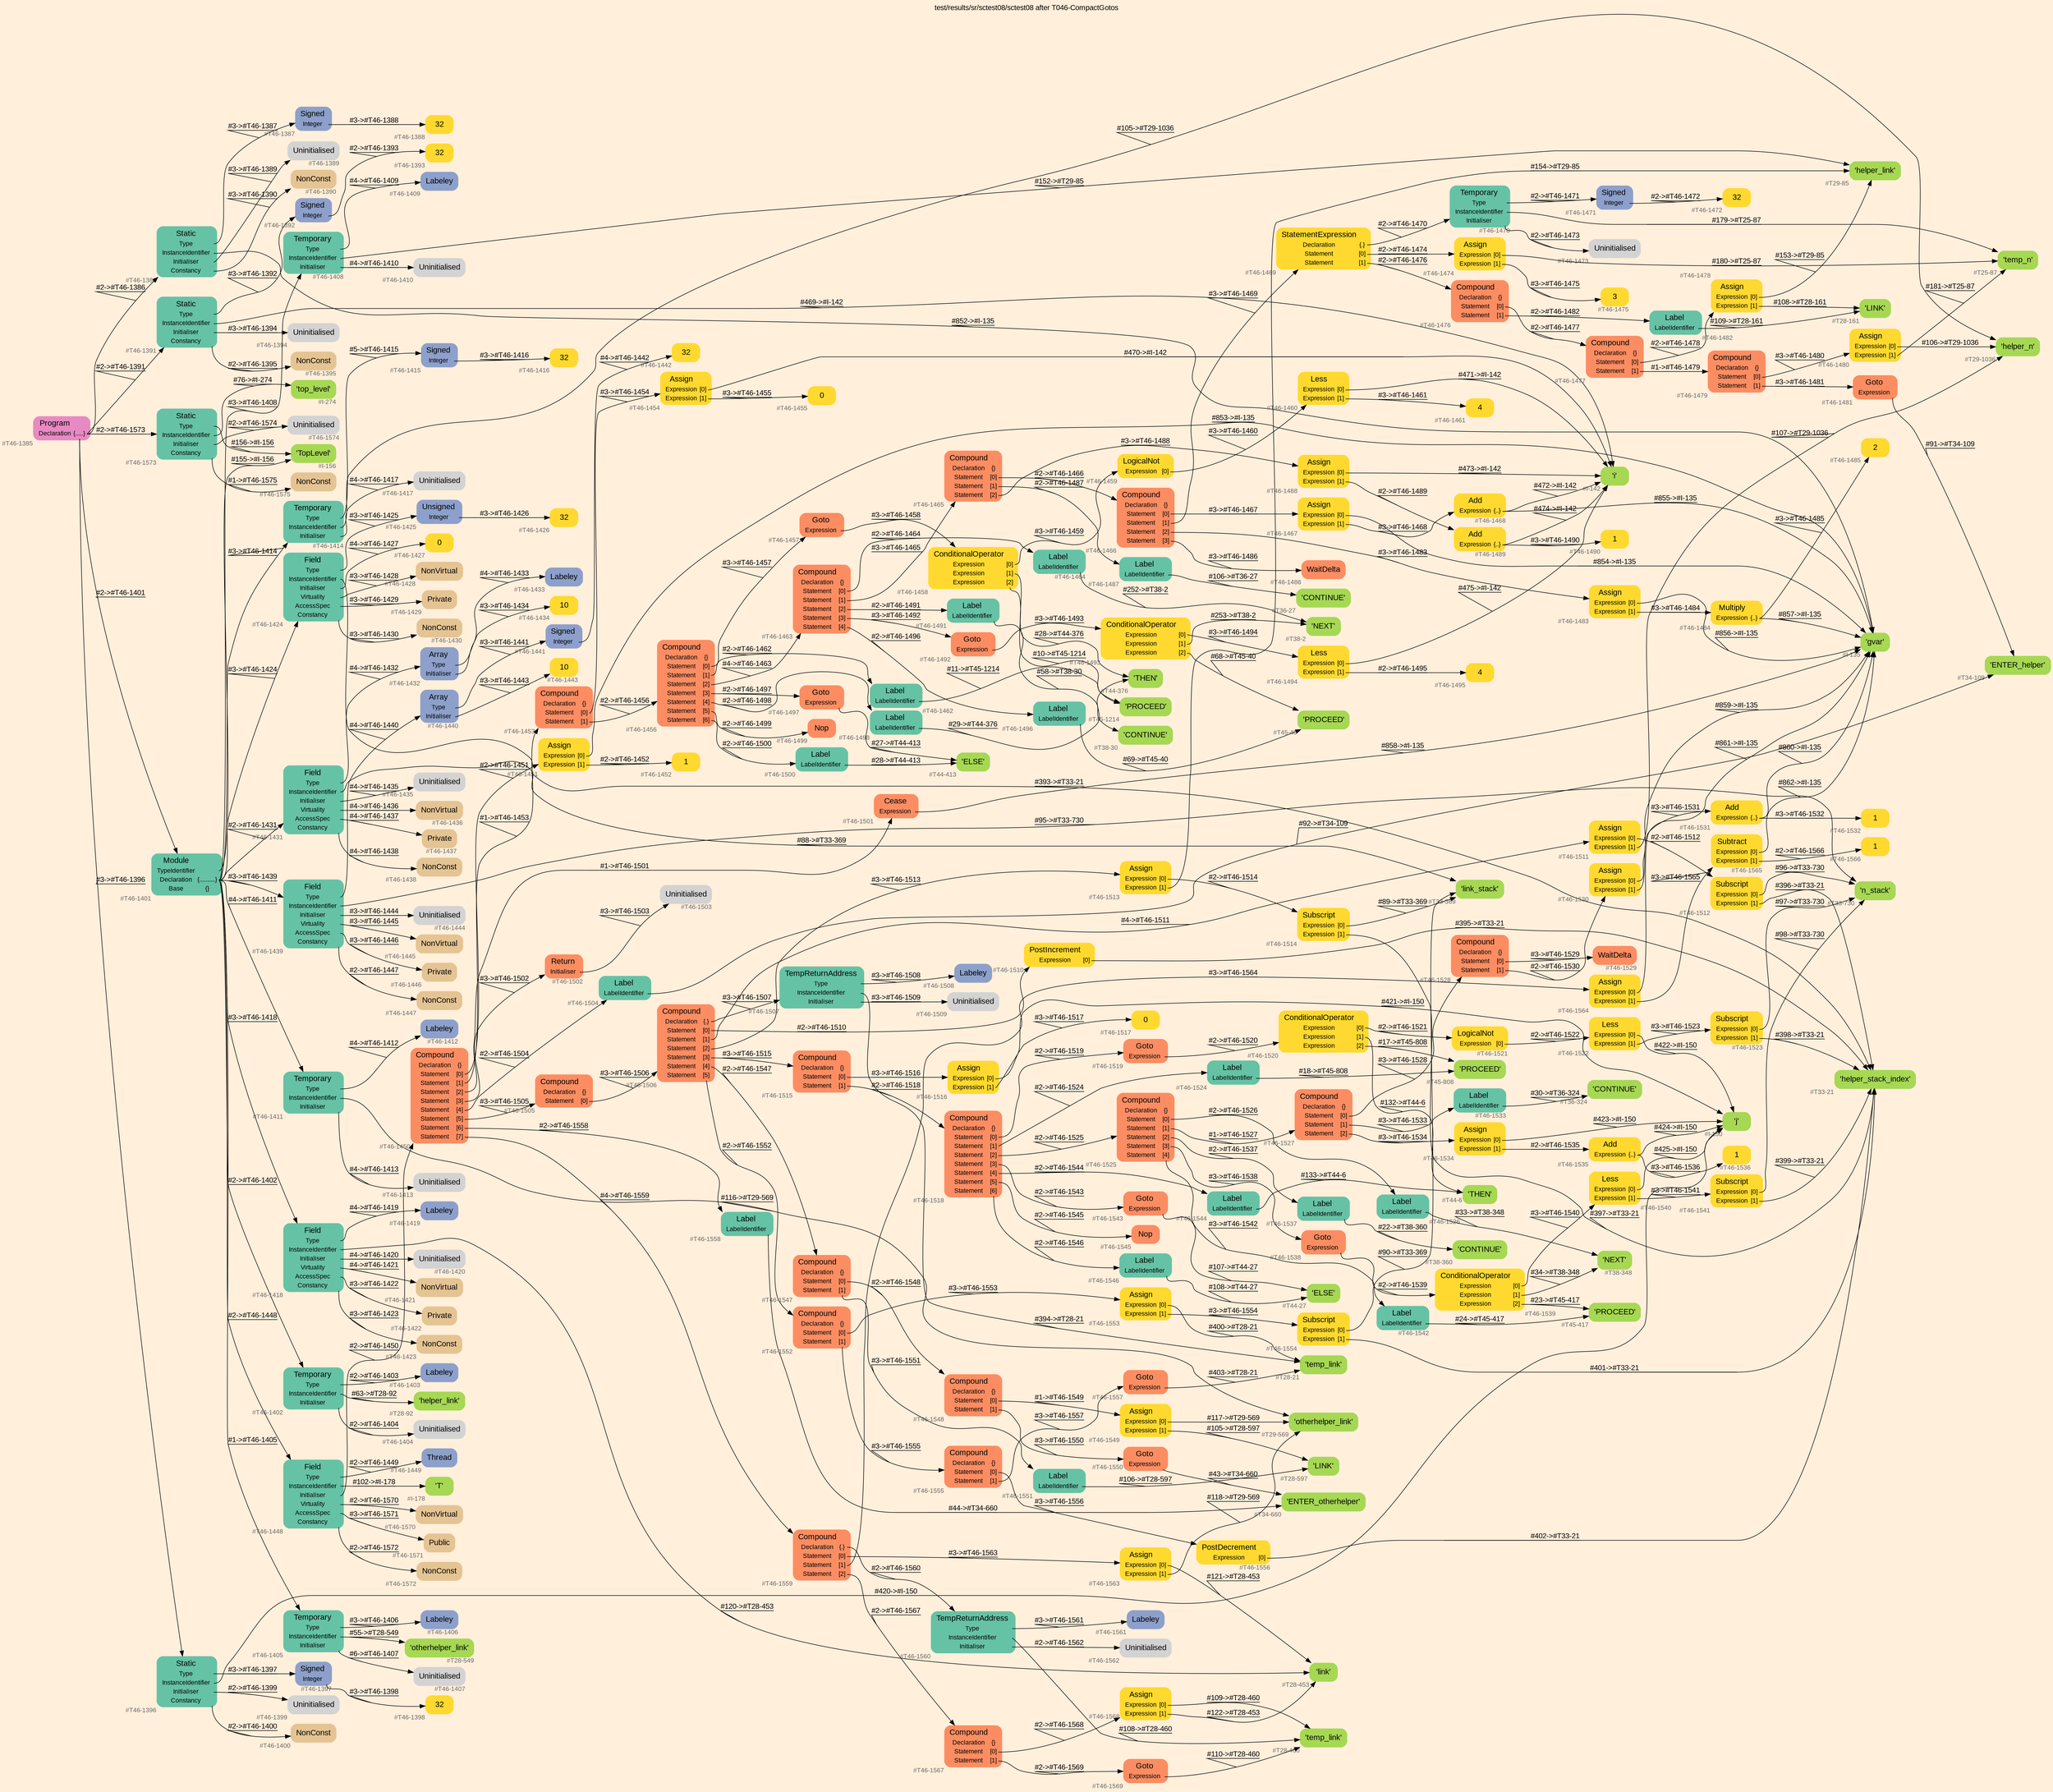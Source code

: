 digraph "test/results/sr/sctest08/sctest08 after T046-CompactGotos" {
label = "test/results/sr/sctest08/sctest08 after T046-CompactGotos"
labelloc = t
graph [
    rankdir = "LR"
    ranksep = 0.3
    bgcolor = antiquewhite1
    color = black
    fontcolor = black
    fontname = "Arial"
];
node [
    fontname = "Arial"
];
edge [
    fontname = "Arial"
];

// -------------------- node figure --------------------
// -------- block #T46-1385 ----------
"#T46-1385" [
    fillcolor = "/set28/4"
    xlabel = "#T46-1385"
    fontsize = "12"
    fontcolor = grey40
    shape = "plaintext"
    label = <<TABLE BORDER="0" CELLBORDER="0" CELLSPACING="0">
     <TR><TD><FONT COLOR="black" POINT-SIZE="15">Program</FONT></TD></TR>
     <TR><TD><FONT COLOR="black" POINT-SIZE="12">Declaration</FONT></TD><TD PORT="port0"><FONT COLOR="black" POINT-SIZE="12">{.....}</FONT></TD></TR>
    </TABLE>>
    style = "rounded,filled"
];

// -------- block #T46-1386 ----------
"#T46-1386" [
    fillcolor = "/set28/1"
    xlabel = "#T46-1386"
    fontsize = "12"
    fontcolor = grey40
    shape = "plaintext"
    label = <<TABLE BORDER="0" CELLBORDER="0" CELLSPACING="0">
     <TR><TD><FONT COLOR="black" POINT-SIZE="15">Static</FONT></TD></TR>
     <TR><TD><FONT COLOR="black" POINT-SIZE="12">Type</FONT></TD><TD PORT="port0"></TD></TR>
     <TR><TD><FONT COLOR="black" POINT-SIZE="12">InstanceIdentifier</FONT></TD><TD PORT="port1"></TD></TR>
     <TR><TD><FONT COLOR="black" POINT-SIZE="12">Initialiser</FONT></TD><TD PORT="port2"></TD></TR>
     <TR><TD><FONT COLOR="black" POINT-SIZE="12">Constancy</FONT></TD><TD PORT="port3"></TD></TR>
    </TABLE>>
    style = "rounded,filled"
];

// -------- block #T46-1387 ----------
"#T46-1387" [
    fillcolor = "/set28/3"
    xlabel = "#T46-1387"
    fontsize = "12"
    fontcolor = grey40
    shape = "plaintext"
    label = <<TABLE BORDER="0" CELLBORDER="0" CELLSPACING="0">
     <TR><TD><FONT COLOR="black" POINT-SIZE="15">Signed</FONT></TD></TR>
     <TR><TD><FONT COLOR="black" POINT-SIZE="12">Integer</FONT></TD><TD PORT="port0"></TD></TR>
    </TABLE>>
    style = "rounded,filled"
];

// -------- block #T46-1388 ----------
"#T46-1388" [
    fillcolor = "/set28/6"
    xlabel = "#T46-1388"
    fontsize = "12"
    fontcolor = grey40
    shape = "plaintext"
    label = <<TABLE BORDER="0" CELLBORDER="0" CELLSPACING="0">
     <TR><TD><FONT COLOR="black" POINT-SIZE="15">32</FONT></TD></TR>
    </TABLE>>
    style = "rounded,filled"
];

// -------- block #I-135 ----------
"#I-135" [
    fillcolor = "/set28/5"
    xlabel = "#I-135"
    fontsize = "12"
    fontcolor = grey40
    shape = "plaintext"
    label = <<TABLE BORDER="0" CELLBORDER="0" CELLSPACING="0">
     <TR><TD><FONT COLOR="black" POINT-SIZE="15">'gvar'</FONT></TD></TR>
    </TABLE>>
    style = "rounded,filled"
];

// -------- block #T46-1389 ----------
"#T46-1389" [
    xlabel = "#T46-1389"
    fontsize = "12"
    fontcolor = grey40
    shape = "plaintext"
    label = <<TABLE BORDER="0" CELLBORDER="0" CELLSPACING="0">
     <TR><TD><FONT COLOR="black" POINT-SIZE="15">Uninitialised</FONT></TD></TR>
    </TABLE>>
    style = "rounded,filled"
];

// -------- block #T46-1390 ----------
"#T46-1390" [
    fillcolor = "/set28/7"
    xlabel = "#T46-1390"
    fontsize = "12"
    fontcolor = grey40
    shape = "plaintext"
    label = <<TABLE BORDER="0" CELLBORDER="0" CELLSPACING="0">
     <TR><TD><FONT COLOR="black" POINT-SIZE="15">NonConst</FONT></TD></TR>
    </TABLE>>
    style = "rounded,filled"
];

// -------- block #T46-1391 ----------
"#T46-1391" [
    fillcolor = "/set28/1"
    xlabel = "#T46-1391"
    fontsize = "12"
    fontcolor = grey40
    shape = "plaintext"
    label = <<TABLE BORDER="0" CELLBORDER="0" CELLSPACING="0">
     <TR><TD><FONT COLOR="black" POINT-SIZE="15">Static</FONT></TD></TR>
     <TR><TD><FONT COLOR="black" POINT-SIZE="12">Type</FONT></TD><TD PORT="port0"></TD></TR>
     <TR><TD><FONT COLOR="black" POINT-SIZE="12">InstanceIdentifier</FONT></TD><TD PORT="port1"></TD></TR>
     <TR><TD><FONT COLOR="black" POINT-SIZE="12">Initialiser</FONT></TD><TD PORT="port2"></TD></TR>
     <TR><TD><FONT COLOR="black" POINT-SIZE="12">Constancy</FONT></TD><TD PORT="port3"></TD></TR>
    </TABLE>>
    style = "rounded,filled"
];

// -------- block #T46-1392 ----------
"#T46-1392" [
    fillcolor = "/set28/3"
    xlabel = "#T46-1392"
    fontsize = "12"
    fontcolor = grey40
    shape = "plaintext"
    label = <<TABLE BORDER="0" CELLBORDER="0" CELLSPACING="0">
     <TR><TD><FONT COLOR="black" POINT-SIZE="15">Signed</FONT></TD></TR>
     <TR><TD><FONT COLOR="black" POINT-SIZE="12">Integer</FONT></TD><TD PORT="port0"></TD></TR>
    </TABLE>>
    style = "rounded,filled"
];

// -------- block #T46-1393 ----------
"#T46-1393" [
    fillcolor = "/set28/6"
    xlabel = "#T46-1393"
    fontsize = "12"
    fontcolor = grey40
    shape = "plaintext"
    label = <<TABLE BORDER="0" CELLBORDER="0" CELLSPACING="0">
     <TR><TD><FONT COLOR="black" POINT-SIZE="15">32</FONT></TD></TR>
    </TABLE>>
    style = "rounded,filled"
];

// -------- block #I-142 ----------
"#I-142" [
    fillcolor = "/set28/5"
    xlabel = "#I-142"
    fontsize = "12"
    fontcolor = grey40
    shape = "plaintext"
    label = <<TABLE BORDER="0" CELLBORDER="0" CELLSPACING="0">
     <TR><TD><FONT COLOR="black" POINT-SIZE="15">'i'</FONT></TD></TR>
    </TABLE>>
    style = "rounded,filled"
];

// -------- block #T46-1394 ----------
"#T46-1394" [
    xlabel = "#T46-1394"
    fontsize = "12"
    fontcolor = grey40
    shape = "plaintext"
    label = <<TABLE BORDER="0" CELLBORDER="0" CELLSPACING="0">
     <TR><TD><FONT COLOR="black" POINT-SIZE="15">Uninitialised</FONT></TD></TR>
    </TABLE>>
    style = "rounded,filled"
];

// -------- block #T46-1395 ----------
"#T46-1395" [
    fillcolor = "/set28/7"
    xlabel = "#T46-1395"
    fontsize = "12"
    fontcolor = grey40
    shape = "plaintext"
    label = <<TABLE BORDER="0" CELLBORDER="0" CELLSPACING="0">
     <TR><TD><FONT COLOR="black" POINT-SIZE="15">NonConst</FONT></TD></TR>
    </TABLE>>
    style = "rounded,filled"
];

// -------- block #T46-1396 ----------
"#T46-1396" [
    fillcolor = "/set28/1"
    xlabel = "#T46-1396"
    fontsize = "12"
    fontcolor = grey40
    shape = "plaintext"
    label = <<TABLE BORDER="0" CELLBORDER="0" CELLSPACING="0">
     <TR><TD><FONT COLOR="black" POINT-SIZE="15">Static</FONT></TD></TR>
     <TR><TD><FONT COLOR="black" POINT-SIZE="12">Type</FONT></TD><TD PORT="port0"></TD></TR>
     <TR><TD><FONT COLOR="black" POINT-SIZE="12">InstanceIdentifier</FONT></TD><TD PORT="port1"></TD></TR>
     <TR><TD><FONT COLOR="black" POINT-SIZE="12">Initialiser</FONT></TD><TD PORT="port2"></TD></TR>
     <TR><TD><FONT COLOR="black" POINT-SIZE="12">Constancy</FONT></TD><TD PORT="port3"></TD></TR>
    </TABLE>>
    style = "rounded,filled"
];

// -------- block #T46-1397 ----------
"#T46-1397" [
    fillcolor = "/set28/3"
    xlabel = "#T46-1397"
    fontsize = "12"
    fontcolor = grey40
    shape = "plaintext"
    label = <<TABLE BORDER="0" CELLBORDER="0" CELLSPACING="0">
     <TR><TD><FONT COLOR="black" POINT-SIZE="15">Signed</FONT></TD></TR>
     <TR><TD><FONT COLOR="black" POINT-SIZE="12">Integer</FONT></TD><TD PORT="port0"></TD></TR>
    </TABLE>>
    style = "rounded,filled"
];

// -------- block #T46-1398 ----------
"#T46-1398" [
    fillcolor = "/set28/6"
    xlabel = "#T46-1398"
    fontsize = "12"
    fontcolor = grey40
    shape = "plaintext"
    label = <<TABLE BORDER="0" CELLBORDER="0" CELLSPACING="0">
     <TR><TD><FONT COLOR="black" POINT-SIZE="15">32</FONT></TD></TR>
    </TABLE>>
    style = "rounded,filled"
];

// -------- block #I-150 ----------
"#I-150" [
    fillcolor = "/set28/5"
    xlabel = "#I-150"
    fontsize = "12"
    fontcolor = grey40
    shape = "plaintext"
    label = <<TABLE BORDER="0" CELLBORDER="0" CELLSPACING="0">
     <TR><TD><FONT COLOR="black" POINT-SIZE="15">'j'</FONT></TD></TR>
    </TABLE>>
    style = "rounded,filled"
];

// -------- block #T46-1399 ----------
"#T46-1399" [
    xlabel = "#T46-1399"
    fontsize = "12"
    fontcolor = grey40
    shape = "plaintext"
    label = <<TABLE BORDER="0" CELLBORDER="0" CELLSPACING="0">
     <TR><TD><FONT COLOR="black" POINT-SIZE="15">Uninitialised</FONT></TD></TR>
    </TABLE>>
    style = "rounded,filled"
];

// -------- block #T46-1400 ----------
"#T46-1400" [
    fillcolor = "/set28/7"
    xlabel = "#T46-1400"
    fontsize = "12"
    fontcolor = grey40
    shape = "plaintext"
    label = <<TABLE BORDER="0" CELLBORDER="0" CELLSPACING="0">
     <TR><TD><FONT COLOR="black" POINT-SIZE="15">NonConst</FONT></TD></TR>
    </TABLE>>
    style = "rounded,filled"
];

// -------- block #T46-1401 ----------
"#T46-1401" [
    fillcolor = "/set28/1"
    xlabel = "#T46-1401"
    fontsize = "12"
    fontcolor = grey40
    shape = "plaintext"
    label = <<TABLE BORDER="0" CELLBORDER="0" CELLSPACING="0">
     <TR><TD><FONT COLOR="black" POINT-SIZE="15">Module</FONT></TD></TR>
     <TR><TD><FONT COLOR="black" POINT-SIZE="12">TypeIdentifier</FONT></TD><TD PORT="port0"></TD></TR>
     <TR><TD><FONT COLOR="black" POINT-SIZE="12">Declaration</FONT></TD><TD PORT="port1"><FONT COLOR="black" POINT-SIZE="12">{..........}</FONT></TD></TR>
     <TR><TD><FONT COLOR="black" POINT-SIZE="12">Base</FONT></TD><TD PORT="port2"><FONT COLOR="black" POINT-SIZE="12">{}</FONT></TD></TR>
    </TABLE>>
    style = "rounded,filled"
];

// -------- block #I-156 ----------
"#I-156" [
    fillcolor = "/set28/5"
    xlabel = "#I-156"
    fontsize = "12"
    fontcolor = grey40
    shape = "plaintext"
    label = <<TABLE BORDER="0" CELLBORDER="0" CELLSPACING="0">
     <TR><TD><FONT COLOR="black" POINT-SIZE="15">'TopLevel'</FONT></TD></TR>
    </TABLE>>
    style = "rounded,filled"
];

// -------- block #T46-1402 ----------
"#T46-1402" [
    fillcolor = "/set28/1"
    xlabel = "#T46-1402"
    fontsize = "12"
    fontcolor = grey40
    shape = "plaintext"
    label = <<TABLE BORDER="0" CELLBORDER="0" CELLSPACING="0">
     <TR><TD><FONT COLOR="black" POINT-SIZE="15">Temporary</FONT></TD></TR>
     <TR><TD><FONT COLOR="black" POINT-SIZE="12">Type</FONT></TD><TD PORT="port0"></TD></TR>
     <TR><TD><FONT COLOR="black" POINT-SIZE="12">InstanceIdentifier</FONT></TD><TD PORT="port1"></TD></TR>
     <TR><TD><FONT COLOR="black" POINT-SIZE="12">Initialiser</FONT></TD><TD PORT="port2"></TD></TR>
    </TABLE>>
    style = "rounded,filled"
];

// -------- block #T46-1403 ----------
"#T46-1403" [
    fillcolor = "/set28/3"
    xlabel = "#T46-1403"
    fontsize = "12"
    fontcolor = grey40
    shape = "plaintext"
    label = <<TABLE BORDER="0" CELLBORDER="0" CELLSPACING="0">
     <TR><TD><FONT COLOR="black" POINT-SIZE="15">Labeley</FONT></TD></TR>
    </TABLE>>
    style = "rounded,filled"
];

// -------- block #T28-92 ----------
"#T28-92" [
    fillcolor = "/set28/5"
    xlabel = "#T28-92"
    fontsize = "12"
    fontcolor = grey40
    shape = "plaintext"
    label = <<TABLE BORDER="0" CELLBORDER="0" CELLSPACING="0">
     <TR><TD><FONT COLOR="black" POINT-SIZE="15">'helper_link'</FONT></TD></TR>
    </TABLE>>
    style = "rounded,filled"
];

// -------- block #T46-1404 ----------
"#T46-1404" [
    xlabel = "#T46-1404"
    fontsize = "12"
    fontcolor = grey40
    shape = "plaintext"
    label = <<TABLE BORDER="0" CELLBORDER="0" CELLSPACING="0">
     <TR><TD><FONT COLOR="black" POINT-SIZE="15">Uninitialised</FONT></TD></TR>
    </TABLE>>
    style = "rounded,filled"
];

// -------- block #T46-1405 ----------
"#T46-1405" [
    fillcolor = "/set28/1"
    xlabel = "#T46-1405"
    fontsize = "12"
    fontcolor = grey40
    shape = "plaintext"
    label = <<TABLE BORDER="0" CELLBORDER="0" CELLSPACING="0">
     <TR><TD><FONT COLOR="black" POINT-SIZE="15">Temporary</FONT></TD></TR>
     <TR><TD><FONT COLOR="black" POINT-SIZE="12">Type</FONT></TD><TD PORT="port0"></TD></TR>
     <TR><TD><FONT COLOR="black" POINT-SIZE="12">InstanceIdentifier</FONT></TD><TD PORT="port1"></TD></TR>
     <TR><TD><FONT COLOR="black" POINT-SIZE="12">Initialiser</FONT></TD><TD PORT="port2"></TD></TR>
    </TABLE>>
    style = "rounded,filled"
];

// -------- block #T46-1406 ----------
"#T46-1406" [
    fillcolor = "/set28/3"
    xlabel = "#T46-1406"
    fontsize = "12"
    fontcolor = grey40
    shape = "plaintext"
    label = <<TABLE BORDER="0" CELLBORDER="0" CELLSPACING="0">
     <TR><TD><FONT COLOR="black" POINT-SIZE="15">Labeley</FONT></TD></TR>
    </TABLE>>
    style = "rounded,filled"
];

// -------- block #T28-549 ----------
"#T28-549" [
    fillcolor = "/set28/5"
    xlabel = "#T28-549"
    fontsize = "12"
    fontcolor = grey40
    shape = "plaintext"
    label = <<TABLE BORDER="0" CELLBORDER="0" CELLSPACING="0">
     <TR><TD><FONT COLOR="black" POINT-SIZE="15">'otherhelper_link'</FONT></TD></TR>
    </TABLE>>
    style = "rounded,filled"
];

// -------- block #T46-1407 ----------
"#T46-1407" [
    xlabel = "#T46-1407"
    fontsize = "12"
    fontcolor = grey40
    shape = "plaintext"
    label = <<TABLE BORDER="0" CELLBORDER="0" CELLSPACING="0">
     <TR><TD><FONT COLOR="black" POINT-SIZE="15">Uninitialised</FONT></TD></TR>
    </TABLE>>
    style = "rounded,filled"
];

// -------- block #T46-1408 ----------
"#T46-1408" [
    fillcolor = "/set28/1"
    xlabel = "#T46-1408"
    fontsize = "12"
    fontcolor = grey40
    shape = "plaintext"
    label = <<TABLE BORDER="0" CELLBORDER="0" CELLSPACING="0">
     <TR><TD><FONT COLOR="black" POINT-SIZE="15">Temporary</FONT></TD></TR>
     <TR><TD><FONT COLOR="black" POINT-SIZE="12">Type</FONT></TD><TD PORT="port0"></TD></TR>
     <TR><TD><FONT COLOR="black" POINT-SIZE="12">InstanceIdentifier</FONT></TD><TD PORT="port1"></TD></TR>
     <TR><TD><FONT COLOR="black" POINT-SIZE="12">Initialiser</FONT></TD><TD PORT="port2"></TD></TR>
    </TABLE>>
    style = "rounded,filled"
];

// -------- block #T46-1409 ----------
"#T46-1409" [
    fillcolor = "/set28/3"
    xlabel = "#T46-1409"
    fontsize = "12"
    fontcolor = grey40
    shape = "plaintext"
    label = <<TABLE BORDER="0" CELLBORDER="0" CELLSPACING="0">
     <TR><TD><FONT COLOR="black" POINT-SIZE="15">Labeley</FONT></TD></TR>
    </TABLE>>
    style = "rounded,filled"
];

// -------- block #T29-85 ----------
"#T29-85" [
    fillcolor = "/set28/5"
    xlabel = "#T29-85"
    fontsize = "12"
    fontcolor = grey40
    shape = "plaintext"
    label = <<TABLE BORDER="0" CELLBORDER="0" CELLSPACING="0">
     <TR><TD><FONT COLOR="black" POINT-SIZE="15">'helper_link'</FONT></TD></TR>
    </TABLE>>
    style = "rounded,filled"
];

// -------- block #T46-1410 ----------
"#T46-1410" [
    xlabel = "#T46-1410"
    fontsize = "12"
    fontcolor = grey40
    shape = "plaintext"
    label = <<TABLE BORDER="0" CELLBORDER="0" CELLSPACING="0">
     <TR><TD><FONT COLOR="black" POINT-SIZE="15">Uninitialised</FONT></TD></TR>
    </TABLE>>
    style = "rounded,filled"
];

// -------- block #T46-1411 ----------
"#T46-1411" [
    fillcolor = "/set28/1"
    xlabel = "#T46-1411"
    fontsize = "12"
    fontcolor = grey40
    shape = "plaintext"
    label = <<TABLE BORDER="0" CELLBORDER="0" CELLSPACING="0">
     <TR><TD><FONT COLOR="black" POINT-SIZE="15">Temporary</FONT></TD></TR>
     <TR><TD><FONT COLOR="black" POINT-SIZE="12">Type</FONT></TD><TD PORT="port0"></TD></TR>
     <TR><TD><FONT COLOR="black" POINT-SIZE="12">InstanceIdentifier</FONT></TD><TD PORT="port1"></TD></TR>
     <TR><TD><FONT COLOR="black" POINT-SIZE="12">Initialiser</FONT></TD><TD PORT="port2"></TD></TR>
    </TABLE>>
    style = "rounded,filled"
];

// -------- block #T46-1412 ----------
"#T46-1412" [
    fillcolor = "/set28/3"
    xlabel = "#T46-1412"
    fontsize = "12"
    fontcolor = grey40
    shape = "plaintext"
    label = <<TABLE BORDER="0" CELLBORDER="0" CELLSPACING="0">
     <TR><TD><FONT COLOR="black" POINT-SIZE="15">Labeley</FONT></TD></TR>
    </TABLE>>
    style = "rounded,filled"
];

// -------- block #T29-569 ----------
"#T29-569" [
    fillcolor = "/set28/5"
    xlabel = "#T29-569"
    fontsize = "12"
    fontcolor = grey40
    shape = "plaintext"
    label = <<TABLE BORDER="0" CELLBORDER="0" CELLSPACING="0">
     <TR><TD><FONT COLOR="black" POINT-SIZE="15">'otherhelper_link'</FONT></TD></TR>
    </TABLE>>
    style = "rounded,filled"
];

// -------- block #T46-1413 ----------
"#T46-1413" [
    xlabel = "#T46-1413"
    fontsize = "12"
    fontcolor = grey40
    shape = "plaintext"
    label = <<TABLE BORDER="0" CELLBORDER="0" CELLSPACING="0">
     <TR><TD><FONT COLOR="black" POINT-SIZE="15">Uninitialised</FONT></TD></TR>
    </TABLE>>
    style = "rounded,filled"
];

// -------- block #T46-1414 ----------
"#T46-1414" [
    fillcolor = "/set28/1"
    xlabel = "#T46-1414"
    fontsize = "12"
    fontcolor = grey40
    shape = "plaintext"
    label = <<TABLE BORDER="0" CELLBORDER="0" CELLSPACING="0">
     <TR><TD><FONT COLOR="black" POINT-SIZE="15">Temporary</FONT></TD></TR>
     <TR><TD><FONT COLOR="black" POINT-SIZE="12">Type</FONT></TD><TD PORT="port0"></TD></TR>
     <TR><TD><FONT COLOR="black" POINT-SIZE="12">InstanceIdentifier</FONT></TD><TD PORT="port1"></TD></TR>
     <TR><TD><FONT COLOR="black" POINT-SIZE="12">Initialiser</FONT></TD><TD PORT="port2"></TD></TR>
    </TABLE>>
    style = "rounded,filled"
];

// -------- block #T46-1415 ----------
"#T46-1415" [
    fillcolor = "/set28/3"
    xlabel = "#T46-1415"
    fontsize = "12"
    fontcolor = grey40
    shape = "plaintext"
    label = <<TABLE BORDER="0" CELLBORDER="0" CELLSPACING="0">
     <TR><TD><FONT COLOR="black" POINT-SIZE="15">Signed</FONT></TD></TR>
     <TR><TD><FONT COLOR="black" POINT-SIZE="12">Integer</FONT></TD><TD PORT="port0"></TD></TR>
    </TABLE>>
    style = "rounded,filled"
];

// -------- block #T46-1416 ----------
"#T46-1416" [
    fillcolor = "/set28/6"
    xlabel = "#T46-1416"
    fontsize = "12"
    fontcolor = grey40
    shape = "plaintext"
    label = <<TABLE BORDER="0" CELLBORDER="0" CELLSPACING="0">
     <TR><TD><FONT COLOR="black" POINT-SIZE="15">32</FONT></TD></TR>
    </TABLE>>
    style = "rounded,filled"
];

// -------- block #T29-1036 ----------
"#T29-1036" [
    fillcolor = "/set28/5"
    xlabel = "#T29-1036"
    fontsize = "12"
    fontcolor = grey40
    shape = "plaintext"
    label = <<TABLE BORDER="0" CELLBORDER="0" CELLSPACING="0">
     <TR><TD><FONT COLOR="black" POINT-SIZE="15">'helper_n'</FONT></TD></TR>
    </TABLE>>
    style = "rounded,filled"
];

// -------- block #T46-1417 ----------
"#T46-1417" [
    xlabel = "#T46-1417"
    fontsize = "12"
    fontcolor = grey40
    shape = "plaintext"
    label = <<TABLE BORDER="0" CELLBORDER="0" CELLSPACING="0">
     <TR><TD><FONT COLOR="black" POINT-SIZE="15">Uninitialised</FONT></TD></TR>
    </TABLE>>
    style = "rounded,filled"
];

// -------- block #T46-1418 ----------
"#T46-1418" [
    fillcolor = "/set28/1"
    xlabel = "#T46-1418"
    fontsize = "12"
    fontcolor = grey40
    shape = "plaintext"
    label = <<TABLE BORDER="0" CELLBORDER="0" CELLSPACING="0">
     <TR><TD><FONT COLOR="black" POINT-SIZE="15">Field</FONT></TD></TR>
     <TR><TD><FONT COLOR="black" POINT-SIZE="12">Type</FONT></TD><TD PORT="port0"></TD></TR>
     <TR><TD><FONT COLOR="black" POINT-SIZE="12">InstanceIdentifier</FONT></TD><TD PORT="port1"></TD></TR>
     <TR><TD><FONT COLOR="black" POINT-SIZE="12">Initialiser</FONT></TD><TD PORT="port2"></TD></TR>
     <TR><TD><FONT COLOR="black" POINT-SIZE="12">Virtuality</FONT></TD><TD PORT="port3"></TD></TR>
     <TR><TD><FONT COLOR="black" POINT-SIZE="12">AccessSpec</FONT></TD><TD PORT="port4"></TD></TR>
     <TR><TD><FONT COLOR="black" POINT-SIZE="12">Constancy</FONT></TD><TD PORT="port5"></TD></TR>
    </TABLE>>
    style = "rounded,filled"
];

// -------- block #T46-1419 ----------
"#T46-1419" [
    fillcolor = "/set28/3"
    xlabel = "#T46-1419"
    fontsize = "12"
    fontcolor = grey40
    shape = "plaintext"
    label = <<TABLE BORDER="0" CELLBORDER="0" CELLSPACING="0">
     <TR><TD><FONT COLOR="black" POINT-SIZE="15">Labeley</FONT></TD></TR>
    </TABLE>>
    style = "rounded,filled"
];

// -------- block #T28-453 ----------
"#T28-453" [
    fillcolor = "/set28/5"
    xlabel = "#T28-453"
    fontsize = "12"
    fontcolor = grey40
    shape = "plaintext"
    label = <<TABLE BORDER="0" CELLBORDER="0" CELLSPACING="0">
     <TR><TD><FONT COLOR="black" POINT-SIZE="15">'link'</FONT></TD></TR>
    </TABLE>>
    style = "rounded,filled"
];

// -------- block #T46-1420 ----------
"#T46-1420" [
    xlabel = "#T46-1420"
    fontsize = "12"
    fontcolor = grey40
    shape = "plaintext"
    label = <<TABLE BORDER="0" CELLBORDER="0" CELLSPACING="0">
     <TR><TD><FONT COLOR="black" POINT-SIZE="15">Uninitialised</FONT></TD></TR>
    </TABLE>>
    style = "rounded,filled"
];

// -------- block #T46-1421 ----------
"#T46-1421" [
    fillcolor = "/set28/7"
    xlabel = "#T46-1421"
    fontsize = "12"
    fontcolor = grey40
    shape = "plaintext"
    label = <<TABLE BORDER="0" CELLBORDER="0" CELLSPACING="0">
     <TR><TD><FONT COLOR="black" POINT-SIZE="15">NonVirtual</FONT></TD></TR>
    </TABLE>>
    style = "rounded,filled"
];

// -------- block #T46-1422 ----------
"#T46-1422" [
    fillcolor = "/set28/7"
    xlabel = "#T46-1422"
    fontsize = "12"
    fontcolor = grey40
    shape = "plaintext"
    label = <<TABLE BORDER="0" CELLBORDER="0" CELLSPACING="0">
     <TR><TD><FONT COLOR="black" POINT-SIZE="15">Private</FONT></TD></TR>
    </TABLE>>
    style = "rounded,filled"
];

// -------- block #T46-1423 ----------
"#T46-1423" [
    fillcolor = "/set28/7"
    xlabel = "#T46-1423"
    fontsize = "12"
    fontcolor = grey40
    shape = "plaintext"
    label = <<TABLE BORDER="0" CELLBORDER="0" CELLSPACING="0">
     <TR><TD><FONT COLOR="black" POINT-SIZE="15">NonConst</FONT></TD></TR>
    </TABLE>>
    style = "rounded,filled"
];

// -------- block #T46-1424 ----------
"#T46-1424" [
    fillcolor = "/set28/1"
    xlabel = "#T46-1424"
    fontsize = "12"
    fontcolor = grey40
    shape = "plaintext"
    label = <<TABLE BORDER="0" CELLBORDER="0" CELLSPACING="0">
     <TR><TD><FONT COLOR="black" POINT-SIZE="15">Field</FONT></TD></TR>
     <TR><TD><FONT COLOR="black" POINT-SIZE="12">Type</FONT></TD><TD PORT="port0"></TD></TR>
     <TR><TD><FONT COLOR="black" POINT-SIZE="12">InstanceIdentifier</FONT></TD><TD PORT="port1"></TD></TR>
     <TR><TD><FONT COLOR="black" POINT-SIZE="12">Initialiser</FONT></TD><TD PORT="port2"></TD></TR>
     <TR><TD><FONT COLOR="black" POINT-SIZE="12">Virtuality</FONT></TD><TD PORT="port3"></TD></TR>
     <TR><TD><FONT COLOR="black" POINT-SIZE="12">AccessSpec</FONT></TD><TD PORT="port4"></TD></TR>
     <TR><TD><FONT COLOR="black" POINT-SIZE="12">Constancy</FONT></TD><TD PORT="port5"></TD></TR>
    </TABLE>>
    style = "rounded,filled"
];

// -------- block #T46-1425 ----------
"#T46-1425" [
    fillcolor = "/set28/3"
    xlabel = "#T46-1425"
    fontsize = "12"
    fontcolor = grey40
    shape = "plaintext"
    label = <<TABLE BORDER="0" CELLBORDER="0" CELLSPACING="0">
     <TR><TD><FONT COLOR="black" POINT-SIZE="15">Unsigned</FONT></TD></TR>
     <TR><TD><FONT COLOR="black" POINT-SIZE="12">Integer</FONT></TD><TD PORT="port0"></TD></TR>
    </TABLE>>
    style = "rounded,filled"
];

// -------- block #T46-1426 ----------
"#T46-1426" [
    fillcolor = "/set28/6"
    xlabel = "#T46-1426"
    fontsize = "12"
    fontcolor = grey40
    shape = "plaintext"
    label = <<TABLE BORDER="0" CELLBORDER="0" CELLSPACING="0">
     <TR><TD><FONT COLOR="black" POINT-SIZE="15">32</FONT></TD></TR>
    </TABLE>>
    style = "rounded,filled"
];

// -------- block #T33-21 ----------
"#T33-21" [
    fillcolor = "/set28/5"
    xlabel = "#T33-21"
    fontsize = "12"
    fontcolor = grey40
    shape = "plaintext"
    label = <<TABLE BORDER="0" CELLBORDER="0" CELLSPACING="0">
     <TR><TD><FONT COLOR="black" POINT-SIZE="15">'helper_stack_index'</FONT></TD></TR>
    </TABLE>>
    style = "rounded,filled"
];

// -------- block #T46-1427 ----------
"#T46-1427" [
    fillcolor = "/set28/6"
    xlabel = "#T46-1427"
    fontsize = "12"
    fontcolor = grey40
    shape = "plaintext"
    label = <<TABLE BORDER="0" CELLBORDER="0" CELLSPACING="0">
     <TR><TD><FONT COLOR="black" POINT-SIZE="15">0</FONT></TD></TR>
    </TABLE>>
    style = "rounded,filled"
];

// -------- block #T46-1428 ----------
"#T46-1428" [
    fillcolor = "/set28/7"
    xlabel = "#T46-1428"
    fontsize = "12"
    fontcolor = grey40
    shape = "plaintext"
    label = <<TABLE BORDER="0" CELLBORDER="0" CELLSPACING="0">
     <TR><TD><FONT COLOR="black" POINT-SIZE="15">NonVirtual</FONT></TD></TR>
    </TABLE>>
    style = "rounded,filled"
];

// -------- block #T46-1429 ----------
"#T46-1429" [
    fillcolor = "/set28/7"
    xlabel = "#T46-1429"
    fontsize = "12"
    fontcolor = grey40
    shape = "plaintext"
    label = <<TABLE BORDER="0" CELLBORDER="0" CELLSPACING="0">
     <TR><TD><FONT COLOR="black" POINT-SIZE="15">Private</FONT></TD></TR>
    </TABLE>>
    style = "rounded,filled"
];

// -------- block #T46-1430 ----------
"#T46-1430" [
    fillcolor = "/set28/7"
    xlabel = "#T46-1430"
    fontsize = "12"
    fontcolor = grey40
    shape = "plaintext"
    label = <<TABLE BORDER="0" CELLBORDER="0" CELLSPACING="0">
     <TR><TD><FONT COLOR="black" POINT-SIZE="15">NonConst</FONT></TD></TR>
    </TABLE>>
    style = "rounded,filled"
];

// -------- block #T46-1431 ----------
"#T46-1431" [
    fillcolor = "/set28/1"
    xlabel = "#T46-1431"
    fontsize = "12"
    fontcolor = grey40
    shape = "plaintext"
    label = <<TABLE BORDER="0" CELLBORDER="0" CELLSPACING="0">
     <TR><TD><FONT COLOR="black" POINT-SIZE="15">Field</FONT></TD></TR>
     <TR><TD><FONT COLOR="black" POINT-SIZE="12">Type</FONT></TD><TD PORT="port0"></TD></TR>
     <TR><TD><FONT COLOR="black" POINT-SIZE="12">InstanceIdentifier</FONT></TD><TD PORT="port1"></TD></TR>
     <TR><TD><FONT COLOR="black" POINT-SIZE="12">Initialiser</FONT></TD><TD PORT="port2"></TD></TR>
     <TR><TD><FONT COLOR="black" POINT-SIZE="12">Virtuality</FONT></TD><TD PORT="port3"></TD></TR>
     <TR><TD><FONT COLOR="black" POINT-SIZE="12">AccessSpec</FONT></TD><TD PORT="port4"></TD></TR>
     <TR><TD><FONT COLOR="black" POINT-SIZE="12">Constancy</FONT></TD><TD PORT="port5"></TD></TR>
    </TABLE>>
    style = "rounded,filled"
];

// -------- block #T46-1432 ----------
"#T46-1432" [
    fillcolor = "/set28/3"
    xlabel = "#T46-1432"
    fontsize = "12"
    fontcolor = grey40
    shape = "plaintext"
    label = <<TABLE BORDER="0" CELLBORDER="0" CELLSPACING="0">
     <TR><TD><FONT COLOR="black" POINT-SIZE="15">Array</FONT></TD></TR>
     <TR><TD><FONT COLOR="black" POINT-SIZE="12">Type</FONT></TD><TD PORT="port0"></TD></TR>
     <TR><TD><FONT COLOR="black" POINT-SIZE="12">Initialiser</FONT></TD><TD PORT="port1"></TD></TR>
    </TABLE>>
    style = "rounded,filled"
];

// -------- block #T46-1433 ----------
"#T46-1433" [
    fillcolor = "/set28/3"
    xlabel = "#T46-1433"
    fontsize = "12"
    fontcolor = grey40
    shape = "plaintext"
    label = <<TABLE BORDER="0" CELLBORDER="0" CELLSPACING="0">
     <TR><TD><FONT COLOR="black" POINT-SIZE="15">Labeley</FONT></TD></TR>
    </TABLE>>
    style = "rounded,filled"
];

// -------- block #T46-1434 ----------
"#T46-1434" [
    fillcolor = "/set28/6"
    xlabel = "#T46-1434"
    fontsize = "12"
    fontcolor = grey40
    shape = "plaintext"
    label = <<TABLE BORDER="0" CELLBORDER="0" CELLSPACING="0">
     <TR><TD><FONT COLOR="black" POINT-SIZE="15">10</FONT></TD></TR>
    </TABLE>>
    style = "rounded,filled"
];

// -------- block #T33-369 ----------
"#T33-369" [
    fillcolor = "/set28/5"
    xlabel = "#T33-369"
    fontsize = "12"
    fontcolor = grey40
    shape = "plaintext"
    label = <<TABLE BORDER="0" CELLBORDER="0" CELLSPACING="0">
     <TR><TD><FONT COLOR="black" POINT-SIZE="15">'link_stack'</FONT></TD></TR>
    </TABLE>>
    style = "rounded,filled"
];

// -------- block #T46-1435 ----------
"#T46-1435" [
    xlabel = "#T46-1435"
    fontsize = "12"
    fontcolor = grey40
    shape = "plaintext"
    label = <<TABLE BORDER="0" CELLBORDER="0" CELLSPACING="0">
     <TR><TD><FONT COLOR="black" POINT-SIZE="15">Uninitialised</FONT></TD></TR>
    </TABLE>>
    style = "rounded,filled"
];

// -------- block #T46-1436 ----------
"#T46-1436" [
    fillcolor = "/set28/7"
    xlabel = "#T46-1436"
    fontsize = "12"
    fontcolor = grey40
    shape = "plaintext"
    label = <<TABLE BORDER="0" CELLBORDER="0" CELLSPACING="0">
     <TR><TD><FONT COLOR="black" POINT-SIZE="15">NonVirtual</FONT></TD></TR>
    </TABLE>>
    style = "rounded,filled"
];

// -------- block #T46-1437 ----------
"#T46-1437" [
    fillcolor = "/set28/7"
    xlabel = "#T46-1437"
    fontsize = "12"
    fontcolor = grey40
    shape = "plaintext"
    label = <<TABLE BORDER="0" CELLBORDER="0" CELLSPACING="0">
     <TR><TD><FONT COLOR="black" POINT-SIZE="15">Private</FONT></TD></TR>
    </TABLE>>
    style = "rounded,filled"
];

// -------- block #T46-1438 ----------
"#T46-1438" [
    fillcolor = "/set28/7"
    xlabel = "#T46-1438"
    fontsize = "12"
    fontcolor = grey40
    shape = "plaintext"
    label = <<TABLE BORDER="0" CELLBORDER="0" CELLSPACING="0">
     <TR><TD><FONT COLOR="black" POINT-SIZE="15">NonConst</FONT></TD></TR>
    </TABLE>>
    style = "rounded,filled"
];

// -------- block #T46-1439 ----------
"#T46-1439" [
    fillcolor = "/set28/1"
    xlabel = "#T46-1439"
    fontsize = "12"
    fontcolor = grey40
    shape = "plaintext"
    label = <<TABLE BORDER="0" CELLBORDER="0" CELLSPACING="0">
     <TR><TD><FONT COLOR="black" POINT-SIZE="15">Field</FONT></TD></TR>
     <TR><TD><FONT COLOR="black" POINT-SIZE="12">Type</FONT></TD><TD PORT="port0"></TD></TR>
     <TR><TD><FONT COLOR="black" POINT-SIZE="12">InstanceIdentifier</FONT></TD><TD PORT="port1"></TD></TR>
     <TR><TD><FONT COLOR="black" POINT-SIZE="12">Initialiser</FONT></TD><TD PORT="port2"></TD></TR>
     <TR><TD><FONT COLOR="black" POINT-SIZE="12">Virtuality</FONT></TD><TD PORT="port3"></TD></TR>
     <TR><TD><FONT COLOR="black" POINT-SIZE="12">AccessSpec</FONT></TD><TD PORT="port4"></TD></TR>
     <TR><TD><FONT COLOR="black" POINT-SIZE="12">Constancy</FONT></TD><TD PORT="port5"></TD></TR>
    </TABLE>>
    style = "rounded,filled"
];

// -------- block #T46-1440 ----------
"#T46-1440" [
    fillcolor = "/set28/3"
    xlabel = "#T46-1440"
    fontsize = "12"
    fontcolor = grey40
    shape = "plaintext"
    label = <<TABLE BORDER="0" CELLBORDER="0" CELLSPACING="0">
     <TR><TD><FONT COLOR="black" POINT-SIZE="15">Array</FONT></TD></TR>
     <TR><TD><FONT COLOR="black" POINT-SIZE="12">Type</FONT></TD><TD PORT="port0"></TD></TR>
     <TR><TD><FONT COLOR="black" POINT-SIZE="12">Initialiser</FONT></TD><TD PORT="port1"></TD></TR>
    </TABLE>>
    style = "rounded,filled"
];

// -------- block #T46-1441 ----------
"#T46-1441" [
    fillcolor = "/set28/3"
    xlabel = "#T46-1441"
    fontsize = "12"
    fontcolor = grey40
    shape = "plaintext"
    label = <<TABLE BORDER="0" CELLBORDER="0" CELLSPACING="0">
     <TR><TD><FONT COLOR="black" POINT-SIZE="15">Signed</FONT></TD></TR>
     <TR><TD><FONT COLOR="black" POINT-SIZE="12">Integer</FONT></TD><TD PORT="port0"></TD></TR>
    </TABLE>>
    style = "rounded,filled"
];

// -------- block #T46-1442 ----------
"#T46-1442" [
    fillcolor = "/set28/6"
    xlabel = "#T46-1442"
    fontsize = "12"
    fontcolor = grey40
    shape = "plaintext"
    label = <<TABLE BORDER="0" CELLBORDER="0" CELLSPACING="0">
     <TR><TD><FONT COLOR="black" POINT-SIZE="15">32</FONT></TD></TR>
    </TABLE>>
    style = "rounded,filled"
];

// -------- block #T46-1443 ----------
"#T46-1443" [
    fillcolor = "/set28/6"
    xlabel = "#T46-1443"
    fontsize = "12"
    fontcolor = grey40
    shape = "plaintext"
    label = <<TABLE BORDER="0" CELLBORDER="0" CELLSPACING="0">
     <TR><TD><FONT COLOR="black" POINT-SIZE="15">10</FONT></TD></TR>
    </TABLE>>
    style = "rounded,filled"
];

// -------- block #T33-730 ----------
"#T33-730" [
    fillcolor = "/set28/5"
    xlabel = "#T33-730"
    fontsize = "12"
    fontcolor = grey40
    shape = "plaintext"
    label = <<TABLE BORDER="0" CELLBORDER="0" CELLSPACING="0">
     <TR><TD><FONT COLOR="black" POINT-SIZE="15">'n_stack'</FONT></TD></TR>
    </TABLE>>
    style = "rounded,filled"
];

// -------- block #T46-1444 ----------
"#T46-1444" [
    xlabel = "#T46-1444"
    fontsize = "12"
    fontcolor = grey40
    shape = "plaintext"
    label = <<TABLE BORDER="0" CELLBORDER="0" CELLSPACING="0">
     <TR><TD><FONT COLOR="black" POINT-SIZE="15">Uninitialised</FONT></TD></TR>
    </TABLE>>
    style = "rounded,filled"
];

// -------- block #T46-1445 ----------
"#T46-1445" [
    fillcolor = "/set28/7"
    xlabel = "#T46-1445"
    fontsize = "12"
    fontcolor = grey40
    shape = "plaintext"
    label = <<TABLE BORDER="0" CELLBORDER="0" CELLSPACING="0">
     <TR><TD><FONT COLOR="black" POINT-SIZE="15">NonVirtual</FONT></TD></TR>
    </TABLE>>
    style = "rounded,filled"
];

// -------- block #T46-1446 ----------
"#T46-1446" [
    fillcolor = "/set28/7"
    xlabel = "#T46-1446"
    fontsize = "12"
    fontcolor = grey40
    shape = "plaintext"
    label = <<TABLE BORDER="0" CELLBORDER="0" CELLSPACING="0">
     <TR><TD><FONT COLOR="black" POINT-SIZE="15">Private</FONT></TD></TR>
    </TABLE>>
    style = "rounded,filled"
];

// -------- block #T46-1447 ----------
"#T46-1447" [
    fillcolor = "/set28/7"
    xlabel = "#T46-1447"
    fontsize = "12"
    fontcolor = grey40
    shape = "plaintext"
    label = <<TABLE BORDER="0" CELLBORDER="0" CELLSPACING="0">
     <TR><TD><FONT COLOR="black" POINT-SIZE="15">NonConst</FONT></TD></TR>
    </TABLE>>
    style = "rounded,filled"
];

// -------- block #T46-1448 ----------
"#T46-1448" [
    fillcolor = "/set28/1"
    xlabel = "#T46-1448"
    fontsize = "12"
    fontcolor = grey40
    shape = "plaintext"
    label = <<TABLE BORDER="0" CELLBORDER="0" CELLSPACING="0">
     <TR><TD><FONT COLOR="black" POINT-SIZE="15">Field</FONT></TD></TR>
     <TR><TD><FONT COLOR="black" POINT-SIZE="12">Type</FONT></TD><TD PORT="port0"></TD></TR>
     <TR><TD><FONT COLOR="black" POINT-SIZE="12">InstanceIdentifier</FONT></TD><TD PORT="port1"></TD></TR>
     <TR><TD><FONT COLOR="black" POINT-SIZE="12">Initialiser</FONT></TD><TD PORT="port2"></TD></TR>
     <TR><TD><FONT COLOR="black" POINT-SIZE="12">Virtuality</FONT></TD><TD PORT="port3"></TD></TR>
     <TR><TD><FONT COLOR="black" POINT-SIZE="12">AccessSpec</FONT></TD><TD PORT="port4"></TD></TR>
     <TR><TD><FONT COLOR="black" POINT-SIZE="12">Constancy</FONT></TD><TD PORT="port5"></TD></TR>
    </TABLE>>
    style = "rounded,filled"
];

// -------- block #T46-1449 ----------
"#T46-1449" [
    fillcolor = "/set28/3"
    xlabel = "#T46-1449"
    fontsize = "12"
    fontcolor = grey40
    shape = "plaintext"
    label = <<TABLE BORDER="0" CELLBORDER="0" CELLSPACING="0">
     <TR><TD><FONT COLOR="black" POINT-SIZE="15">Thread</FONT></TD></TR>
    </TABLE>>
    style = "rounded,filled"
];

// -------- block #I-178 ----------
"#I-178" [
    fillcolor = "/set28/5"
    xlabel = "#I-178"
    fontsize = "12"
    fontcolor = grey40
    shape = "plaintext"
    label = <<TABLE BORDER="0" CELLBORDER="0" CELLSPACING="0">
     <TR><TD><FONT COLOR="black" POINT-SIZE="15">'T'</FONT></TD></TR>
    </TABLE>>
    style = "rounded,filled"
];

// -------- block #T46-1450 ----------
"#T46-1450" [
    fillcolor = "/set28/2"
    xlabel = "#T46-1450"
    fontsize = "12"
    fontcolor = grey40
    shape = "plaintext"
    label = <<TABLE BORDER="0" CELLBORDER="0" CELLSPACING="0">
     <TR><TD><FONT COLOR="black" POINT-SIZE="15">Compound</FONT></TD></TR>
     <TR><TD><FONT COLOR="black" POINT-SIZE="12">Declaration</FONT></TD><TD PORT="port0"><FONT COLOR="black" POINT-SIZE="12">{}</FONT></TD></TR>
     <TR><TD><FONT COLOR="black" POINT-SIZE="12">Statement</FONT></TD><TD PORT="port1"><FONT COLOR="black" POINT-SIZE="12">[0]</FONT></TD></TR>
     <TR><TD><FONT COLOR="black" POINT-SIZE="12">Statement</FONT></TD><TD PORT="port2"><FONT COLOR="black" POINT-SIZE="12">[1]</FONT></TD></TR>
     <TR><TD><FONT COLOR="black" POINT-SIZE="12">Statement</FONT></TD><TD PORT="port3"><FONT COLOR="black" POINT-SIZE="12">[2]</FONT></TD></TR>
     <TR><TD><FONT COLOR="black" POINT-SIZE="12">Statement</FONT></TD><TD PORT="port4"><FONT COLOR="black" POINT-SIZE="12">[3]</FONT></TD></TR>
     <TR><TD><FONT COLOR="black" POINT-SIZE="12">Statement</FONT></TD><TD PORT="port5"><FONT COLOR="black" POINT-SIZE="12">[4]</FONT></TD></TR>
     <TR><TD><FONT COLOR="black" POINT-SIZE="12">Statement</FONT></TD><TD PORT="port6"><FONT COLOR="black" POINT-SIZE="12">[5]</FONT></TD></TR>
     <TR><TD><FONT COLOR="black" POINT-SIZE="12">Statement</FONT></TD><TD PORT="port7"><FONT COLOR="black" POINT-SIZE="12">[6]</FONT></TD></TR>
     <TR><TD><FONT COLOR="black" POINT-SIZE="12">Statement</FONT></TD><TD PORT="port8"><FONT COLOR="black" POINT-SIZE="12">[7]</FONT></TD></TR>
    </TABLE>>
    style = "rounded,filled"
];

// -------- block #T46-1451 ----------
"#T46-1451" [
    fillcolor = "/set28/6"
    xlabel = "#T46-1451"
    fontsize = "12"
    fontcolor = grey40
    shape = "plaintext"
    label = <<TABLE BORDER="0" CELLBORDER="0" CELLSPACING="0">
     <TR><TD><FONT COLOR="black" POINT-SIZE="15">Assign</FONT></TD></TR>
     <TR><TD><FONT COLOR="black" POINT-SIZE="12">Expression</FONT></TD><TD PORT="port0"><FONT COLOR="black" POINT-SIZE="12">[0]</FONT></TD></TR>
     <TR><TD><FONT COLOR="black" POINT-SIZE="12">Expression</FONT></TD><TD PORT="port1"><FONT COLOR="black" POINT-SIZE="12">[1]</FONT></TD></TR>
    </TABLE>>
    style = "rounded,filled"
];

// -------- block #T46-1452 ----------
"#T46-1452" [
    fillcolor = "/set28/6"
    xlabel = "#T46-1452"
    fontsize = "12"
    fontcolor = grey40
    shape = "plaintext"
    label = <<TABLE BORDER="0" CELLBORDER="0" CELLSPACING="0">
     <TR><TD><FONT COLOR="black" POINT-SIZE="15">1</FONT></TD></TR>
    </TABLE>>
    style = "rounded,filled"
];

// -------- block #T46-1453 ----------
"#T46-1453" [
    fillcolor = "/set28/2"
    xlabel = "#T46-1453"
    fontsize = "12"
    fontcolor = grey40
    shape = "plaintext"
    label = <<TABLE BORDER="0" CELLBORDER="0" CELLSPACING="0">
     <TR><TD><FONT COLOR="black" POINT-SIZE="15">Compound</FONT></TD></TR>
     <TR><TD><FONT COLOR="black" POINT-SIZE="12">Declaration</FONT></TD><TD PORT="port0"><FONT COLOR="black" POINT-SIZE="12">{}</FONT></TD></TR>
     <TR><TD><FONT COLOR="black" POINT-SIZE="12">Statement</FONT></TD><TD PORT="port1"><FONT COLOR="black" POINT-SIZE="12">[0]</FONT></TD></TR>
     <TR><TD><FONT COLOR="black" POINT-SIZE="12">Statement</FONT></TD><TD PORT="port2"><FONT COLOR="black" POINT-SIZE="12">[1]</FONT></TD></TR>
    </TABLE>>
    style = "rounded,filled"
];

// -------- block #T46-1454 ----------
"#T46-1454" [
    fillcolor = "/set28/6"
    xlabel = "#T46-1454"
    fontsize = "12"
    fontcolor = grey40
    shape = "plaintext"
    label = <<TABLE BORDER="0" CELLBORDER="0" CELLSPACING="0">
     <TR><TD><FONT COLOR="black" POINT-SIZE="15">Assign</FONT></TD></TR>
     <TR><TD><FONT COLOR="black" POINT-SIZE="12">Expression</FONT></TD><TD PORT="port0"><FONT COLOR="black" POINT-SIZE="12">[0]</FONT></TD></TR>
     <TR><TD><FONT COLOR="black" POINT-SIZE="12">Expression</FONT></TD><TD PORT="port1"><FONT COLOR="black" POINT-SIZE="12">[1]</FONT></TD></TR>
    </TABLE>>
    style = "rounded,filled"
];

// -------- block #T46-1455 ----------
"#T46-1455" [
    fillcolor = "/set28/6"
    xlabel = "#T46-1455"
    fontsize = "12"
    fontcolor = grey40
    shape = "plaintext"
    label = <<TABLE BORDER="0" CELLBORDER="0" CELLSPACING="0">
     <TR><TD><FONT COLOR="black" POINT-SIZE="15">0</FONT></TD></TR>
    </TABLE>>
    style = "rounded,filled"
];

// -------- block #T46-1456 ----------
"#T46-1456" [
    fillcolor = "/set28/2"
    xlabel = "#T46-1456"
    fontsize = "12"
    fontcolor = grey40
    shape = "plaintext"
    label = <<TABLE BORDER="0" CELLBORDER="0" CELLSPACING="0">
     <TR><TD><FONT COLOR="black" POINT-SIZE="15">Compound</FONT></TD></TR>
     <TR><TD><FONT COLOR="black" POINT-SIZE="12">Declaration</FONT></TD><TD PORT="port0"><FONT COLOR="black" POINT-SIZE="12">{}</FONT></TD></TR>
     <TR><TD><FONT COLOR="black" POINT-SIZE="12">Statement</FONT></TD><TD PORT="port1"><FONT COLOR="black" POINT-SIZE="12">[0]</FONT></TD></TR>
     <TR><TD><FONT COLOR="black" POINT-SIZE="12">Statement</FONT></TD><TD PORT="port2"><FONT COLOR="black" POINT-SIZE="12">[1]</FONT></TD></TR>
     <TR><TD><FONT COLOR="black" POINT-SIZE="12">Statement</FONT></TD><TD PORT="port3"><FONT COLOR="black" POINT-SIZE="12">[2]</FONT></TD></TR>
     <TR><TD><FONT COLOR="black" POINT-SIZE="12">Statement</FONT></TD><TD PORT="port4"><FONT COLOR="black" POINT-SIZE="12">[3]</FONT></TD></TR>
     <TR><TD><FONT COLOR="black" POINT-SIZE="12">Statement</FONT></TD><TD PORT="port5"><FONT COLOR="black" POINT-SIZE="12">[4]</FONT></TD></TR>
     <TR><TD><FONT COLOR="black" POINT-SIZE="12">Statement</FONT></TD><TD PORT="port6"><FONT COLOR="black" POINT-SIZE="12">[5]</FONT></TD></TR>
     <TR><TD><FONT COLOR="black" POINT-SIZE="12">Statement</FONT></TD><TD PORT="port7"><FONT COLOR="black" POINT-SIZE="12">[6]</FONT></TD></TR>
    </TABLE>>
    style = "rounded,filled"
];

// -------- block #T46-1457 ----------
"#T46-1457" [
    fillcolor = "/set28/2"
    xlabel = "#T46-1457"
    fontsize = "12"
    fontcolor = grey40
    shape = "plaintext"
    label = <<TABLE BORDER="0" CELLBORDER="0" CELLSPACING="0">
     <TR><TD><FONT COLOR="black" POINT-SIZE="15">Goto</FONT></TD></TR>
     <TR><TD><FONT COLOR="black" POINT-SIZE="12">Expression</FONT></TD><TD PORT="port0"></TD></TR>
    </TABLE>>
    style = "rounded,filled"
];

// -------- block #T46-1458 ----------
"#T46-1458" [
    fillcolor = "/set28/6"
    xlabel = "#T46-1458"
    fontsize = "12"
    fontcolor = grey40
    shape = "plaintext"
    label = <<TABLE BORDER="0" CELLBORDER="0" CELLSPACING="0">
     <TR><TD><FONT COLOR="black" POINT-SIZE="15">ConditionalOperator</FONT></TD></TR>
     <TR><TD><FONT COLOR="black" POINT-SIZE="12">Expression</FONT></TD><TD PORT="port0"><FONT COLOR="black" POINT-SIZE="12">[0]</FONT></TD></TR>
     <TR><TD><FONT COLOR="black" POINT-SIZE="12">Expression</FONT></TD><TD PORT="port1"><FONT COLOR="black" POINT-SIZE="12">[1]</FONT></TD></TR>
     <TR><TD><FONT COLOR="black" POINT-SIZE="12">Expression</FONT></TD><TD PORT="port2"><FONT COLOR="black" POINT-SIZE="12">[2]</FONT></TD></TR>
    </TABLE>>
    style = "rounded,filled"
];

// -------- block #T46-1459 ----------
"#T46-1459" [
    fillcolor = "/set28/6"
    xlabel = "#T46-1459"
    fontsize = "12"
    fontcolor = grey40
    shape = "plaintext"
    label = <<TABLE BORDER="0" CELLBORDER="0" CELLSPACING="0">
     <TR><TD><FONT COLOR="black" POINT-SIZE="15">LogicalNot</FONT></TD></TR>
     <TR><TD><FONT COLOR="black" POINT-SIZE="12">Expression</FONT></TD><TD PORT="port0"><FONT COLOR="black" POINT-SIZE="12">[0]</FONT></TD></TR>
    </TABLE>>
    style = "rounded,filled"
];

// -------- block #T46-1460 ----------
"#T46-1460" [
    fillcolor = "/set28/6"
    xlabel = "#T46-1460"
    fontsize = "12"
    fontcolor = grey40
    shape = "plaintext"
    label = <<TABLE BORDER="0" CELLBORDER="0" CELLSPACING="0">
     <TR><TD><FONT COLOR="black" POINT-SIZE="15">Less</FONT></TD></TR>
     <TR><TD><FONT COLOR="black" POINT-SIZE="12">Expression</FONT></TD><TD PORT="port0"><FONT COLOR="black" POINT-SIZE="12">[0]</FONT></TD></TR>
     <TR><TD><FONT COLOR="black" POINT-SIZE="12">Expression</FONT></TD><TD PORT="port1"><FONT COLOR="black" POINT-SIZE="12">[1]</FONT></TD></TR>
    </TABLE>>
    style = "rounded,filled"
];

// -------- block #T46-1461 ----------
"#T46-1461" [
    fillcolor = "/set28/6"
    xlabel = "#T46-1461"
    fontsize = "12"
    fontcolor = grey40
    shape = "plaintext"
    label = <<TABLE BORDER="0" CELLBORDER="0" CELLSPACING="0">
     <TR><TD><FONT COLOR="black" POINT-SIZE="15">4</FONT></TD></TR>
    </TABLE>>
    style = "rounded,filled"
];

// -------- block #T44-376 ----------
"#T44-376" [
    fillcolor = "/set28/5"
    xlabel = "#T44-376"
    fontsize = "12"
    fontcolor = grey40
    shape = "plaintext"
    label = <<TABLE BORDER="0" CELLBORDER="0" CELLSPACING="0">
     <TR><TD><FONT COLOR="black" POINT-SIZE="15">'THEN'</FONT></TD></TR>
    </TABLE>>
    style = "rounded,filled"
];

// -------- block #T45-1214 ----------
"#T45-1214" [
    fillcolor = "/set28/5"
    xlabel = "#T45-1214"
    fontsize = "12"
    fontcolor = grey40
    shape = "plaintext"
    label = <<TABLE BORDER="0" CELLBORDER="0" CELLSPACING="0">
     <TR><TD><FONT COLOR="black" POINT-SIZE="15">'PROCEED'</FONT></TD></TR>
    </TABLE>>
    style = "rounded,filled"
];

// -------- block #T46-1462 ----------
"#T46-1462" [
    fillcolor = "/set28/1"
    xlabel = "#T46-1462"
    fontsize = "12"
    fontcolor = grey40
    shape = "plaintext"
    label = <<TABLE BORDER="0" CELLBORDER="0" CELLSPACING="0">
     <TR><TD><FONT COLOR="black" POINT-SIZE="15">Label</FONT></TD></TR>
     <TR><TD><FONT COLOR="black" POINT-SIZE="12">LabelIdentifier</FONT></TD><TD PORT="port0"></TD></TR>
    </TABLE>>
    style = "rounded,filled"
];

// -------- block #T46-1463 ----------
"#T46-1463" [
    fillcolor = "/set28/2"
    xlabel = "#T46-1463"
    fontsize = "12"
    fontcolor = grey40
    shape = "plaintext"
    label = <<TABLE BORDER="0" CELLBORDER="0" CELLSPACING="0">
     <TR><TD><FONT COLOR="black" POINT-SIZE="15">Compound</FONT></TD></TR>
     <TR><TD><FONT COLOR="black" POINT-SIZE="12">Declaration</FONT></TD><TD PORT="port0"><FONT COLOR="black" POINT-SIZE="12">{}</FONT></TD></TR>
     <TR><TD><FONT COLOR="black" POINT-SIZE="12">Statement</FONT></TD><TD PORT="port1"><FONT COLOR="black" POINT-SIZE="12">[0]</FONT></TD></TR>
     <TR><TD><FONT COLOR="black" POINT-SIZE="12">Statement</FONT></TD><TD PORT="port2"><FONT COLOR="black" POINT-SIZE="12">[1]</FONT></TD></TR>
     <TR><TD><FONT COLOR="black" POINT-SIZE="12">Statement</FONT></TD><TD PORT="port3"><FONT COLOR="black" POINT-SIZE="12">[2]</FONT></TD></TR>
     <TR><TD><FONT COLOR="black" POINT-SIZE="12">Statement</FONT></TD><TD PORT="port4"><FONT COLOR="black" POINT-SIZE="12">[3]</FONT></TD></TR>
     <TR><TD><FONT COLOR="black" POINT-SIZE="12">Statement</FONT></TD><TD PORT="port5"><FONT COLOR="black" POINT-SIZE="12">[4]</FONT></TD></TR>
    </TABLE>>
    style = "rounded,filled"
];

// -------- block #T46-1464 ----------
"#T46-1464" [
    fillcolor = "/set28/1"
    xlabel = "#T46-1464"
    fontsize = "12"
    fontcolor = grey40
    shape = "plaintext"
    label = <<TABLE BORDER="0" CELLBORDER="0" CELLSPACING="0">
     <TR><TD><FONT COLOR="black" POINT-SIZE="15">Label</FONT></TD></TR>
     <TR><TD><FONT COLOR="black" POINT-SIZE="12">LabelIdentifier</FONT></TD><TD PORT="port0"></TD></TR>
    </TABLE>>
    style = "rounded,filled"
];

// -------- block #T38-2 ----------
"#T38-2" [
    fillcolor = "/set28/5"
    xlabel = "#T38-2"
    fontsize = "12"
    fontcolor = grey40
    shape = "plaintext"
    label = <<TABLE BORDER="0" CELLBORDER="0" CELLSPACING="0">
     <TR><TD><FONT COLOR="black" POINT-SIZE="15">'NEXT'</FONT></TD></TR>
    </TABLE>>
    style = "rounded,filled"
];

// -------- block #T46-1465 ----------
"#T46-1465" [
    fillcolor = "/set28/2"
    xlabel = "#T46-1465"
    fontsize = "12"
    fontcolor = grey40
    shape = "plaintext"
    label = <<TABLE BORDER="0" CELLBORDER="0" CELLSPACING="0">
     <TR><TD><FONT COLOR="black" POINT-SIZE="15">Compound</FONT></TD></TR>
     <TR><TD><FONT COLOR="black" POINT-SIZE="12">Declaration</FONT></TD><TD PORT="port0"><FONT COLOR="black" POINT-SIZE="12">{}</FONT></TD></TR>
     <TR><TD><FONT COLOR="black" POINT-SIZE="12">Statement</FONT></TD><TD PORT="port1"><FONT COLOR="black" POINT-SIZE="12">[0]</FONT></TD></TR>
     <TR><TD><FONT COLOR="black" POINT-SIZE="12">Statement</FONT></TD><TD PORT="port2"><FONT COLOR="black" POINT-SIZE="12">[1]</FONT></TD></TR>
     <TR><TD><FONT COLOR="black" POINT-SIZE="12">Statement</FONT></TD><TD PORT="port3"><FONT COLOR="black" POINT-SIZE="12">[2]</FONT></TD></TR>
    </TABLE>>
    style = "rounded,filled"
];

// -------- block #T46-1466 ----------
"#T46-1466" [
    fillcolor = "/set28/2"
    xlabel = "#T46-1466"
    fontsize = "12"
    fontcolor = grey40
    shape = "plaintext"
    label = <<TABLE BORDER="0" CELLBORDER="0" CELLSPACING="0">
     <TR><TD><FONT COLOR="black" POINT-SIZE="15">Compound</FONT></TD></TR>
     <TR><TD><FONT COLOR="black" POINT-SIZE="12">Declaration</FONT></TD><TD PORT="port0"><FONT COLOR="black" POINT-SIZE="12">{}</FONT></TD></TR>
     <TR><TD><FONT COLOR="black" POINT-SIZE="12">Statement</FONT></TD><TD PORT="port1"><FONT COLOR="black" POINT-SIZE="12">[0]</FONT></TD></TR>
     <TR><TD><FONT COLOR="black" POINT-SIZE="12">Statement</FONT></TD><TD PORT="port2"><FONT COLOR="black" POINT-SIZE="12">[1]</FONT></TD></TR>
     <TR><TD><FONT COLOR="black" POINT-SIZE="12">Statement</FONT></TD><TD PORT="port3"><FONT COLOR="black" POINT-SIZE="12">[2]</FONT></TD></TR>
     <TR><TD><FONT COLOR="black" POINT-SIZE="12">Statement</FONT></TD><TD PORT="port4"><FONT COLOR="black" POINT-SIZE="12">[3]</FONT></TD></TR>
    </TABLE>>
    style = "rounded,filled"
];

// -------- block #T46-1467 ----------
"#T46-1467" [
    fillcolor = "/set28/6"
    xlabel = "#T46-1467"
    fontsize = "12"
    fontcolor = grey40
    shape = "plaintext"
    label = <<TABLE BORDER="0" CELLBORDER="0" CELLSPACING="0">
     <TR><TD><FONT COLOR="black" POINT-SIZE="15">Assign</FONT></TD></TR>
     <TR><TD><FONT COLOR="black" POINT-SIZE="12">Expression</FONT></TD><TD PORT="port0"><FONT COLOR="black" POINT-SIZE="12">[0]</FONT></TD></TR>
     <TR><TD><FONT COLOR="black" POINT-SIZE="12">Expression</FONT></TD><TD PORT="port1"><FONT COLOR="black" POINT-SIZE="12">[1]</FONT></TD></TR>
    </TABLE>>
    style = "rounded,filled"
];

// -------- block #T46-1468 ----------
"#T46-1468" [
    fillcolor = "/set28/6"
    xlabel = "#T46-1468"
    fontsize = "12"
    fontcolor = grey40
    shape = "plaintext"
    label = <<TABLE BORDER="0" CELLBORDER="0" CELLSPACING="0">
     <TR><TD><FONT COLOR="black" POINT-SIZE="15">Add</FONT></TD></TR>
     <TR><TD><FONT COLOR="black" POINT-SIZE="12">Expression</FONT></TD><TD PORT="port0"><FONT COLOR="black" POINT-SIZE="12">{..}</FONT></TD></TR>
    </TABLE>>
    style = "rounded,filled"
];

// -------- block #T46-1469 ----------
"#T46-1469" [
    fillcolor = "/set28/6"
    xlabel = "#T46-1469"
    fontsize = "12"
    fontcolor = grey40
    shape = "plaintext"
    label = <<TABLE BORDER="0" CELLBORDER="0" CELLSPACING="0">
     <TR><TD><FONT COLOR="black" POINT-SIZE="15">StatementExpression</FONT></TD></TR>
     <TR><TD><FONT COLOR="black" POINT-SIZE="12">Declaration</FONT></TD><TD PORT="port0"><FONT COLOR="black" POINT-SIZE="12">{.}</FONT></TD></TR>
     <TR><TD><FONT COLOR="black" POINT-SIZE="12">Statement</FONT></TD><TD PORT="port1"><FONT COLOR="black" POINT-SIZE="12">[0]</FONT></TD></TR>
     <TR><TD><FONT COLOR="black" POINT-SIZE="12">Statement</FONT></TD><TD PORT="port2"><FONT COLOR="black" POINT-SIZE="12">[1]</FONT></TD></TR>
    </TABLE>>
    style = "rounded,filled"
];

// -------- block #T46-1470 ----------
"#T46-1470" [
    fillcolor = "/set28/1"
    xlabel = "#T46-1470"
    fontsize = "12"
    fontcolor = grey40
    shape = "plaintext"
    label = <<TABLE BORDER="0" CELLBORDER="0" CELLSPACING="0">
     <TR><TD><FONT COLOR="black" POINT-SIZE="15">Temporary</FONT></TD></TR>
     <TR><TD><FONT COLOR="black" POINT-SIZE="12">Type</FONT></TD><TD PORT="port0"></TD></TR>
     <TR><TD><FONT COLOR="black" POINT-SIZE="12">InstanceIdentifier</FONT></TD><TD PORT="port1"></TD></TR>
     <TR><TD><FONT COLOR="black" POINT-SIZE="12">Initialiser</FONT></TD><TD PORT="port2"></TD></TR>
    </TABLE>>
    style = "rounded,filled"
];

// -------- block #T46-1471 ----------
"#T46-1471" [
    fillcolor = "/set28/3"
    xlabel = "#T46-1471"
    fontsize = "12"
    fontcolor = grey40
    shape = "plaintext"
    label = <<TABLE BORDER="0" CELLBORDER="0" CELLSPACING="0">
     <TR><TD><FONT COLOR="black" POINT-SIZE="15">Signed</FONT></TD></TR>
     <TR><TD><FONT COLOR="black" POINT-SIZE="12">Integer</FONT></TD><TD PORT="port0"></TD></TR>
    </TABLE>>
    style = "rounded,filled"
];

// -------- block #T46-1472 ----------
"#T46-1472" [
    fillcolor = "/set28/6"
    xlabel = "#T46-1472"
    fontsize = "12"
    fontcolor = grey40
    shape = "plaintext"
    label = <<TABLE BORDER="0" CELLBORDER="0" CELLSPACING="0">
     <TR><TD><FONT COLOR="black" POINT-SIZE="15">32</FONT></TD></TR>
    </TABLE>>
    style = "rounded,filled"
];

// -------- block #T25-87 ----------
"#T25-87" [
    fillcolor = "/set28/5"
    xlabel = "#T25-87"
    fontsize = "12"
    fontcolor = grey40
    shape = "plaintext"
    label = <<TABLE BORDER="0" CELLBORDER="0" CELLSPACING="0">
     <TR><TD><FONT COLOR="black" POINT-SIZE="15">'temp_n'</FONT></TD></TR>
    </TABLE>>
    style = "rounded,filled"
];

// -------- block #T46-1473 ----------
"#T46-1473" [
    xlabel = "#T46-1473"
    fontsize = "12"
    fontcolor = grey40
    shape = "plaintext"
    label = <<TABLE BORDER="0" CELLBORDER="0" CELLSPACING="0">
     <TR><TD><FONT COLOR="black" POINT-SIZE="15">Uninitialised</FONT></TD></TR>
    </TABLE>>
    style = "rounded,filled"
];

// -------- block #T46-1474 ----------
"#T46-1474" [
    fillcolor = "/set28/6"
    xlabel = "#T46-1474"
    fontsize = "12"
    fontcolor = grey40
    shape = "plaintext"
    label = <<TABLE BORDER="0" CELLBORDER="0" CELLSPACING="0">
     <TR><TD><FONT COLOR="black" POINT-SIZE="15">Assign</FONT></TD></TR>
     <TR><TD><FONT COLOR="black" POINT-SIZE="12">Expression</FONT></TD><TD PORT="port0"><FONT COLOR="black" POINT-SIZE="12">[0]</FONT></TD></TR>
     <TR><TD><FONT COLOR="black" POINT-SIZE="12">Expression</FONT></TD><TD PORT="port1"><FONT COLOR="black" POINT-SIZE="12">[1]</FONT></TD></TR>
    </TABLE>>
    style = "rounded,filled"
];

// -------- block #T46-1475 ----------
"#T46-1475" [
    fillcolor = "/set28/6"
    xlabel = "#T46-1475"
    fontsize = "12"
    fontcolor = grey40
    shape = "plaintext"
    label = <<TABLE BORDER="0" CELLBORDER="0" CELLSPACING="0">
     <TR><TD><FONT COLOR="black" POINT-SIZE="15">3</FONT></TD></TR>
    </TABLE>>
    style = "rounded,filled"
];

// -------- block #T46-1476 ----------
"#T46-1476" [
    fillcolor = "/set28/2"
    xlabel = "#T46-1476"
    fontsize = "12"
    fontcolor = grey40
    shape = "plaintext"
    label = <<TABLE BORDER="0" CELLBORDER="0" CELLSPACING="0">
     <TR><TD><FONT COLOR="black" POINT-SIZE="15">Compound</FONT></TD></TR>
     <TR><TD><FONT COLOR="black" POINT-SIZE="12">Declaration</FONT></TD><TD PORT="port0"><FONT COLOR="black" POINT-SIZE="12">{}</FONT></TD></TR>
     <TR><TD><FONT COLOR="black" POINT-SIZE="12">Statement</FONT></TD><TD PORT="port1"><FONT COLOR="black" POINT-SIZE="12">[0]</FONT></TD></TR>
     <TR><TD><FONT COLOR="black" POINT-SIZE="12">Statement</FONT></TD><TD PORT="port2"><FONT COLOR="black" POINT-SIZE="12">[1]</FONT></TD></TR>
    </TABLE>>
    style = "rounded,filled"
];

// -------- block #T46-1477 ----------
"#T46-1477" [
    fillcolor = "/set28/2"
    xlabel = "#T46-1477"
    fontsize = "12"
    fontcolor = grey40
    shape = "plaintext"
    label = <<TABLE BORDER="0" CELLBORDER="0" CELLSPACING="0">
     <TR><TD><FONT COLOR="black" POINT-SIZE="15">Compound</FONT></TD></TR>
     <TR><TD><FONT COLOR="black" POINT-SIZE="12">Declaration</FONT></TD><TD PORT="port0"><FONT COLOR="black" POINT-SIZE="12">{}</FONT></TD></TR>
     <TR><TD><FONT COLOR="black" POINT-SIZE="12">Statement</FONT></TD><TD PORT="port1"><FONT COLOR="black" POINT-SIZE="12">[0]</FONT></TD></TR>
     <TR><TD><FONT COLOR="black" POINT-SIZE="12">Statement</FONT></TD><TD PORT="port2"><FONT COLOR="black" POINT-SIZE="12">[1]</FONT></TD></TR>
    </TABLE>>
    style = "rounded,filled"
];

// -------- block #T46-1478 ----------
"#T46-1478" [
    fillcolor = "/set28/6"
    xlabel = "#T46-1478"
    fontsize = "12"
    fontcolor = grey40
    shape = "plaintext"
    label = <<TABLE BORDER="0" CELLBORDER="0" CELLSPACING="0">
     <TR><TD><FONT COLOR="black" POINT-SIZE="15">Assign</FONT></TD></TR>
     <TR><TD><FONT COLOR="black" POINT-SIZE="12">Expression</FONT></TD><TD PORT="port0"><FONT COLOR="black" POINT-SIZE="12">[0]</FONT></TD></TR>
     <TR><TD><FONT COLOR="black" POINT-SIZE="12">Expression</FONT></TD><TD PORT="port1"><FONT COLOR="black" POINT-SIZE="12">[1]</FONT></TD></TR>
    </TABLE>>
    style = "rounded,filled"
];

// -------- block #T28-161 ----------
"#T28-161" [
    fillcolor = "/set28/5"
    xlabel = "#T28-161"
    fontsize = "12"
    fontcolor = grey40
    shape = "plaintext"
    label = <<TABLE BORDER="0" CELLBORDER="0" CELLSPACING="0">
     <TR><TD><FONT COLOR="black" POINT-SIZE="15">'LINK'</FONT></TD></TR>
    </TABLE>>
    style = "rounded,filled"
];

// -------- block #T46-1479 ----------
"#T46-1479" [
    fillcolor = "/set28/2"
    xlabel = "#T46-1479"
    fontsize = "12"
    fontcolor = grey40
    shape = "plaintext"
    label = <<TABLE BORDER="0" CELLBORDER="0" CELLSPACING="0">
     <TR><TD><FONT COLOR="black" POINT-SIZE="15">Compound</FONT></TD></TR>
     <TR><TD><FONT COLOR="black" POINT-SIZE="12">Declaration</FONT></TD><TD PORT="port0"><FONT COLOR="black" POINT-SIZE="12">{}</FONT></TD></TR>
     <TR><TD><FONT COLOR="black" POINT-SIZE="12">Statement</FONT></TD><TD PORT="port1"><FONT COLOR="black" POINT-SIZE="12">[0]</FONT></TD></TR>
     <TR><TD><FONT COLOR="black" POINT-SIZE="12">Statement</FONT></TD><TD PORT="port2"><FONT COLOR="black" POINT-SIZE="12">[1]</FONT></TD></TR>
    </TABLE>>
    style = "rounded,filled"
];

// -------- block #T46-1480 ----------
"#T46-1480" [
    fillcolor = "/set28/6"
    xlabel = "#T46-1480"
    fontsize = "12"
    fontcolor = grey40
    shape = "plaintext"
    label = <<TABLE BORDER="0" CELLBORDER="0" CELLSPACING="0">
     <TR><TD><FONT COLOR="black" POINT-SIZE="15">Assign</FONT></TD></TR>
     <TR><TD><FONT COLOR="black" POINT-SIZE="12">Expression</FONT></TD><TD PORT="port0"><FONT COLOR="black" POINT-SIZE="12">[0]</FONT></TD></TR>
     <TR><TD><FONT COLOR="black" POINT-SIZE="12">Expression</FONT></TD><TD PORT="port1"><FONT COLOR="black" POINT-SIZE="12">[1]</FONT></TD></TR>
    </TABLE>>
    style = "rounded,filled"
];

// -------- block #T46-1481 ----------
"#T46-1481" [
    fillcolor = "/set28/2"
    xlabel = "#T46-1481"
    fontsize = "12"
    fontcolor = grey40
    shape = "plaintext"
    label = <<TABLE BORDER="0" CELLBORDER="0" CELLSPACING="0">
     <TR><TD><FONT COLOR="black" POINT-SIZE="15">Goto</FONT></TD></TR>
     <TR><TD><FONT COLOR="black" POINT-SIZE="12">Expression</FONT></TD><TD PORT="port0"></TD></TR>
    </TABLE>>
    style = "rounded,filled"
];

// -------- block #T34-109 ----------
"#T34-109" [
    fillcolor = "/set28/5"
    xlabel = "#T34-109"
    fontsize = "12"
    fontcolor = grey40
    shape = "plaintext"
    label = <<TABLE BORDER="0" CELLBORDER="0" CELLSPACING="0">
     <TR><TD><FONT COLOR="black" POINT-SIZE="15">'ENTER_helper'</FONT></TD></TR>
    </TABLE>>
    style = "rounded,filled"
];

// -------- block #T46-1482 ----------
"#T46-1482" [
    fillcolor = "/set28/1"
    xlabel = "#T46-1482"
    fontsize = "12"
    fontcolor = grey40
    shape = "plaintext"
    label = <<TABLE BORDER="0" CELLBORDER="0" CELLSPACING="0">
     <TR><TD><FONT COLOR="black" POINT-SIZE="15">Label</FONT></TD></TR>
     <TR><TD><FONT COLOR="black" POINT-SIZE="12">LabelIdentifier</FONT></TD><TD PORT="port0"></TD></TR>
    </TABLE>>
    style = "rounded,filled"
];

// -------- block #T46-1483 ----------
"#T46-1483" [
    fillcolor = "/set28/6"
    xlabel = "#T46-1483"
    fontsize = "12"
    fontcolor = grey40
    shape = "plaintext"
    label = <<TABLE BORDER="0" CELLBORDER="0" CELLSPACING="0">
     <TR><TD><FONT COLOR="black" POINT-SIZE="15">Assign</FONT></TD></TR>
     <TR><TD><FONT COLOR="black" POINT-SIZE="12">Expression</FONT></TD><TD PORT="port0"><FONT COLOR="black" POINT-SIZE="12">[0]</FONT></TD></TR>
     <TR><TD><FONT COLOR="black" POINT-SIZE="12">Expression</FONT></TD><TD PORT="port1"><FONT COLOR="black" POINT-SIZE="12">[1]</FONT></TD></TR>
    </TABLE>>
    style = "rounded,filled"
];

// -------- block #T46-1484 ----------
"#T46-1484" [
    fillcolor = "/set28/6"
    xlabel = "#T46-1484"
    fontsize = "12"
    fontcolor = grey40
    shape = "plaintext"
    label = <<TABLE BORDER="0" CELLBORDER="0" CELLSPACING="0">
     <TR><TD><FONT COLOR="black" POINT-SIZE="15">Multiply</FONT></TD></TR>
     <TR><TD><FONT COLOR="black" POINT-SIZE="12">Expression</FONT></TD><TD PORT="port0"><FONT COLOR="black" POINT-SIZE="12">{..}</FONT></TD></TR>
    </TABLE>>
    style = "rounded,filled"
];

// -------- block #T46-1485 ----------
"#T46-1485" [
    fillcolor = "/set28/6"
    xlabel = "#T46-1485"
    fontsize = "12"
    fontcolor = grey40
    shape = "plaintext"
    label = <<TABLE BORDER="0" CELLBORDER="0" CELLSPACING="0">
     <TR><TD><FONT COLOR="black" POINT-SIZE="15">2</FONT></TD></TR>
    </TABLE>>
    style = "rounded,filled"
];

// -------- block #T46-1486 ----------
"#T46-1486" [
    fillcolor = "/set28/2"
    xlabel = "#T46-1486"
    fontsize = "12"
    fontcolor = grey40
    shape = "plaintext"
    label = <<TABLE BORDER="0" CELLBORDER="0" CELLSPACING="0">
     <TR><TD><FONT COLOR="black" POINT-SIZE="15">WaitDelta</FONT></TD></TR>
    </TABLE>>
    style = "rounded,filled"
];

// -------- block #T46-1487 ----------
"#T46-1487" [
    fillcolor = "/set28/1"
    xlabel = "#T46-1487"
    fontsize = "12"
    fontcolor = grey40
    shape = "plaintext"
    label = <<TABLE BORDER="0" CELLBORDER="0" CELLSPACING="0">
     <TR><TD><FONT COLOR="black" POINT-SIZE="15">Label</FONT></TD></TR>
     <TR><TD><FONT COLOR="black" POINT-SIZE="12">LabelIdentifier</FONT></TD><TD PORT="port0"></TD></TR>
    </TABLE>>
    style = "rounded,filled"
];

// -------- block #T36-27 ----------
"#T36-27" [
    fillcolor = "/set28/5"
    xlabel = "#T36-27"
    fontsize = "12"
    fontcolor = grey40
    shape = "plaintext"
    label = <<TABLE BORDER="0" CELLBORDER="0" CELLSPACING="0">
     <TR><TD><FONT COLOR="black" POINT-SIZE="15">'CONTINUE'</FONT></TD></TR>
    </TABLE>>
    style = "rounded,filled"
];

// -------- block #T46-1488 ----------
"#T46-1488" [
    fillcolor = "/set28/6"
    xlabel = "#T46-1488"
    fontsize = "12"
    fontcolor = grey40
    shape = "plaintext"
    label = <<TABLE BORDER="0" CELLBORDER="0" CELLSPACING="0">
     <TR><TD><FONT COLOR="black" POINT-SIZE="15">Assign</FONT></TD></TR>
     <TR><TD><FONT COLOR="black" POINT-SIZE="12">Expression</FONT></TD><TD PORT="port0"><FONT COLOR="black" POINT-SIZE="12">[0]</FONT></TD></TR>
     <TR><TD><FONT COLOR="black" POINT-SIZE="12">Expression</FONT></TD><TD PORT="port1"><FONT COLOR="black" POINT-SIZE="12">[1]</FONT></TD></TR>
    </TABLE>>
    style = "rounded,filled"
];

// -------- block #T46-1489 ----------
"#T46-1489" [
    fillcolor = "/set28/6"
    xlabel = "#T46-1489"
    fontsize = "12"
    fontcolor = grey40
    shape = "plaintext"
    label = <<TABLE BORDER="0" CELLBORDER="0" CELLSPACING="0">
     <TR><TD><FONT COLOR="black" POINT-SIZE="15">Add</FONT></TD></TR>
     <TR><TD><FONT COLOR="black" POINT-SIZE="12">Expression</FONT></TD><TD PORT="port0"><FONT COLOR="black" POINT-SIZE="12">{..}</FONT></TD></TR>
    </TABLE>>
    style = "rounded,filled"
];

// -------- block #T46-1490 ----------
"#T46-1490" [
    fillcolor = "/set28/6"
    xlabel = "#T46-1490"
    fontsize = "12"
    fontcolor = grey40
    shape = "plaintext"
    label = <<TABLE BORDER="0" CELLBORDER="0" CELLSPACING="0">
     <TR><TD><FONT COLOR="black" POINT-SIZE="15">1</FONT></TD></TR>
    </TABLE>>
    style = "rounded,filled"
];

// -------- block #T46-1491 ----------
"#T46-1491" [
    fillcolor = "/set28/1"
    xlabel = "#T46-1491"
    fontsize = "12"
    fontcolor = grey40
    shape = "plaintext"
    label = <<TABLE BORDER="0" CELLBORDER="0" CELLSPACING="0">
     <TR><TD><FONT COLOR="black" POINT-SIZE="15">Label</FONT></TD></TR>
     <TR><TD><FONT COLOR="black" POINT-SIZE="12">LabelIdentifier</FONT></TD><TD PORT="port0"></TD></TR>
    </TABLE>>
    style = "rounded,filled"
];

// -------- block #T38-30 ----------
"#T38-30" [
    fillcolor = "/set28/5"
    xlabel = "#T38-30"
    fontsize = "12"
    fontcolor = grey40
    shape = "plaintext"
    label = <<TABLE BORDER="0" CELLBORDER="0" CELLSPACING="0">
     <TR><TD><FONT COLOR="black" POINT-SIZE="15">'CONTINUE'</FONT></TD></TR>
    </TABLE>>
    style = "rounded,filled"
];

// -------- block #T46-1492 ----------
"#T46-1492" [
    fillcolor = "/set28/2"
    xlabel = "#T46-1492"
    fontsize = "12"
    fontcolor = grey40
    shape = "plaintext"
    label = <<TABLE BORDER="0" CELLBORDER="0" CELLSPACING="0">
     <TR><TD><FONT COLOR="black" POINT-SIZE="15">Goto</FONT></TD></TR>
     <TR><TD><FONT COLOR="black" POINT-SIZE="12">Expression</FONT></TD><TD PORT="port0"></TD></TR>
    </TABLE>>
    style = "rounded,filled"
];

// -------- block #T46-1493 ----------
"#T46-1493" [
    fillcolor = "/set28/6"
    xlabel = "#T46-1493"
    fontsize = "12"
    fontcolor = grey40
    shape = "plaintext"
    label = <<TABLE BORDER="0" CELLBORDER="0" CELLSPACING="0">
     <TR><TD><FONT COLOR="black" POINT-SIZE="15">ConditionalOperator</FONT></TD></TR>
     <TR><TD><FONT COLOR="black" POINT-SIZE="12">Expression</FONT></TD><TD PORT="port0"><FONT COLOR="black" POINT-SIZE="12">[0]</FONT></TD></TR>
     <TR><TD><FONT COLOR="black" POINT-SIZE="12">Expression</FONT></TD><TD PORT="port1"><FONT COLOR="black" POINT-SIZE="12">[1]</FONT></TD></TR>
     <TR><TD><FONT COLOR="black" POINT-SIZE="12">Expression</FONT></TD><TD PORT="port2"><FONT COLOR="black" POINT-SIZE="12">[2]</FONT></TD></TR>
    </TABLE>>
    style = "rounded,filled"
];

// -------- block #T46-1494 ----------
"#T46-1494" [
    fillcolor = "/set28/6"
    xlabel = "#T46-1494"
    fontsize = "12"
    fontcolor = grey40
    shape = "plaintext"
    label = <<TABLE BORDER="0" CELLBORDER="0" CELLSPACING="0">
     <TR><TD><FONT COLOR="black" POINT-SIZE="15">Less</FONT></TD></TR>
     <TR><TD><FONT COLOR="black" POINT-SIZE="12">Expression</FONT></TD><TD PORT="port0"><FONT COLOR="black" POINT-SIZE="12">[0]</FONT></TD></TR>
     <TR><TD><FONT COLOR="black" POINT-SIZE="12">Expression</FONT></TD><TD PORT="port1"><FONT COLOR="black" POINT-SIZE="12">[1]</FONT></TD></TR>
    </TABLE>>
    style = "rounded,filled"
];

// -------- block #T46-1495 ----------
"#T46-1495" [
    fillcolor = "/set28/6"
    xlabel = "#T46-1495"
    fontsize = "12"
    fontcolor = grey40
    shape = "plaintext"
    label = <<TABLE BORDER="0" CELLBORDER="0" CELLSPACING="0">
     <TR><TD><FONT COLOR="black" POINT-SIZE="15">4</FONT></TD></TR>
    </TABLE>>
    style = "rounded,filled"
];

// -------- block #T45-40 ----------
"#T45-40" [
    fillcolor = "/set28/5"
    xlabel = "#T45-40"
    fontsize = "12"
    fontcolor = grey40
    shape = "plaintext"
    label = <<TABLE BORDER="0" CELLBORDER="0" CELLSPACING="0">
     <TR><TD><FONT COLOR="black" POINT-SIZE="15">'PROCEED'</FONT></TD></TR>
    </TABLE>>
    style = "rounded,filled"
];

// -------- block #T46-1496 ----------
"#T46-1496" [
    fillcolor = "/set28/1"
    xlabel = "#T46-1496"
    fontsize = "12"
    fontcolor = grey40
    shape = "plaintext"
    label = <<TABLE BORDER="0" CELLBORDER="0" CELLSPACING="0">
     <TR><TD><FONT COLOR="black" POINT-SIZE="15">Label</FONT></TD></TR>
     <TR><TD><FONT COLOR="black" POINT-SIZE="12">LabelIdentifier</FONT></TD><TD PORT="port0"></TD></TR>
    </TABLE>>
    style = "rounded,filled"
];

// -------- block #T46-1497 ----------
"#T46-1497" [
    fillcolor = "/set28/2"
    xlabel = "#T46-1497"
    fontsize = "12"
    fontcolor = grey40
    shape = "plaintext"
    label = <<TABLE BORDER="0" CELLBORDER="0" CELLSPACING="0">
     <TR><TD><FONT COLOR="black" POINT-SIZE="15">Goto</FONT></TD></TR>
     <TR><TD><FONT COLOR="black" POINT-SIZE="12">Expression</FONT></TD><TD PORT="port0"></TD></TR>
    </TABLE>>
    style = "rounded,filled"
];

// -------- block #T44-413 ----------
"#T44-413" [
    fillcolor = "/set28/5"
    xlabel = "#T44-413"
    fontsize = "12"
    fontcolor = grey40
    shape = "plaintext"
    label = <<TABLE BORDER="0" CELLBORDER="0" CELLSPACING="0">
     <TR><TD><FONT COLOR="black" POINT-SIZE="15">'ELSE'</FONT></TD></TR>
    </TABLE>>
    style = "rounded,filled"
];

// -------- block #T46-1498 ----------
"#T46-1498" [
    fillcolor = "/set28/1"
    xlabel = "#T46-1498"
    fontsize = "12"
    fontcolor = grey40
    shape = "plaintext"
    label = <<TABLE BORDER="0" CELLBORDER="0" CELLSPACING="0">
     <TR><TD><FONT COLOR="black" POINT-SIZE="15">Label</FONT></TD></TR>
     <TR><TD><FONT COLOR="black" POINT-SIZE="12">LabelIdentifier</FONT></TD><TD PORT="port0"></TD></TR>
    </TABLE>>
    style = "rounded,filled"
];

// -------- block #T46-1499 ----------
"#T46-1499" [
    fillcolor = "/set28/2"
    xlabel = "#T46-1499"
    fontsize = "12"
    fontcolor = grey40
    shape = "plaintext"
    label = <<TABLE BORDER="0" CELLBORDER="0" CELLSPACING="0">
     <TR><TD><FONT COLOR="black" POINT-SIZE="15">Nop</FONT></TD></TR>
    </TABLE>>
    style = "rounded,filled"
];

// -------- block #T46-1500 ----------
"#T46-1500" [
    fillcolor = "/set28/1"
    xlabel = "#T46-1500"
    fontsize = "12"
    fontcolor = grey40
    shape = "plaintext"
    label = <<TABLE BORDER="0" CELLBORDER="0" CELLSPACING="0">
     <TR><TD><FONT COLOR="black" POINT-SIZE="15">Label</FONT></TD></TR>
     <TR><TD><FONT COLOR="black" POINT-SIZE="12">LabelIdentifier</FONT></TD><TD PORT="port0"></TD></TR>
    </TABLE>>
    style = "rounded,filled"
];

// -------- block #T46-1501 ----------
"#T46-1501" [
    fillcolor = "/set28/2"
    xlabel = "#T46-1501"
    fontsize = "12"
    fontcolor = grey40
    shape = "plaintext"
    label = <<TABLE BORDER="0" CELLBORDER="0" CELLSPACING="0">
     <TR><TD><FONT COLOR="black" POINT-SIZE="15">Cease</FONT></TD></TR>
     <TR><TD><FONT COLOR="black" POINT-SIZE="12">Expression</FONT></TD><TD PORT="port0"></TD></TR>
    </TABLE>>
    style = "rounded,filled"
];

// -------- block #T46-1502 ----------
"#T46-1502" [
    fillcolor = "/set28/2"
    xlabel = "#T46-1502"
    fontsize = "12"
    fontcolor = grey40
    shape = "plaintext"
    label = <<TABLE BORDER="0" CELLBORDER="0" CELLSPACING="0">
     <TR><TD><FONT COLOR="black" POINT-SIZE="15">Return</FONT></TD></TR>
     <TR><TD><FONT COLOR="black" POINT-SIZE="12">Initialiser</FONT></TD><TD PORT="port0"></TD></TR>
    </TABLE>>
    style = "rounded,filled"
];

// -------- block #T46-1503 ----------
"#T46-1503" [
    xlabel = "#T46-1503"
    fontsize = "12"
    fontcolor = grey40
    shape = "plaintext"
    label = <<TABLE BORDER="0" CELLBORDER="0" CELLSPACING="0">
     <TR><TD><FONT COLOR="black" POINT-SIZE="15">Uninitialised</FONT></TD></TR>
    </TABLE>>
    style = "rounded,filled"
];

// -------- block #T46-1504 ----------
"#T46-1504" [
    fillcolor = "/set28/1"
    xlabel = "#T46-1504"
    fontsize = "12"
    fontcolor = grey40
    shape = "plaintext"
    label = <<TABLE BORDER="0" CELLBORDER="0" CELLSPACING="0">
     <TR><TD><FONT COLOR="black" POINT-SIZE="15">Label</FONT></TD></TR>
     <TR><TD><FONT COLOR="black" POINT-SIZE="12">LabelIdentifier</FONT></TD><TD PORT="port0"></TD></TR>
    </TABLE>>
    style = "rounded,filled"
];

// -------- block #T46-1505 ----------
"#T46-1505" [
    fillcolor = "/set28/2"
    xlabel = "#T46-1505"
    fontsize = "12"
    fontcolor = grey40
    shape = "plaintext"
    label = <<TABLE BORDER="0" CELLBORDER="0" CELLSPACING="0">
     <TR><TD><FONT COLOR="black" POINT-SIZE="15">Compound</FONT></TD></TR>
     <TR><TD><FONT COLOR="black" POINT-SIZE="12">Declaration</FONT></TD><TD PORT="port0"><FONT COLOR="black" POINT-SIZE="12">{}</FONT></TD></TR>
     <TR><TD><FONT COLOR="black" POINT-SIZE="12">Statement</FONT></TD><TD PORT="port1"><FONT COLOR="black" POINT-SIZE="12">[0]</FONT></TD></TR>
    </TABLE>>
    style = "rounded,filled"
];

// -------- block #T46-1506 ----------
"#T46-1506" [
    fillcolor = "/set28/2"
    xlabel = "#T46-1506"
    fontsize = "12"
    fontcolor = grey40
    shape = "plaintext"
    label = <<TABLE BORDER="0" CELLBORDER="0" CELLSPACING="0">
     <TR><TD><FONT COLOR="black" POINT-SIZE="15">Compound</FONT></TD></TR>
     <TR><TD><FONT COLOR="black" POINT-SIZE="12">Declaration</FONT></TD><TD PORT="port0"><FONT COLOR="black" POINT-SIZE="12">{.}</FONT></TD></TR>
     <TR><TD><FONT COLOR="black" POINT-SIZE="12">Statement</FONT></TD><TD PORT="port1"><FONT COLOR="black" POINT-SIZE="12">[0]</FONT></TD></TR>
     <TR><TD><FONT COLOR="black" POINT-SIZE="12">Statement</FONT></TD><TD PORT="port2"><FONT COLOR="black" POINT-SIZE="12">[1]</FONT></TD></TR>
     <TR><TD><FONT COLOR="black" POINT-SIZE="12">Statement</FONT></TD><TD PORT="port3"><FONT COLOR="black" POINT-SIZE="12">[2]</FONT></TD></TR>
     <TR><TD><FONT COLOR="black" POINT-SIZE="12">Statement</FONT></TD><TD PORT="port4"><FONT COLOR="black" POINT-SIZE="12">[3]</FONT></TD></TR>
     <TR><TD><FONT COLOR="black" POINT-SIZE="12">Statement</FONT></TD><TD PORT="port5"><FONT COLOR="black" POINT-SIZE="12">[4]</FONT></TD></TR>
     <TR><TD><FONT COLOR="black" POINT-SIZE="12">Statement</FONT></TD><TD PORT="port6"><FONT COLOR="black" POINT-SIZE="12">[5]</FONT></TD></TR>
    </TABLE>>
    style = "rounded,filled"
];

// -------- block #T46-1507 ----------
"#T46-1507" [
    fillcolor = "/set28/1"
    xlabel = "#T46-1507"
    fontsize = "12"
    fontcolor = grey40
    shape = "plaintext"
    label = <<TABLE BORDER="0" CELLBORDER="0" CELLSPACING="0">
     <TR><TD><FONT COLOR="black" POINT-SIZE="15">TempReturnAddress</FONT></TD></TR>
     <TR><TD><FONT COLOR="black" POINT-SIZE="12">Type</FONT></TD><TD PORT="port0"></TD></TR>
     <TR><TD><FONT COLOR="black" POINT-SIZE="12">InstanceIdentifier</FONT></TD><TD PORT="port1"></TD></TR>
     <TR><TD><FONT COLOR="black" POINT-SIZE="12">Initialiser</FONT></TD><TD PORT="port2"></TD></TR>
    </TABLE>>
    style = "rounded,filled"
];

// -------- block #T46-1508 ----------
"#T46-1508" [
    fillcolor = "/set28/3"
    xlabel = "#T46-1508"
    fontsize = "12"
    fontcolor = grey40
    shape = "plaintext"
    label = <<TABLE BORDER="0" CELLBORDER="0" CELLSPACING="0">
     <TR><TD><FONT COLOR="black" POINT-SIZE="15">Labeley</FONT></TD></TR>
    </TABLE>>
    style = "rounded,filled"
];

// -------- block #T28-21 ----------
"#T28-21" [
    fillcolor = "/set28/5"
    xlabel = "#T28-21"
    fontsize = "12"
    fontcolor = grey40
    shape = "plaintext"
    label = <<TABLE BORDER="0" CELLBORDER="0" CELLSPACING="0">
     <TR><TD><FONT COLOR="black" POINT-SIZE="15">'temp_link'</FONT></TD></TR>
    </TABLE>>
    style = "rounded,filled"
];

// -------- block #T46-1509 ----------
"#T46-1509" [
    xlabel = "#T46-1509"
    fontsize = "12"
    fontcolor = grey40
    shape = "plaintext"
    label = <<TABLE BORDER="0" CELLBORDER="0" CELLSPACING="0">
     <TR><TD><FONT COLOR="black" POINT-SIZE="15">Uninitialised</FONT></TD></TR>
    </TABLE>>
    style = "rounded,filled"
];

// -------- block #T46-1510 ----------
"#T46-1510" [
    fillcolor = "/set28/6"
    xlabel = "#T46-1510"
    fontsize = "12"
    fontcolor = grey40
    shape = "plaintext"
    label = <<TABLE BORDER="0" CELLBORDER="0" CELLSPACING="0">
     <TR><TD><FONT COLOR="black" POINT-SIZE="15">PostIncrement</FONT></TD></TR>
     <TR><TD><FONT COLOR="black" POINT-SIZE="12">Expression</FONT></TD><TD PORT="port0"><FONT COLOR="black" POINT-SIZE="12">[0]</FONT></TD></TR>
    </TABLE>>
    style = "rounded,filled"
];

// -------- block #T46-1511 ----------
"#T46-1511" [
    fillcolor = "/set28/6"
    xlabel = "#T46-1511"
    fontsize = "12"
    fontcolor = grey40
    shape = "plaintext"
    label = <<TABLE BORDER="0" CELLBORDER="0" CELLSPACING="0">
     <TR><TD><FONT COLOR="black" POINT-SIZE="15">Assign</FONT></TD></TR>
     <TR><TD><FONT COLOR="black" POINT-SIZE="12">Expression</FONT></TD><TD PORT="port0"><FONT COLOR="black" POINT-SIZE="12">[0]</FONT></TD></TR>
     <TR><TD><FONT COLOR="black" POINT-SIZE="12">Expression</FONT></TD><TD PORT="port1"><FONT COLOR="black" POINT-SIZE="12">[1]</FONT></TD></TR>
    </TABLE>>
    style = "rounded,filled"
];

// -------- block #T46-1512 ----------
"#T46-1512" [
    fillcolor = "/set28/6"
    xlabel = "#T46-1512"
    fontsize = "12"
    fontcolor = grey40
    shape = "plaintext"
    label = <<TABLE BORDER="0" CELLBORDER="0" CELLSPACING="0">
     <TR><TD><FONT COLOR="black" POINT-SIZE="15">Subscript</FONT></TD></TR>
     <TR><TD><FONT COLOR="black" POINT-SIZE="12">Expression</FONT></TD><TD PORT="port0"><FONT COLOR="black" POINT-SIZE="12">[0]</FONT></TD></TR>
     <TR><TD><FONT COLOR="black" POINT-SIZE="12">Expression</FONT></TD><TD PORT="port1"><FONT COLOR="black" POINT-SIZE="12">[1]</FONT></TD></TR>
    </TABLE>>
    style = "rounded,filled"
];

// -------- block #T46-1513 ----------
"#T46-1513" [
    fillcolor = "/set28/6"
    xlabel = "#T46-1513"
    fontsize = "12"
    fontcolor = grey40
    shape = "plaintext"
    label = <<TABLE BORDER="0" CELLBORDER="0" CELLSPACING="0">
     <TR><TD><FONT COLOR="black" POINT-SIZE="15">Assign</FONT></TD></TR>
     <TR><TD><FONT COLOR="black" POINT-SIZE="12">Expression</FONT></TD><TD PORT="port0"><FONT COLOR="black" POINT-SIZE="12">[0]</FONT></TD></TR>
     <TR><TD><FONT COLOR="black" POINT-SIZE="12">Expression</FONT></TD><TD PORT="port1"><FONT COLOR="black" POINT-SIZE="12">[1]</FONT></TD></TR>
    </TABLE>>
    style = "rounded,filled"
];

// -------- block #T46-1514 ----------
"#T46-1514" [
    fillcolor = "/set28/6"
    xlabel = "#T46-1514"
    fontsize = "12"
    fontcolor = grey40
    shape = "plaintext"
    label = <<TABLE BORDER="0" CELLBORDER="0" CELLSPACING="0">
     <TR><TD><FONT COLOR="black" POINT-SIZE="15">Subscript</FONT></TD></TR>
     <TR><TD><FONT COLOR="black" POINT-SIZE="12">Expression</FONT></TD><TD PORT="port0"><FONT COLOR="black" POINT-SIZE="12">[0]</FONT></TD></TR>
     <TR><TD><FONT COLOR="black" POINT-SIZE="12">Expression</FONT></TD><TD PORT="port1"><FONT COLOR="black" POINT-SIZE="12">[1]</FONT></TD></TR>
    </TABLE>>
    style = "rounded,filled"
];

// -------- block #T46-1515 ----------
"#T46-1515" [
    fillcolor = "/set28/2"
    xlabel = "#T46-1515"
    fontsize = "12"
    fontcolor = grey40
    shape = "plaintext"
    label = <<TABLE BORDER="0" CELLBORDER="0" CELLSPACING="0">
     <TR><TD><FONT COLOR="black" POINT-SIZE="15">Compound</FONT></TD></TR>
     <TR><TD><FONT COLOR="black" POINT-SIZE="12">Declaration</FONT></TD><TD PORT="port0"><FONT COLOR="black" POINT-SIZE="12">{}</FONT></TD></TR>
     <TR><TD><FONT COLOR="black" POINT-SIZE="12">Statement</FONT></TD><TD PORT="port1"><FONT COLOR="black" POINT-SIZE="12">[0]</FONT></TD></TR>
     <TR><TD><FONT COLOR="black" POINT-SIZE="12">Statement</FONT></TD><TD PORT="port2"><FONT COLOR="black" POINT-SIZE="12">[1]</FONT></TD></TR>
    </TABLE>>
    style = "rounded,filled"
];

// -------- block #T46-1516 ----------
"#T46-1516" [
    fillcolor = "/set28/6"
    xlabel = "#T46-1516"
    fontsize = "12"
    fontcolor = grey40
    shape = "plaintext"
    label = <<TABLE BORDER="0" CELLBORDER="0" CELLSPACING="0">
     <TR><TD><FONT COLOR="black" POINT-SIZE="15">Assign</FONT></TD></TR>
     <TR><TD><FONT COLOR="black" POINT-SIZE="12">Expression</FONT></TD><TD PORT="port0"><FONT COLOR="black" POINT-SIZE="12">[0]</FONT></TD></TR>
     <TR><TD><FONT COLOR="black" POINT-SIZE="12">Expression</FONT></TD><TD PORT="port1"><FONT COLOR="black" POINT-SIZE="12">[1]</FONT></TD></TR>
    </TABLE>>
    style = "rounded,filled"
];

// -------- block #T46-1517 ----------
"#T46-1517" [
    fillcolor = "/set28/6"
    xlabel = "#T46-1517"
    fontsize = "12"
    fontcolor = grey40
    shape = "plaintext"
    label = <<TABLE BORDER="0" CELLBORDER="0" CELLSPACING="0">
     <TR><TD><FONT COLOR="black" POINT-SIZE="15">0</FONT></TD></TR>
    </TABLE>>
    style = "rounded,filled"
];

// -------- block #T46-1518 ----------
"#T46-1518" [
    fillcolor = "/set28/2"
    xlabel = "#T46-1518"
    fontsize = "12"
    fontcolor = grey40
    shape = "plaintext"
    label = <<TABLE BORDER="0" CELLBORDER="0" CELLSPACING="0">
     <TR><TD><FONT COLOR="black" POINT-SIZE="15">Compound</FONT></TD></TR>
     <TR><TD><FONT COLOR="black" POINT-SIZE="12">Declaration</FONT></TD><TD PORT="port0"><FONT COLOR="black" POINT-SIZE="12">{}</FONT></TD></TR>
     <TR><TD><FONT COLOR="black" POINT-SIZE="12">Statement</FONT></TD><TD PORT="port1"><FONT COLOR="black" POINT-SIZE="12">[0]</FONT></TD></TR>
     <TR><TD><FONT COLOR="black" POINT-SIZE="12">Statement</FONT></TD><TD PORT="port2"><FONT COLOR="black" POINT-SIZE="12">[1]</FONT></TD></TR>
     <TR><TD><FONT COLOR="black" POINT-SIZE="12">Statement</FONT></TD><TD PORT="port3"><FONT COLOR="black" POINT-SIZE="12">[2]</FONT></TD></TR>
     <TR><TD><FONT COLOR="black" POINT-SIZE="12">Statement</FONT></TD><TD PORT="port4"><FONT COLOR="black" POINT-SIZE="12">[3]</FONT></TD></TR>
     <TR><TD><FONT COLOR="black" POINT-SIZE="12">Statement</FONT></TD><TD PORT="port5"><FONT COLOR="black" POINT-SIZE="12">[4]</FONT></TD></TR>
     <TR><TD><FONT COLOR="black" POINT-SIZE="12">Statement</FONT></TD><TD PORT="port6"><FONT COLOR="black" POINT-SIZE="12">[5]</FONT></TD></TR>
     <TR><TD><FONT COLOR="black" POINT-SIZE="12">Statement</FONT></TD><TD PORT="port7"><FONT COLOR="black" POINT-SIZE="12">[6]</FONT></TD></TR>
    </TABLE>>
    style = "rounded,filled"
];

// -------- block #T46-1519 ----------
"#T46-1519" [
    fillcolor = "/set28/2"
    xlabel = "#T46-1519"
    fontsize = "12"
    fontcolor = grey40
    shape = "plaintext"
    label = <<TABLE BORDER="0" CELLBORDER="0" CELLSPACING="0">
     <TR><TD><FONT COLOR="black" POINT-SIZE="15">Goto</FONT></TD></TR>
     <TR><TD><FONT COLOR="black" POINT-SIZE="12">Expression</FONT></TD><TD PORT="port0"></TD></TR>
    </TABLE>>
    style = "rounded,filled"
];

// -------- block #T46-1520 ----------
"#T46-1520" [
    fillcolor = "/set28/6"
    xlabel = "#T46-1520"
    fontsize = "12"
    fontcolor = grey40
    shape = "plaintext"
    label = <<TABLE BORDER="0" CELLBORDER="0" CELLSPACING="0">
     <TR><TD><FONT COLOR="black" POINT-SIZE="15">ConditionalOperator</FONT></TD></TR>
     <TR><TD><FONT COLOR="black" POINT-SIZE="12">Expression</FONT></TD><TD PORT="port0"><FONT COLOR="black" POINT-SIZE="12">[0]</FONT></TD></TR>
     <TR><TD><FONT COLOR="black" POINT-SIZE="12">Expression</FONT></TD><TD PORT="port1"><FONT COLOR="black" POINT-SIZE="12">[1]</FONT></TD></TR>
     <TR><TD><FONT COLOR="black" POINT-SIZE="12">Expression</FONT></TD><TD PORT="port2"><FONT COLOR="black" POINT-SIZE="12">[2]</FONT></TD></TR>
    </TABLE>>
    style = "rounded,filled"
];

// -------- block #T46-1521 ----------
"#T46-1521" [
    fillcolor = "/set28/6"
    xlabel = "#T46-1521"
    fontsize = "12"
    fontcolor = grey40
    shape = "plaintext"
    label = <<TABLE BORDER="0" CELLBORDER="0" CELLSPACING="0">
     <TR><TD><FONT COLOR="black" POINT-SIZE="15">LogicalNot</FONT></TD></TR>
     <TR><TD><FONT COLOR="black" POINT-SIZE="12">Expression</FONT></TD><TD PORT="port0"><FONT COLOR="black" POINT-SIZE="12">[0]</FONT></TD></TR>
    </TABLE>>
    style = "rounded,filled"
];

// -------- block #T46-1522 ----------
"#T46-1522" [
    fillcolor = "/set28/6"
    xlabel = "#T46-1522"
    fontsize = "12"
    fontcolor = grey40
    shape = "plaintext"
    label = <<TABLE BORDER="0" CELLBORDER="0" CELLSPACING="0">
     <TR><TD><FONT COLOR="black" POINT-SIZE="15">Less</FONT></TD></TR>
     <TR><TD><FONT COLOR="black" POINT-SIZE="12">Expression</FONT></TD><TD PORT="port0"><FONT COLOR="black" POINT-SIZE="12">[0]</FONT></TD></TR>
     <TR><TD><FONT COLOR="black" POINT-SIZE="12">Expression</FONT></TD><TD PORT="port1"><FONT COLOR="black" POINT-SIZE="12">[1]</FONT></TD></TR>
    </TABLE>>
    style = "rounded,filled"
];

// -------- block #T46-1523 ----------
"#T46-1523" [
    fillcolor = "/set28/6"
    xlabel = "#T46-1523"
    fontsize = "12"
    fontcolor = grey40
    shape = "plaintext"
    label = <<TABLE BORDER="0" CELLBORDER="0" CELLSPACING="0">
     <TR><TD><FONT COLOR="black" POINT-SIZE="15">Subscript</FONT></TD></TR>
     <TR><TD><FONT COLOR="black" POINT-SIZE="12">Expression</FONT></TD><TD PORT="port0"><FONT COLOR="black" POINT-SIZE="12">[0]</FONT></TD></TR>
     <TR><TD><FONT COLOR="black" POINT-SIZE="12">Expression</FONT></TD><TD PORT="port1"><FONT COLOR="black" POINT-SIZE="12">[1]</FONT></TD></TR>
    </TABLE>>
    style = "rounded,filled"
];

// -------- block #T44-6 ----------
"#T44-6" [
    fillcolor = "/set28/5"
    xlabel = "#T44-6"
    fontsize = "12"
    fontcolor = grey40
    shape = "plaintext"
    label = <<TABLE BORDER="0" CELLBORDER="0" CELLSPACING="0">
     <TR><TD><FONT COLOR="black" POINT-SIZE="15">'THEN'</FONT></TD></TR>
    </TABLE>>
    style = "rounded,filled"
];

// -------- block #T45-808 ----------
"#T45-808" [
    fillcolor = "/set28/5"
    xlabel = "#T45-808"
    fontsize = "12"
    fontcolor = grey40
    shape = "plaintext"
    label = <<TABLE BORDER="0" CELLBORDER="0" CELLSPACING="0">
     <TR><TD><FONT COLOR="black" POINT-SIZE="15">'PROCEED'</FONT></TD></TR>
    </TABLE>>
    style = "rounded,filled"
];

// -------- block #T46-1524 ----------
"#T46-1524" [
    fillcolor = "/set28/1"
    xlabel = "#T46-1524"
    fontsize = "12"
    fontcolor = grey40
    shape = "plaintext"
    label = <<TABLE BORDER="0" CELLBORDER="0" CELLSPACING="0">
     <TR><TD><FONT COLOR="black" POINT-SIZE="15">Label</FONT></TD></TR>
     <TR><TD><FONT COLOR="black" POINT-SIZE="12">LabelIdentifier</FONT></TD><TD PORT="port0"></TD></TR>
    </TABLE>>
    style = "rounded,filled"
];

// -------- block #T46-1525 ----------
"#T46-1525" [
    fillcolor = "/set28/2"
    xlabel = "#T46-1525"
    fontsize = "12"
    fontcolor = grey40
    shape = "plaintext"
    label = <<TABLE BORDER="0" CELLBORDER="0" CELLSPACING="0">
     <TR><TD><FONT COLOR="black" POINT-SIZE="15">Compound</FONT></TD></TR>
     <TR><TD><FONT COLOR="black" POINT-SIZE="12">Declaration</FONT></TD><TD PORT="port0"><FONT COLOR="black" POINT-SIZE="12">{}</FONT></TD></TR>
     <TR><TD><FONT COLOR="black" POINT-SIZE="12">Statement</FONT></TD><TD PORT="port1"><FONT COLOR="black" POINT-SIZE="12">[0]</FONT></TD></TR>
     <TR><TD><FONT COLOR="black" POINT-SIZE="12">Statement</FONT></TD><TD PORT="port2"><FONT COLOR="black" POINT-SIZE="12">[1]</FONT></TD></TR>
     <TR><TD><FONT COLOR="black" POINT-SIZE="12">Statement</FONT></TD><TD PORT="port3"><FONT COLOR="black" POINT-SIZE="12">[2]</FONT></TD></TR>
     <TR><TD><FONT COLOR="black" POINT-SIZE="12">Statement</FONT></TD><TD PORT="port4"><FONT COLOR="black" POINT-SIZE="12">[3]</FONT></TD></TR>
     <TR><TD><FONT COLOR="black" POINT-SIZE="12">Statement</FONT></TD><TD PORT="port5"><FONT COLOR="black" POINT-SIZE="12">[4]</FONT></TD></TR>
    </TABLE>>
    style = "rounded,filled"
];

// -------- block #T46-1526 ----------
"#T46-1526" [
    fillcolor = "/set28/1"
    xlabel = "#T46-1526"
    fontsize = "12"
    fontcolor = grey40
    shape = "plaintext"
    label = <<TABLE BORDER="0" CELLBORDER="0" CELLSPACING="0">
     <TR><TD><FONT COLOR="black" POINT-SIZE="15">Label</FONT></TD></TR>
     <TR><TD><FONT COLOR="black" POINT-SIZE="12">LabelIdentifier</FONT></TD><TD PORT="port0"></TD></TR>
    </TABLE>>
    style = "rounded,filled"
];

// -------- block #T38-348 ----------
"#T38-348" [
    fillcolor = "/set28/5"
    xlabel = "#T38-348"
    fontsize = "12"
    fontcolor = grey40
    shape = "plaintext"
    label = <<TABLE BORDER="0" CELLBORDER="0" CELLSPACING="0">
     <TR><TD><FONT COLOR="black" POINT-SIZE="15">'NEXT'</FONT></TD></TR>
    </TABLE>>
    style = "rounded,filled"
];

// -------- block #T46-1527 ----------
"#T46-1527" [
    fillcolor = "/set28/2"
    xlabel = "#T46-1527"
    fontsize = "12"
    fontcolor = grey40
    shape = "plaintext"
    label = <<TABLE BORDER="0" CELLBORDER="0" CELLSPACING="0">
     <TR><TD><FONT COLOR="black" POINT-SIZE="15">Compound</FONT></TD></TR>
     <TR><TD><FONT COLOR="black" POINT-SIZE="12">Declaration</FONT></TD><TD PORT="port0"><FONT COLOR="black" POINT-SIZE="12">{}</FONT></TD></TR>
     <TR><TD><FONT COLOR="black" POINT-SIZE="12">Statement</FONT></TD><TD PORT="port1"><FONT COLOR="black" POINT-SIZE="12">[0]</FONT></TD></TR>
     <TR><TD><FONT COLOR="black" POINT-SIZE="12">Statement</FONT></TD><TD PORT="port2"><FONT COLOR="black" POINT-SIZE="12">[1]</FONT></TD></TR>
     <TR><TD><FONT COLOR="black" POINT-SIZE="12">Statement</FONT></TD><TD PORT="port3"><FONT COLOR="black" POINT-SIZE="12">[2]</FONT></TD></TR>
    </TABLE>>
    style = "rounded,filled"
];

// -------- block #T46-1528 ----------
"#T46-1528" [
    fillcolor = "/set28/2"
    xlabel = "#T46-1528"
    fontsize = "12"
    fontcolor = grey40
    shape = "plaintext"
    label = <<TABLE BORDER="0" CELLBORDER="0" CELLSPACING="0">
     <TR><TD><FONT COLOR="black" POINT-SIZE="15">Compound</FONT></TD></TR>
     <TR><TD><FONT COLOR="black" POINT-SIZE="12">Declaration</FONT></TD><TD PORT="port0"><FONT COLOR="black" POINT-SIZE="12">{}</FONT></TD></TR>
     <TR><TD><FONT COLOR="black" POINT-SIZE="12">Statement</FONT></TD><TD PORT="port1"><FONT COLOR="black" POINT-SIZE="12">[0]</FONT></TD></TR>
     <TR><TD><FONT COLOR="black" POINT-SIZE="12">Statement</FONT></TD><TD PORT="port2"><FONT COLOR="black" POINT-SIZE="12">[1]</FONT></TD></TR>
    </TABLE>>
    style = "rounded,filled"
];

// -------- block #T46-1529 ----------
"#T46-1529" [
    fillcolor = "/set28/2"
    xlabel = "#T46-1529"
    fontsize = "12"
    fontcolor = grey40
    shape = "plaintext"
    label = <<TABLE BORDER="0" CELLBORDER="0" CELLSPACING="0">
     <TR><TD><FONT COLOR="black" POINT-SIZE="15">WaitDelta</FONT></TD></TR>
    </TABLE>>
    style = "rounded,filled"
];

// -------- block #T46-1530 ----------
"#T46-1530" [
    fillcolor = "/set28/6"
    xlabel = "#T46-1530"
    fontsize = "12"
    fontcolor = grey40
    shape = "plaintext"
    label = <<TABLE BORDER="0" CELLBORDER="0" CELLSPACING="0">
     <TR><TD><FONT COLOR="black" POINT-SIZE="15">Assign</FONT></TD></TR>
     <TR><TD><FONT COLOR="black" POINT-SIZE="12">Expression</FONT></TD><TD PORT="port0"><FONT COLOR="black" POINT-SIZE="12">[0]</FONT></TD></TR>
     <TR><TD><FONT COLOR="black" POINT-SIZE="12">Expression</FONT></TD><TD PORT="port1"><FONT COLOR="black" POINT-SIZE="12">[1]</FONT></TD></TR>
    </TABLE>>
    style = "rounded,filled"
];

// -------- block #T46-1531 ----------
"#T46-1531" [
    fillcolor = "/set28/6"
    xlabel = "#T46-1531"
    fontsize = "12"
    fontcolor = grey40
    shape = "plaintext"
    label = <<TABLE BORDER="0" CELLBORDER="0" CELLSPACING="0">
     <TR><TD><FONT COLOR="black" POINT-SIZE="15">Add</FONT></TD></TR>
     <TR><TD><FONT COLOR="black" POINT-SIZE="12">Expression</FONT></TD><TD PORT="port0"><FONT COLOR="black" POINT-SIZE="12">{..}</FONT></TD></TR>
    </TABLE>>
    style = "rounded,filled"
];

// -------- block #T46-1532 ----------
"#T46-1532" [
    fillcolor = "/set28/6"
    xlabel = "#T46-1532"
    fontsize = "12"
    fontcolor = grey40
    shape = "plaintext"
    label = <<TABLE BORDER="0" CELLBORDER="0" CELLSPACING="0">
     <TR><TD><FONT COLOR="black" POINT-SIZE="15">1</FONT></TD></TR>
    </TABLE>>
    style = "rounded,filled"
];

// -------- block #T46-1533 ----------
"#T46-1533" [
    fillcolor = "/set28/1"
    xlabel = "#T46-1533"
    fontsize = "12"
    fontcolor = grey40
    shape = "plaintext"
    label = <<TABLE BORDER="0" CELLBORDER="0" CELLSPACING="0">
     <TR><TD><FONT COLOR="black" POINT-SIZE="15">Label</FONT></TD></TR>
     <TR><TD><FONT COLOR="black" POINT-SIZE="12">LabelIdentifier</FONT></TD><TD PORT="port0"></TD></TR>
    </TABLE>>
    style = "rounded,filled"
];

// -------- block #T36-324 ----------
"#T36-324" [
    fillcolor = "/set28/5"
    xlabel = "#T36-324"
    fontsize = "12"
    fontcolor = grey40
    shape = "plaintext"
    label = <<TABLE BORDER="0" CELLBORDER="0" CELLSPACING="0">
     <TR><TD><FONT COLOR="black" POINT-SIZE="15">'CONTINUE'</FONT></TD></TR>
    </TABLE>>
    style = "rounded,filled"
];

// -------- block #T46-1534 ----------
"#T46-1534" [
    fillcolor = "/set28/6"
    xlabel = "#T46-1534"
    fontsize = "12"
    fontcolor = grey40
    shape = "plaintext"
    label = <<TABLE BORDER="0" CELLBORDER="0" CELLSPACING="0">
     <TR><TD><FONT COLOR="black" POINT-SIZE="15">Assign</FONT></TD></TR>
     <TR><TD><FONT COLOR="black" POINT-SIZE="12">Expression</FONT></TD><TD PORT="port0"><FONT COLOR="black" POINT-SIZE="12">[0]</FONT></TD></TR>
     <TR><TD><FONT COLOR="black" POINT-SIZE="12">Expression</FONT></TD><TD PORT="port1"><FONT COLOR="black" POINT-SIZE="12">[1]</FONT></TD></TR>
    </TABLE>>
    style = "rounded,filled"
];

// -------- block #T46-1535 ----------
"#T46-1535" [
    fillcolor = "/set28/6"
    xlabel = "#T46-1535"
    fontsize = "12"
    fontcolor = grey40
    shape = "plaintext"
    label = <<TABLE BORDER="0" CELLBORDER="0" CELLSPACING="0">
     <TR><TD><FONT COLOR="black" POINT-SIZE="15">Add</FONT></TD></TR>
     <TR><TD><FONT COLOR="black" POINT-SIZE="12">Expression</FONT></TD><TD PORT="port0"><FONT COLOR="black" POINT-SIZE="12">{..}</FONT></TD></TR>
    </TABLE>>
    style = "rounded,filled"
];

// -------- block #T46-1536 ----------
"#T46-1536" [
    fillcolor = "/set28/6"
    xlabel = "#T46-1536"
    fontsize = "12"
    fontcolor = grey40
    shape = "plaintext"
    label = <<TABLE BORDER="0" CELLBORDER="0" CELLSPACING="0">
     <TR><TD><FONT COLOR="black" POINT-SIZE="15">1</FONT></TD></TR>
    </TABLE>>
    style = "rounded,filled"
];

// -------- block #T46-1537 ----------
"#T46-1537" [
    fillcolor = "/set28/1"
    xlabel = "#T46-1537"
    fontsize = "12"
    fontcolor = grey40
    shape = "plaintext"
    label = <<TABLE BORDER="0" CELLBORDER="0" CELLSPACING="0">
     <TR><TD><FONT COLOR="black" POINT-SIZE="15">Label</FONT></TD></TR>
     <TR><TD><FONT COLOR="black" POINT-SIZE="12">LabelIdentifier</FONT></TD><TD PORT="port0"></TD></TR>
    </TABLE>>
    style = "rounded,filled"
];

// -------- block #T38-360 ----------
"#T38-360" [
    fillcolor = "/set28/5"
    xlabel = "#T38-360"
    fontsize = "12"
    fontcolor = grey40
    shape = "plaintext"
    label = <<TABLE BORDER="0" CELLBORDER="0" CELLSPACING="0">
     <TR><TD><FONT COLOR="black" POINT-SIZE="15">'CONTINUE'</FONT></TD></TR>
    </TABLE>>
    style = "rounded,filled"
];

// -------- block #T46-1538 ----------
"#T46-1538" [
    fillcolor = "/set28/2"
    xlabel = "#T46-1538"
    fontsize = "12"
    fontcolor = grey40
    shape = "plaintext"
    label = <<TABLE BORDER="0" CELLBORDER="0" CELLSPACING="0">
     <TR><TD><FONT COLOR="black" POINT-SIZE="15">Goto</FONT></TD></TR>
     <TR><TD><FONT COLOR="black" POINT-SIZE="12">Expression</FONT></TD><TD PORT="port0"></TD></TR>
    </TABLE>>
    style = "rounded,filled"
];

// -------- block #T46-1539 ----------
"#T46-1539" [
    fillcolor = "/set28/6"
    xlabel = "#T46-1539"
    fontsize = "12"
    fontcolor = grey40
    shape = "plaintext"
    label = <<TABLE BORDER="0" CELLBORDER="0" CELLSPACING="0">
     <TR><TD><FONT COLOR="black" POINT-SIZE="15">ConditionalOperator</FONT></TD></TR>
     <TR><TD><FONT COLOR="black" POINT-SIZE="12">Expression</FONT></TD><TD PORT="port0"><FONT COLOR="black" POINT-SIZE="12">[0]</FONT></TD></TR>
     <TR><TD><FONT COLOR="black" POINT-SIZE="12">Expression</FONT></TD><TD PORT="port1"><FONT COLOR="black" POINT-SIZE="12">[1]</FONT></TD></TR>
     <TR><TD><FONT COLOR="black" POINT-SIZE="12">Expression</FONT></TD><TD PORT="port2"><FONT COLOR="black" POINT-SIZE="12">[2]</FONT></TD></TR>
    </TABLE>>
    style = "rounded,filled"
];

// -------- block #T46-1540 ----------
"#T46-1540" [
    fillcolor = "/set28/6"
    xlabel = "#T46-1540"
    fontsize = "12"
    fontcolor = grey40
    shape = "plaintext"
    label = <<TABLE BORDER="0" CELLBORDER="0" CELLSPACING="0">
     <TR><TD><FONT COLOR="black" POINT-SIZE="15">Less</FONT></TD></TR>
     <TR><TD><FONT COLOR="black" POINT-SIZE="12">Expression</FONT></TD><TD PORT="port0"><FONT COLOR="black" POINT-SIZE="12">[0]</FONT></TD></TR>
     <TR><TD><FONT COLOR="black" POINT-SIZE="12">Expression</FONT></TD><TD PORT="port1"><FONT COLOR="black" POINT-SIZE="12">[1]</FONT></TD></TR>
    </TABLE>>
    style = "rounded,filled"
];

// -------- block #T46-1541 ----------
"#T46-1541" [
    fillcolor = "/set28/6"
    xlabel = "#T46-1541"
    fontsize = "12"
    fontcolor = grey40
    shape = "plaintext"
    label = <<TABLE BORDER="0" CELLBORDER="0" CELLSPACING="0">
     <TR><TD><FONT COLOR="black" POINT-SIZE="15">Subscript</FONT></TD></TR>
     <TR><TD><FONT COLOR="black" POINT-SIZE="12">Expression</FONT></TD><TD PORT="port0"><FONT COLOR="black" POINT-SIZE="12">[0]</FONT></TD></TR>
     <TR><TD><FONT COLOR="black" POINT-SIZE="12">Expression</FONT></TD><TD PORT="port1"><FONT COLOR="black" POINT-SIZE="12">[1]</FONT></TD></TR>
    </TABLE>>
    style = "rounded,filled"
];

// -------- block #T45-417 ----------
"#T45-417" [
    fillcolor = "/set28/5"
    xlabel = "#T45-417"
    fontsize = "12"
    fontcolor = grey40
    shape = "plaintext"
    label = <<TABLE BORDER="0" CELLBORDER="0" CELLSPACING="0">
     <TR><TD><FONT COLOR="black" POINT-SIZE="15">'PROCEED'</FONT></TD></TR>
    </TABLE>>
    style = "rounded,filled"
];

// -------- block #T46-1542 ----------
"#T46-1542" [
    fillcolor = "/set28/1"
    xlabel = "#T46-1542"
    fontsize = "12"
    fontcolor = grey40
    shape = "plaintext"
    label = <<TABLE BORDER="0" CELLBORDER="0" CELLSPACING="0">
     <TR><TD><FONT COLOR="black" POINT-SIZE="15">Label</FONT></TD></TR>
     <TR><TD><FONT COLOR="black" POINT-SIZE="12">LabelIdentifier</FONT></TD><TD PORT="port0"></TD></TR>
    </TABLE>>
    style = "rounded,filled"
];

// -------- block #T46-1543 ----------
"#T46-1543" [
    fillcolor = "/set28/2"
    xlabel = "#T46-1543"
    fontsize = "12"
    fontcolor = grey40
    shape = "plaintext"
    label = <<TABLE BORDER="0" CELLBORDER="0" CELLSPACING="0">
     <TR><TD><FONT COLOR="black" POINT-SIZE="15">Goto</FONT></TD></TR>
     <TR><TD><FONT COLOR="black" POINT-SIZE="12">Expression</FONT></TD><TD PORT="port0"></TD></TR>
    </TABLE>>
    style = "rounded,filled"
];

// -------- block #T44-27 ----------
"#T44-27" [
    fillcolor = "/set28/5"
    xlabel = "#T44-27"
    fontsize = "12"
    fontcolor = grey40
    shape = "plaintext"
    label = <<TABLE BORDER="0" CELLBORDER="0" CELLSPACING="0">
     <TR><TD><FONT COLOR="black" POINT-SIZE="15">'ELSE'</FONT></TD></TR>
    </TABLE>>
    style = "rounded,filled"
];

// -------- block #T46-1544 ----------
"#T46-1544" [
    fillcolor = "/set28/1"
    xlabel = "#T46-1544"
    fontsize = "12"
    fontcolor = grey40
    shape = "plaintext"
    label = <<TABLE BORDER="0" CELLBORDER="0" CELLSPACING="0">
     <TR><TD><FONT COLOR="black" POINT-SIZE="15">Label</FONT></TD></TR>
     <TR><TD><FONT COLOR="black" POINT-SIZE="12">LabelIdentifier</FONT></TD><TD PORT="port0"></TD></TR>
    </TABLE>>
    style = "rounded,filled"
];

// -------- block #T46-1545 ----------
"#T46-1545" [
    fillcolor = "/set28/2"
    xlabel = "#T46-1545"
    fontsize = "12"
    fontcolor = grey40
    shape = "plaintext"
    label = <<TABLE BORDER="0" CELLBORDER="0" CELLSPACING="0">
     <TR><TD><FONT COLOR="black" POINT-SIZE="15">Nop</FONT></TD></TR>
    </TABLE>>
    style = "rounded,filled"
];

// -------- block #T46-1546 ----------
"#T46-1546" [
    fillcolor = "/set28/1"
    xlabel = "#T46-1546"
    fontsize = "12"
    fontcolor = grey40
    shape = "plaintext"
    label = <<TABLE BORDER="0" CELLBORDER="0" CELLSPACING="0">
     <TR><TD><FONT COLOR="black" POINT-SIZE="15">Label</FONT></TD></TR>
     <TR><TD><FONT COLOR="black" POINT-SIZE="12">LabelIdentifier</FONT></TD><TD PORT="port0"></TD></TR>
    </TABLE>>
    style = "rounded,filled"
];

// -------- block #T46-1547 ----------
"#T46-1547" [
    fillcolor = "/set28/2"
    xlabel = "#T46-1547"
    fontsize = "12"
    fontcolor = grey40
    shape = "plaintext"
    label = <<TABLE BORDER="0" CELLBORDER="0" CELLSPACING="0">
     <TR><TD><FONT COLOR="black" POINT-SIZE="15">Compound</FONT></TD></TR>
     <TR><TD><FONT COLOR="black" POINT-SIZE="12">Declaration</FONT></TD><TD PORT="port0"><FONT COLOR="black" POINT-SIZE="12">{}</FONT></TD></TR>
     <TR><TD><FONT COLOR="black" POINT-SIZE="12">Statement</FONT></TD><TD PORT="port1"><FONT COLOR="black" POINT-SIZE="12">[0]</FONT></TD></TR>
     <TR><TD><FONT COLOR="black" POINT-SIZE="12">Statement</FONT></TD><TD PORT="port2"><FONT COLOR="black" POINT-SIZE="12">[1]</FONT></TD></TR>
    </TABLE>>
    style = "rounded,filled"
];

// -------- block #T46-1548 ----------
"#T46-1548" [
    fillcolor = "/set28/2"
    xlabel = "#T46-1548"
    fontsize = "12"
    fontcolor = grey40
    shape = "plaintext"
    label = <<TABLE BORDER="0" CELLBORDER="0" CELLSPACING="0">
     <TR><TD><FONT COLOR="black" POINT-SIZE="15">Compound</FONT></TD></TR>
     <TR><TD><FONT COLOR="black" POINT-SIZE="12">Declaration</FONT></TD><TD PORT="port0"><FONT COLOR="black" POINT-SIZE="12">{}</FONT></TD></TR>
     <TR><TD><FONT COLOR="black" POINT-SIZE="12">Statement</FONT></TD><TD PORT="port1"><FONT COLOR="black" POINT-SIZE="12">[0]</FONT></TD></TR>
     <TR><TD><FONT COLOR="black" POINT-SIZE="12">Statement</FONT></TD><TD PORT="port2"><FONT COLOR="black" POINT-SIZE="12">[1]</FONT></TD></TR>
    </TABLE>>
    style = "rounded,filled"
];

// -------- block #T46-1549 ----------
"#T46-1549" [
    fillcolor = "/set28/6"
    xlabel = "#T46-1549"
    fontsize = "12"
    fontcolor = grey40
    shape = "plaintext"
    label = <<TABLE BORDER="0" CELLBORDER="0" CELLSPACING="0">
     <TR><TD><FONT COLOR="black" POINT-SIZE="15">Assign</FONT></TD></TR>
     <TR><TD><FONT COLOR="black" POINT-SIZE="12">Expression</FONT></TD><TD PORT="port0"><FONT COLOR="black" POINT-SIZE="12">[0]</FONT></TD></TR>
     <TR><TD><FONT COLOR="black" POINT-SIZE="12">Expression</FONT></TD><TD PORT="port1"><FONT COLOR="black" POINT-SIZE="12">[1]</FONT></TD></TR>
    </TABLE>>
    style = "rounded,filled"
];

// -------- block #T28-597 ----------
"#T28-597" [
    fillcolor = "/set28/5"
    xlabel = "#T28-597"
    fontsize = "12"
    fontcolor = grey40
    shape = "plaintext"
    label = <<TABLE BORDER="0" CELLBORDER="0" CELLSPACING="0">
     <TR><TD><FONT COLOR="black" POINT-SIZE="15">'LINK'</FONT></TD></TR>
    </TABLE>>
    style = "rounded,filled"
];

// -------- block #T46-1550 ----------
"#T46-1550" [
    fillcolor = "/set28/2"
    xlabel = "#T46-1550"
    fontsize = "12"
    fontcolor = grey40
    shape = "plaintext"
    label = <<TABLE BORDER="0" CELLBORDER="0" CELLSPACING="0">
     <TR><TD><FONT COLOR="black" POINT-SIZE="15">Goto</FONT></TD></TR>
     <TR><TD><FONT COLOR="black" POINT-SIZE="12">Expression</FONT></TD><TD PORT="port0"></TD></TR>
    </TABLE>>
    style = "rounded,filled"
];

// -------- block #T34-660 ----------
"#T34-660" [
    fillcolor = "/set28/5"
    xlabel = "#T34-660"
    fontsize = "12"
    fontcolor = grey40
    shape = "plaintext"
    label = <<TABLE BORDER="0" CELLBORDER="0" CELLSPACING="0">
     <TR><TD><FONT COLOR="black" POINT-SIZE="15">'ENTER_otherhelper'</FONT></TD></TR>
    </TABLE>>
    style = "rounded,filled"
];

// -------- block #T46-1551 ----------
"#T46-1551" [
    fillcolor = "/set28/1"
    xlabel = "#T46-1551"
    fontsize = "12"
    fontcolor = grey40
    shape = "plaintext"
    label = <<TABLE BORDER="0" CELLBORDER="0" CELLSPACING="0">
     <TR><TD><FONT COLOR="black" POINT-SIZE="15">Label</FONT></TD></TR>
     <TR><TD><FONT COLOR="black" POINT-SIZE="12">LabelIdentifier</FONT></TD><TD PORT="port0"></TD></TR>
    </TABLE>>
    style = "rounded,filled"
];

// -------- block #T46-1552 ----------
"#T46-1552" [
    fillcolor = "/set28/2"
    xlabel = "#T46-1552"
    fontsize = "12"
    fontcolor = grey40
    shape = "plaintext"
    label = <<TABLE BORDER="0" CELLBORDER="0" CELLSPACING="0">
     <TR><TD><FONT COLOR="black" POINT-SIZE="15">Compound</FONT></TD></TR>
     <TR><TD><FONT COLOR="black" POINT-SIZE="12">Declaration</FONT></TD><TD PORT="port0"><FONT COLOR="black" POINT-SIZE="12">{}</FONT></TD></TR>
     <TR><TD><FONT COLOR="black" POINT-SIZE="12">Statement</FONT></TD><TD PORT="port1"><FONT COLOR="black" POINT-SIZE="12">[0]</FONT></TD></TR>
     <TR><TD><FONT COLOR="black" POINT-SIZE="12">Statement</FONT></TD><TD PORT="port2"><FONT COLOR="black" POINT-SIZE="12">[1]</FONT></TD></TR>
    </TABLE>>
    style = "rounded,filled"
];

// -------- block #T46-1553 ----------
"#T46-1553" [
    fillcolor = "/set28/6"
    xlabel = "#T46-1553"
    fontsize = "12"
    fontcolor = grey40
    shape = "plaintext"
    label = <<TABLE BORDER="0" CELLBORDER="0" CELLSPACING="0">
     <TR><TD><FONT COLOR="black" POINT-SIZE="15">Assign</FONT></TD></TR>
     <TR><TD><FONT COLOR="black" POINT-SIZE="12">Expression</FONT></TD><TD PORT="port0"><FONT COLOR="black" POINT-SIZE="12">[0]</FONT></TD></TR>
     <TR><TD><FONT COLOR="black" POINT-SIZE="12">Expression</FONT></TD><TD PORT="port1"><FONT COLOR="black" POINT-SIZE="12">[1]</FONT></TD></TR>
    </TABLE>>
    style = "rounded,filled"
];

// -------- block #T46-1554 ----------
"#T46-1554" [
    fillcolor = "/set28/6"
    xlabel = "#T46-1554"
    fontsize = "12"
    fontcolor = grey40
    shape = "plaintext"
    label = <<TABLE BORDER="0" CELLBORDER="0" CELLSPACING="0">
     <TR><TD><FONT COLOR="black" POINT-SIZE="15">Subscript</FONT></TD></TR>
     <TR><TD><FONT COLOR="black" POINT-SIZE="12">Expression</FONT></TD><TD PORT="port0"><FONT COLOR="black" POINT-SIZE="12">[0]</FONT></TD></TR>
     <TR><TD><FONT COLOR="black" POINT-SIZE="12">Expression</FONT></TD><TD PORT="port1"><FONT COLOR="black" POINT-SIZE="12">[1]</FONT></TD></TR>
    </TABLE>>
    style = "rounded,filled"
];

// -------- block #T46-1555 ----------
"#T46-1555" [
    fillcolor = "/set28/2"
    xlabel = "#T46-1555"
    fontsize = "12"
    fontcolor = grey40
    shape = "plaintext"
    label = <<TABLE BORDER="0" CELLBORDER="0" CELLSPACING="0">
     <TR><TD><FONT COLOR="black" POINT-SIZE="15">Compound</FONT></TD></TR>
     <TR><TD><FONT COLOR="black" POINT-SIZE="12">Declaration</FONT></TD><TD PORT="port0"><FONT COLOR="black" POINT-SIZE="12">{}</FONT></TD></TR>
     <TR><TD><FONT COLOR="black" POINT-SIZE="12">Statement</FONT></TD><TD PORT="port1"><FONT COLOR="black" POINT-SIZE="12">[0]</FONT></TD></TR>
     <TR><TD><FONT COLOR="black" POINT-SIZE="12">Statement</FONT></TD><TD PORT="port2"><FONT COLOR="black" POINT-SIZE="12">[1]</FONT></TD></TR>
    </TABLE>>
    style = "rounded,filled"
];

// -------- block #T46-1556 ----------
"#T46-1556" [
    fillcolor = "/set28/6"
    xlabel = "#T46-1556"
    fontsize = "12"
    fontcolor = grey40
    shape = "plaintext"
    label = <<TABLE BORDER="0" CELLBORDER="0" CELLSPACING="0">
     <TR><TD><FONT COLOR="black" POINT-SIZE="15">PostDecrement</FONT></TD></TR>
     <TR><TD><FONT COLOR="black" POINT-SIZE="12">Expression</FONT></TD><TD PORT="port0"><FONT COLOR="black" POINT-SIZE="12">[0]</FONT></TD></TR>
    </TABLE>>
    style = "rounded,filled"
];

// -------- block #T46-1557 ----------
"#T46-1557" [
    fillcolor = "/set28/2"
    xlabel = "#T46-1557"
    fontsize = "12"
    fontcolor = grey40
    shape = "plaintext"
    label = <<TABLE BORDER="0" CELLBORDER="0" CELLSPACING="0">
     <TR><TD><FONT COLOR="black" POINT-SIZE="15">Goto</FONT></TD></TR>
     <TR><TD><FONT COLOR="black" POINT-SIZE="12">Expression</FONT></TD><TD PORT="port0"></TD></TR>
    </TABLE>>
    style = "rounded,filled"
];

// -------- block #T46-1558 ----------
"#T46-1558" [
    fillcolor = "/set28/1"
    xlabel = "#T46-1558"
    fontsize = "12"
    fontcolor = grey40
    shape = "plaintext"
    label = <<TABLE BORDER="0" CELLBORDER="0" CELLSPACING="0">
     <TR><TD><FONT COLOR="black" POINT-SIZE="15">Label</FONT></TD></TR>
     <TR><TD><FONT COLOR="black" POINT-SIZE="12">LabelIdentifier</FONT></TD><TD PORT="port0"></TD></TR>
    </TABLE>>
    style = "rounded,filled"
];

// -------- block #T46-1559 ----------
"#T46-1559" [
    fillcolor = "/set28/2"
    xlabel = "#T46-1559"
    fontsize = "12"
    fontcolor = grey40
    shape = "plaintext"
    label = <<TABLE BORDER="0" CELLBORDER="0" CELLSPACING="0">
     <TR><TD><FONT COLOR="black" POINT-SIZE="15">Compound</FONT></TD></TR>
     <TR><TD><FONT COLOR="black" POINT-SIZE="12">Declaration</FONT></TD><TD PORT="port0"><FONT COLOR="black" POINT-SIZE="12">{.}</FONT></TD></TR>
     <TR><TD><FONT COLOR="black" POINT-SIZE="12">Statement</FONT></TD><TD PORT="port1"><FONT COLOR="black" POINT-SIZE="12">[0]</FONT></TD></TR>
     <TR><TD><FONT COLOR="black" POINT-SIZE="12">Statement</FONT></TD><TD PORT="port2"><FONT COLOR="black" POINT-SIZE="12">[1]</FONT></TD></TR>
     <TR><TD><FONT COLOR="black" POINT-SIZE="12">Statement</FONT></TD><TD PORT="port3"><FONT COLOR="black" POINT-SIZE="12">[2]</FONT></TD></TR>
    </TABLE>>
    style = "rounded,filled"
];

// -------- block #T46-1560 ----------
"#T46-1560" [
    fillcolor = "/set28/1"
    xlabel = "#T46-1560"
    fontsize = "12"
    fontcolor = grey40
    shape = "plaintext"
    label = <<TABLE BORDER="0" CELLBORDER="0" CELLSPACING="0">
     <TR><TD><FONT COLOR="black" POINT-SIZE="15">TempReturnAddress</FONT></TD></TR>
     <TR><TD><FONT COLOR="black" POINT-SIZE="12">Type</FONT></TD><TD PORT="port0"></TD></TR>
     <TR><TD><FONT COLOR="black" POINT-SIZE="12">InstanceIdentifier</FONT></TD><TD PORT="port1"></TD></TR>
     <TR><TD><FONT COLOR="black" POINT-SIZE="12">Initialiser</FONT></TD><TD PORT="port2"></TD></TR>
    </TABLE>>
    style = "rounded,filled"
];

// -------- block #T46-1561 ----------
"#T46-1561" [
    fillcolor = "/set28/3"
    xlabel = "#T46-1561"
    fontsize = "12"
    fontcolor = grey40
    shape = "plaintext"
    label = <<TABLE BORDER="0" CELLBORDER="0" CELLSPACING="0">
     <TR><TD><FONT COLOR="black" POINT-SIZE="15">Labeley</FONT></TD></TR>
    </TABLE>>
    style = "rounded,filled"
];

// -------- block #T28-460 ----------
"#T28-460" [
    fillcolor = "/set28/5"
    xlabel = "#T28-460"
    fontsize = "12"
    fontcolor = grey40
    shape = "plaintext"
    label = <<TABLE BORDER="0" CELLBORDER="0" CELLSPACING="0">
     <TR><TD><FONT COLOR="black" POINT-SIZE="15">'temp_link'</FONT></TD></TR>
    </TABLE>>
    style = "rounded,filled"
];

// -------- block #T46-1562 ----------
"#T46-1562" [
    xlabel = "#T46-1562"
    fontsize = "12"
    fontcolor = grey40
    shape = "plaintext"
    label = <<TABLE BORDER="0" CELLBORDER="0" CELLSPACING="0">
     <TR><TD><FONT COLOR="black" POINT-SIZE="15">Uninitialised</FONT></TD></TR>
    </TABLE>>
    style = "rounded,filled"
];

// -------- block #T46-1563 ----------
"#T46-1563" [
    fillcolor = "/set28/6"
    xlabel = "#T46-1563"
    fontsize = "12"
    fontcolor = grey40
    shape = "plaintext"
    label = <<TABLE BORDER="0" CELLBORDER="0" CELLSPACING="0">
     <TR><TD><FONT COLOR="black" POINT-SIZE="15">Assign</FONT></TD></TR>
     <TR><TD><FONT COLOR="black" POINT-SIZE="12">Expression</FONT></TD><TD PORT="port0"><FONT COLOR="black" POINT-SIZE="12">[0]</FONT></TD></TR>
     <TR><TD><FONT COLOR="black" POINT-SIZE="12">Expression</FONT></TD><TD PORT="port1"><FONT COLOR="black" POINT-SIZE="12">[1]</FONT></TD></TR>
    </TABLE>>
    style = "rounded,filled"
];

// -------- block #T46-1564 ----------
"#T46-1564" [
    fillcolor = "/set28/6"
    xlabel = "#T46-1564"
    fontsize = "12"
    fontcolor = grey40
    shape = "plaintext"
    label = <<TABLE BORDER="0" CELLBORDER="0" CELLSPACING="0">
     <TR><TD><FONT COLOR="black" POINT-SIZE="15">Assign</FONT></TD></TR>
     <TR><TD><FONT COLOR="black" POINT-SIZE="12">Expression</FONT></TD><TD PORT="port0"><FONT COLOR="black" POINT-SIZE="12">[0]</FONT></TD></TR>
     <TR><TD><FONT COLOR="black" POINT-SIZE="12">Expression</FONT></TD><TD PORT="port1"><FONT COLOR="black" POINT-SIZE="12">[1]</FONT></TD></TR>
    </TABLE>>
    style = "rounded,filled"
];

// -------- block #T46-1565 ----------
"#T46-1565" [
    fillcolor = "/set28/6"
    xlabel = "#T46-1565"
    fontsize = "12"
    fontcolor = grey40
    shape = "plaintext"
    label = <<TABLE BORDER="0" CELLBORDER="0" CELLSPACING="0">
     <TR><TD><FONT COLOR="black" POINT-SIZE="15">Subtract</FONT></TD></TR>
     <TR><TD><FONT COLOR="black" POINT-SIZE="12">Expression</FONT></TD><TD PORT="port0"><FONT COLOR="black" POINT-SIZE="12">[0]</FONT></TD></TR>
     <TR><TD><FONT COLOR="black" POINT-SIZE="12">Expression</FONT></TD><TD PORT="port1"><FONT COLOR="black" POINT-SIZE="12">[1]</FONT></TD></TR>
    </TABLE>>
    style = "rounded,filled"
];

// -------- block #T46-1566 ----------
"#T46-1566" [
    fillcolor = "/set28/6"
    xlabel = "#T46-1566"
    fontsize = "12"
    fontcolor = grey40
    shape = "plaintext"
    label = <<TABLE BORDER="0" CELLBORDER="0" CELLSPACING="0">
     <TR><TD><FONT COLOR="black" POINT-SIZE="15">1</FONT></TD></TR>
    </TABLE>>
    style = "rounded,filled"
];

// -------- block #T46-1567 ----------
"#T46-1567" [
    fillcolor = "/set28/2"
    xlabel = "#T46-1567"
    fontsize = "12"
    fontcolor = grey40
    shape = "plaintext"
    label = <<TABLE BORDER="0" CELLBORDER="0" CELLSPACING="0">
     <TR><TD><FONT COLOR="black" POINT-SIZE="15">Compound</FONT></TD></TR>
     <TR><TD><FONT COLOR="black" POINT-SIZE="12">Declaration</FONT></TD><TD PORT="port0"><FONT COLOR="black" POINT-SIZE="12">{}</FONT></TD></TR>
     <TR><TD><FONT COLOR="black" POINT-SIZE="12">Statement</FONT></TD><TD PORT="port1"><FONT COLOR="black" POINT-SIZE="12">[0]</FONT></TD></TR>
     <TR><TD><FONT COLOR="black" POINT-SIZE="12">Statement</FONT></TD><TD PORT="port2"><FONT COLOR="black" POINT-SIZE="12">[1]</FONT></TD></TR>
    </TABLE>>
    style = "rounded,filled"
];

// -------- block #T46-1568 ----------
"#T46-1568" [
    fillcolor = "/set28/6"
    xlabel = "#T46-1568"
    fontsize = "12"
    fontcolor = grey40
    shape = "plaintext"
    label = <<TABLE BORDER="0" CELLBORDER="0" CELLSPACING="0">
     <TR><TD><FONT COLOR="black" POINT-SIZE="15">Assign</FONT></TD></TR>
     <TR><TD><FONT COLOR="black" POINT-SIZE="12">Expression</FONT></TD><TD PORT="port0"><FONT COLOR="black" POINT-SIZE="12">[0]</FONT></TD></TR>
     <TR><TD><FONT COLOR="black" POINT-SIZE="12">Expression</FONT></TD><TD PORT="port1"><FONT COLOR="black" POINT-SIZE="12">[1]</FONT></TD></TR>
    </TABLE>>
    style = "rounded,filled"
];

// -------- block #T46-1569 ----------
"#T46-1569" [
    fillcolor = "/set28/2"
    xlabel = "#T46-1569"
    fontsize = "12"
    fontcolor = grey40
    shape = "plaintext"
    label = <<TABLE BORDER="0" CELLBORDER="0" CELLSPACING="0">
     <TR><TD><FONT COLOR="black" POINT-SIZE="15">Goto</FONT></TD></TR>
     <TR><TD><FONT COLOR="black" POINT-SIZE="12">Expression</FONT></TD><TD PORT="port0"></TD></TR>
    </TABLE>>
    style = "rounded,filled"
];

// -------- block #T46-1570 ----------
"#T46-1570" [
    fillcolor = "/set28/7"
    xlabel = "#T46-1570"
    fontsize = "12"
    fontcolor = grey40
    shape = "plaintext"
    label = <<TABLE BORDER="0" CELLBORDER="0" CELLSPACING="0">
     <TR><TD><FONT COLOR="black" POINT-SIZE="15">NonVirtual</FONT></TD></TR>
    </TABLE>>
    style = "rounded,filled"
];

// -------- block #T46-1571 ----------
"#T46-1571" [
    fillcolor = "/set28/7"
    xlabel = "#T46-1571"
    fontsize = "12"
    fontcolor = grey40
    shape = "plaintext"
    label = <<TABLE BORDER="0" CELLBORDER="0" CELLSPACING="0">
     <TR><TD><FONT COLOR="black" POINT-SIZE="15">Public</FONT></TD></TR>
    </TABLE>>
    style = "rounded,filled"
];

// -------- block #T46-1572 ----------
"#T46-1572" [
    fillcolor = "/set28/7"
    xlabel = "#T46-1572"
    fontsize = "12"
    fontcolor = grey40
    shape = "plaintext"
    label = <<TABLE BORDER="0" CELLBORDER="0" CELLSPACING="0">
     <TR><TD><FONT COLOR="black" POINT-SIZE="15">NonConst</FONT></TD></TR>
    </TABLE>>
    style = "rounded,filled"
];

// -------- block #T46-1573 ----------
"#T46-1573" [
    fillcolor = "/set28/1"
    xlabel = "#T46-1573"
    fontsize = "12"
    fontcolor = grey40
    shape = "plaintext"
    label = <<TABLE BORDER="0" CELLBORDER="0" CELLSPACING="0">
     <TR><TD><FONT COLOR="black" POINT-SIZE="15">Static</FONT></TD></TR>
     <TR><TD><FONT COLOR="black" POINT-SIZE="12">Type</FONT></TD><TD PORT="port0"></TD></TR>
     <TR><TD><FONT COLOR="black" POINT-SIZE="12">InstanceIdentifier</FONT></TD><TD PORT="port1"></TD></TR>
     <TR><TD><FONT COLOR="black" POINT-SIZE="12">Initialiser</FONT></TD><TD PORT="port2"></TD></TR>
     <TR><TD><FONT COLOR="black" POINT-SIZE="12">Constancy</FONT></TD><TD PORT="port3"></TD></TR>
    </TABLE>>
    style = "rounded,filled"
];

// -------- block #I-274 ----------
"#I-274" [
    fillcolor = "/set28/5"
    xlabel = "#I-274"
    fontsize = "12"
    fontcolor = grey40
    shape = "plaintext"
    label = <<TABLE BORDER="0" CELLBORDER="0" CELLSPACING="0">
     <TR><TD><FONT COLOR="black" POINT-SIZE="15">'top_level'</FONT></TD></TR>
    </TABLE>>
    style = "rounded,filled"
];

// -------- block #T46-1574 ----------
"#T46-1574" [
    xlabel = "#T46-1574"
    fontsize = "12"
    fontcolor = grey40
    shape = "plaintext"
    label = <<TABLE BORDER="0" CELLBORDER="0" CELLSPACING="0">
     <TR><TD><FONT COLOR="black" POINT-SIZE="15">Uninitialised</FONT></TD></TR>
    </TABLE>>
    style = "rounded,filled"
];

// -------- block #T46-1575 ----------
"#T46-1575" [
    fillcolor = "/set28/7"
    xlabel = "#T46-1575"
    fontsize = "12"
    fontcolor = grey40
    shape = "plaintext"
    label = <<TABLE BORDER="0" CELLBORDER="0" CELLSPACING="0">
     <TR><TD><FONT COLOR="black" POINT-SIZE="15">NonConst</FONT></TD></TR>
    </TABLE>>
    style = "rounded,filled"
];

"#T46-1385":port0 -> "#T46-1386" [
    label = "#2-&gt;#T46-1386"
    decorate = true
    color = black
    fontcolor = black
];

"#T46-1385":port0 -> "#T46-1391" [
    label = "#2-&gt;#T46-1391"
    decorate = true
    color = black
    fontcolor = black
];

"#T46-1385":port0 -> "#T46-1396" [
    label = "#3-&gt;#T46-1396"
    decorate = true
    color = black
    fontcolor = black
];

"#T46-1385":port0 -> "#T46-1401" [
    label = "#2-&gt;#T46-1401"
    decorate = true
    color = black
    fontcolor = black
];

"#T46-1385":port0 -> "#T46-1573" [
    label = "#2-&gt;#T46-1573"
    decorate = true
    color = black
    fontcolor = black
];

"#T46-1386":port0 -> "#T46-1387" [
    label = "#3-&gt;#T46-1387"
    decorate = true
    color = black
    fontcolor = black
];

"#T46-1386":port1 -> "#I-135" [
    label = "#852-&gt;#I-135"
    decorate = true
    color = black
    fontcolor = black
];

"#T46-1386":port2 -> "#T46-1389" [
    label = "#3-&gt;#T46-1389"
    decorate = true
    color = black
    fontcolor = black
];

"#T46-1386":port3 -> "#T46-1390" [
    label = "#3-&gt;#T46-1390"
    decorate = true
    color = black
    fontcolor = black
];

"#T46-1387":port0 -> "#T46-1388" [
    label = "#3-&gt;#T46-1388"
    decorate = true
    color = black
    fontcolor = black
];

"#T46-1391":port0 -> "#T46-1392" [
    label = "#3-&gt;#T46-1392"
    decorate = true
    color = black
    fontcolor = black
];

"#T46-1391":port1 -> "#I-142" [
    label = "#469-&gt;#I-142"
    decorate = true
    color = black
    fontcolor = black
];

"#T46-1391":port2 -> "#T46-1394" [
    label = "#3-&gt;#T46-1394"
    decorate = true
    color = black
    fontcolor = black
];

"#T46-1391":port3 -> "#T46-1395" [
    label = "#2-&gt;#T46-1395"
    decorate = true
    color = black
    fontcolor = black
];

"#T46-1392":port0 -> "#T46-1393" [
    label = "#2-&gt;#T46-1393"
    decorate = true
    color = black
    fontcolor = black
];

"#T46-1396":port0 -> "#T46-1397" [
    label = "#3-&gt;#T46-1397"
    decorate = true
    color = black
    fontcolor = black
];

"#T46-1396":port1 -> "#I-150" [
    label = "#420-&gt;#I-150"
    decorate = true
    color = black
    fontcolor = black
];

"#T46-1396":port2 -> "#T46-1399" [
    label = "#2-&gt;#T46-1399"
    decorate = true
    color = black
    fontcolor = black
];

"#T46-1396":port3 -> "#T46-1400" [
    label = "#2-&gt;#T46-1400"
    decorate = true
    color = black
    fontcolor = black
];

"#T46-1397":port0 -> "#T46-1398" [
    label = "#3-&gt;#T46-1398"
    decorate = true
    color = black
    fontcolor = black
];

"#T46-1401":port0 -> "#I-156" [
    label = "#155-&gt;#I-156"
    decorate = true
    color = black
    fontcolor = black
];

"#T46-1401":port1 -> "#T46-1402" [
    label = "#2-&gt;#T46-1402"
    decorate = true
    color = black
    fontcolor = black
];

"#T46-1401":port1 -> "#T46-1405" [
    label = "#1-&gt;#T46-1405"
    decorate = true
    color = black
    fontcolor = black
];

"#T46-1401":port1 -> "#T46-1408" [
    label = "#3-&gt;#T46-1408"
    decorate = true
    color = black
    fontcolor = black
];

"#T46-1401":port1 -> "#T46-1411" [
    label = "#4-&gt;#T46-1411"
    decorate = true
    color = black
    fontcolor = black
];

"#T46-1401":port1 -> "#T46-1414" [
    label = "#3-&gt;#T46-1414"
    decorate = true
    color = black
    fontcolor = black
];

"#T46-1401":port1 -> "#T46-1418" [
    label = "#3-&gt;#T46-1418"
    decorate = true
    color = black
    fontcolor = black
];

"#T46-1401":port1 -> "#T46-1424" [
    label = "#3-&gt;#T46-1424"
    decorate = true
    color = black
    fontcolor = black
];

"#T46-1401":port1 -> "#T46-1431" [
    label = "#2-&gt;#T46-1431"
    decorate = true
    color = black
    fontcolor = black
];

"#T46-1401":port1 -> "#T46-1439" [
    label = "#3-&gt;#T46-1439"
    decorate = true
    color = black
    fontcolor = black
];

"#T46-1401":port1 -> "#T46-1448" [
    label = "#2-&gt;#T46-1448"
    decorate = true
    color = black
    fontcolor = black
];

"#T46-1402":port0 -> "#T46-1403" [
    label = "#2-&gt;#T46-1403"
    decorate = true
    color = black
    fontcolor = black
];

"#T46-1402":port1 -> "#T28-92" [
    label = "#63-&gt;#T28-92"
    decorate = true
    color = black
    fontcolor = black
];

"#T46-1402":port2 -> "#T46-1404" [
    label = "#2-&gt;#T46-1404"
    decorate = true
    color = black
    fontcolor = black
];

"#T46-1405":port0 -> "#T46-1406" [
    label = "#3-&gt;#T46-1406"
    decorate = true
    color = black
    fontcolor = black
];

"#T46-1405":port1 -> "#T28-549" [
    label = "#55-&gt;#T28-549"
    decorate = true
    color = black
    fontcolor = black
];

"#T46-1405":port2 -> "#T46-1407" [
    label = "#6-&gt;#T46-1407"
    decorate = true
    color = black
    fontcolor = black
];

"#T46-1408":port0 -> "#T46-1409" [
    label = "#4-&gt;#T46-1409"
    decorate = true
    color = black
    fontcolor = black
];

"#T46-1408":port1 -> "#T29-85" [
    label = "#152-&gt;#T29-85"
    decorate = true
    color = black
    fontcolor = black
];

"#T46-1408":port2 -> "#T46-1410" [
    label = "#4-&gt;#T46-1410"
    decorate = true
    color = black
    fontcolor = black
];

"#T46-1411":port0 -> "#T46-1412" [
    label = "#4-&gt;#T46-1412"
    decorate = true
    color = black
    fontcolor = black
];

"#T46-1411":port1 -> "#T29-569" [
    label = "#116-&gt;#T29-569"
    decorate = true
    color = black
    fontcolor = black
];

"#T46-1411":port2 -> "#T46-1413" [
    label = "#4-&gt;#T46-1413"
    decorate = true
    color = black
    fontcolor = black
];

"#T46-1414":port0 -> "#T46-1415" [
    label = "#5-&gt;#T46-1415"
    decorate = true
    color = black
    fontcolor = black
];

"#T46-1414":port1 -> "#T29-1036" [
    label = "#105-&gt;#T29-1036"
    decorate = true
    color = black
    fontcolor = black
];

"#T46-1414":port2 -> "#T46-1417" [
    label = "#4-&gt;#T46-1417"
    decorate = true
    color = black
    fontcolor = black
];

"#T46-1415":port0 -> "#T46-1416" [
    label = "#3-&gt;#T46-1416"
    decorate = true
    color = black
    fontcolor = black
];

"#T46-1418":port0 -> "#T46-1419" [
    label = "#4-&gt;#T46-1419"
    decorate = true
    color = black
    fontcolor = black
];

"#T46-1418":port1 -> "#T28-453" [
    label = "#120-&gt;#T28-453"
    decorate = true
    color = black
    fontcolor = black
];

"#T46-1418":port2 -> "#T46-1420" [
    label = "#4-&gt;#T46-1420"
    decorate = true
    color = black
    fontcolor = black
];

"#T46-1418":port3 -> "#T46-1421" [
    label = "#4-&gt;#T46-1421"
    decorate = true
    color = black
    fontcolor = black
];

"#T46-1418":port4 -> "#T46-1422" [
    label = "#3-&gt;#T46-1422"
    decorate = true
    color = black
    fontcolor = black
];

"#T46-1418":port5 -> "#T46-1423" [
    label = "#3-&gt;#T46-1423"
    decorate = true
    color = black
    fontcolor = black
];

"#T46-1424":port0 -> "#T46-1425" [
    label = "#3-&gt;#T46-1425"
    decorate = true
    color = black
    fontcolor = black
];

"#T46-1424":port1 -> "#T33-21" [
    label = "#393-&gt;#T33-21"
    decorate = true
    color = black
    fontcolor = black
];

"#T46-1424":port2 -> "#T46-1427" [
    label = "#4-&gt;#T46-1427"
    decorate = true
    color = black
    fontcolor = black
];

"#T46-1424":port3 -> "#T46-1428" [
    label = "#3-&gt;#T46-1428"
    decorate = true
    color = black
    fontcolor = black
];

"#T46-1424":port4 -> "#T46-1429" [
    label = "#3-&gt;#T46-1429"
    decorate = true
    color = black
    fontcolor = black
];

"#T46-1424":port5 -> "#T46-1430" [
    label = "#3-&gt;#T46-1430"
    decorate = true
    color = black
    fontcolor = black
];

"#T46-1425":port0 -> "#T46-1426" [
    label = "#3-&gt;#T46-1426"
    decorate = true
    color = black
    fontcolor = black
];

"#T46-1431":port0 -> "#T46-1432" [
    label = "#4-&gt;#T46-1432"
    decorate = true
    color = black
    fontcolor = black
];

"#T46-1431":port1 -> "#T33-369" [
    label = "#88-&gt;#T33-369"
    decorate = true
    color = black
    fontcolor = black
];

"#T46-1431":port2 -> "#T46-1435" [
    label = "#4-&gt;#T46-1435"
    decorate = true
    color = black
    fontcolor = black
];

"#T46-1431":port3 -> "#T46-1436" [
    label = "#4-&gt;#T46-1436"
    decorate = true
    color = black
    fontcolor = black
];

"#T46-1431":port4 -> "#T46-1437" [
    label = "#4-&gt;#T46-1437"
    decorate = true
    color = black
    fontcolor = black
];

"#T46-1431":port5 -> "#T46-1438" [
    label = "#4-&gt;#T46-1438"
    decorate = true
    color = black
    fontcolor = black
];

"#T46-1432":port0 -> "#T46-1433" [
    label = "#4-&gt;#T46-1433"
    decorate = true
    color = black
    fontcolor = black
];

"#T46-1432":port1 -> "#T46-1434" [
    label = "#3-&gt;#T46-1434"
    decorate = true
    color = black
    fontcolor = black
];

"#T46-1439":port0 -> "#T46-1440" [
    label = "#4-&gt;#T46-1440"
    decorate = true
    color = black
    fontcolor = black
];

"#T46-1439":port1 -> "#T33-730" [
    label = "#95-&gt;#T33-730"
    decorate = true
    color = black
    fontcolor = black
];

"#T46-1439":port2 -> "#T46-1444" [
    label = "#3-&gt;#T46-1444"
    decorate = true
    color = black
    fontcolor = black
];

"#T46-1439":port3 -> "#T46-1445" [
    label = "#3-&gt;#T46-1445"
    decorate = true
    color = black
    fontcolor = black
];

"#T46-1439":port4 -> "#T46-1446" [
    label = "#3-&gt;#T46-1446"
    decorate = true
    color = black
    fontcolor = black
];

"#T46-1439":port5 -> "#T46-1447" [
    label = "#2-&gt;#T46-1447"
    decorate = true
    color = black
    fontcolor = black
];

"#T46-1440":port0 -> "#T46-1441" [
    label = "#3-&gt;#T46-1441"
    decorate = true
    color = black
    fontcolor = black
];

"#T46-1440":port1 -> "#T46-1443" [
    label = "#3-&gt;#T46-1443"
    decorate = true
    color = black
    fontcolor = black
];

"#T46-1441":port0 -> "#T46-1442" [
    label = "#4-&gt;#T46-1442"
    decorate = true
    color = black
    fontcolor = black
];

"#T46-1448":port0 -> "#T46-1449" [
    label = "#2-&gt;#T46-1449"
    decorate = true
    color = black
    fontcolor = black
];

"#T46-1448":port1 -> "#I-178" [
    label = "#102-&gt;#I-178"
    decorate = true
    color = black
    fontcolor = black
];

"#T46-1448":port2 -> "#T46-1450" [
    label = "#2-&gt;#T46-1450"
    decorate = true
    color = black
    fontcolor = black
];

"#T46-1448":port3 -> "#T46-1570" [
    label = "#2-&gt;#T46-1570"
    decorate = true
    color = black
    fontcolor = black
];

"#T46-1448":port4 -> "#T46-1571" [
    label = "#3-&gt;#T46-1571"
    decorate = true
    color = black
    fontcolor = black
];

"#T46-1448":port5 -> "#T46-1572" [
    label = "#2-&gt;#T46-1572"
    decorate = true
    color = black
    fontcolor = black
];

"#T46-1450":port1 -> "#T46-1451" [
    label = "#2-&gt;#T46-1451"
    decorate = true
    color = black
    fontcolor = black
];

"#T46-1450":port2 -> "#T46-1453" [
    label = "#1-&gt;#T46-1453"
    decorate = true
    color = black
    fontcolor = black
];

"#T46-1450":port3 -> "#T46-1501" [
    label = "#1-&gt;#T46-1501"
    decorate = true
    color = black
    fontcolor = black
];

"#T46-1450":port4 -> "#T46-1502" [
    label = "#3-&gt;#T46-1502"
    decorate = true
    color = black
    fontcolor = black
];

"#T46-1450":port5 -> "#T46-1504" [
    label = "#2-&gt;#T46-1504"
    decorate = true
    color = black
    fontcolor = black
];

"#T46-1450":port6 -> "#T46-1505" [
    label = "#3-&gt;#T46-1505"
    decorate = true
    color = black
    fontcolor = black
];

"#T46-1450":port7 -> "#T46-1558" [
    label = "#2-&gt;#T46-1558"
    decorate = true
    color = black
    fontcolor = black
];

"#T46-1450":port8 -> "#T46-1559" [
    label = "#4-&gt;#T46-1559"
    decorate = true
    color = black
    fontcolor = black
];

"#T46-1451":port0 -> "#I-135" [
    label = "#853-&gt;#I-135"
    decorate = true
    color = black
    fontcolor = black
];

"#T46-1451":port1 -> "#T46-1452" [
    label = "#2-&gt;#T46-1452"
    decorate = true
    color = black
    fontcolor = black
];

"#T46-1453":port1 -> "#T46-1454" [
    label = "#3-&gt;#T46-1454"
    decorate = true
    color = black
    fontcolor = black
];

"#T46-1453":port2 -> "#T46-1456" [
    label = "#2-&gt;#T46-1456"
    decorate = true
    color = black
    fontcolor = black
];

"#T46-1454":port0 -> "#I-142" [
    label = "#470-&gt;#I-142"
    decorate = true
    color = black
    fontcolor = black
];

"#T46-1454":port1 -> "#T46-1455" [
    label = "#3-&gt;#T46-1455"
    decorate = true
    color = black
    fontcolor = black
];

"#T46-1456":port1 -> "#T46-1457" [
    label = "#3-&gt;#T46-1457"
    decorate = true
    color = black
    fontcolor = black
];

"#T46-1456":port2 -> "#T46-1462" [
    label = "#2-&gt;#T46-1462"
    decorate = true
    color = black
    fontcolor = black
];

"#T46-1456":port3 -> "#T46-1463" [
    label = "#4-&gt;#T46-1463"
    decorate = true
    color = black
    fontcolor = black
];

"#T46-1456":port4 -> "#T46-1497" [
    label = "#2-&gt;#T46-1497"
    decorate = true
    color = black
    fontcolor = black
];

"#T46-1456":port5 -> "#T46-1498" [
    label = "#2-&gt;#T46-1498"
    decorate = true
    color = black
    fontcolor = black
];

"#T46-1456":port6 -> "#T46-1499" [
    label = "#2-&gt;#T46-1499"
    decorate = true
    color = black
    fontcolor = black
];

"#T46-1456":port7 -> "#T46-1500" [
    label = "#2-&gt;#T46-1500"
    decorate = true
    color = black
    fontcolor = black
];

"#T46-1457":port0 -> "#T46-1458" [
    label = "#3-&gt;#T46-1458"
    decorate = true
    color = black
    fontcolor = black
];

"#T46-1458":port0 -> "#T46-1459" [
    label = "#3-&gt;#T46-1459"
    decorate = true
    color = black
    fontcolor = black
];

"#T46-1458":port1 -> "#T44-376" [
    label = "#28-&gt;#T44-376"
    decorate = true
    color = black
    fontcolor = black
];

"#T46-1458":port2 -> "#T45-1214" [
    label = "#10-&gt;#T45-1214"
    decorate = true
    color = black
    fontcolor = black
];

"#T46-1459":port0 -> "#T46-1460" [
    label = "#3-&gt;#T46-1460"
    decorate = true
    color = black
    fontcolor = black
];

"#T46-1460":port0 -> "#I-142" [
    label = "#471-&gt;#I-142"
    decorate = true
    color = black
    fontcolor = black
];

"#T46-1460":port1 -> "#T46-1461" [
    label = "#3-&gt;#T46-1461"
    decorate = true
    color = black
    fontcolor = black
];

"#T46-1462":port0 -> "#T45-1214" [
    label = "#11-&gt;#T45-1214"
    decorate = true
    color = black
    fontcolor = black
];

"#T46-1463":port1 -> "#T46-1464" [
    label = "#2-&gt;#T46-1464"
    decorate = true
    color = black
    fontcolor = black
];

"#T46-1463":port2 -> "#T46-1465" [
    label = "#3-&gt;#T46-1465"
    decorate = true
    color = black
    fontcolor = black
];

"#T46-1463":port3 -> "#T46-1491" [
    label = "#2-&gt;#T46-1491"
    decorate = true
    color = black
    fontcolor = black
];

"#T46-1463":port4 -> "#T46-1492" [
    label = "#3-&gt;#T46-1492"
    decorate = true
    color = black
    fontcolor = black
];

"#T46-1463":port5 -> "#T46-1496" [
    label = "#2-&gt;#T46-1496"
    decorate = true
    color = black
    fontcolor = black
];

"#T46-1464":port0 -> "#T38-2" [
    label = "#252-&gt;#T38-2"
    decorate = true
    color = black
    fontcolor = black
];

"#T46-1465":port1 -> "#T46-1466" [
    label = "#2-&gt;#T46-1466"
    decorate = true
    color = black
    fontcolor = black
];

"#T46-1465":port2 -> "#T46-1487" [
    label = "#2-&gt;#T46-1487"
    decorate = true
    color = black
    fontcolor = black
];

"#T46-1465":port3 -> "#T46-1488" [
    label = "#3-&gt;#T46-1488"
    decorate = true
    color = black
    fontcolor = black
];

"#T46-1466":port1 -> "#T46-1467" [
    label = "#3-&gt;#T46-1467"
    decorate = true
    color = black
    fontcolor = black
];

"#T46-1466":port2 -> "#T46-1469" [
    label = "#3-&gt;#T46-1469"
    decorate = true
    color = black
    fontcolor = black
];

"#T46-1466":port3 -> "#T46-1483" [
    label = "#3-&gt;#T46-1483"
    decorate = true
    color = black
    fontcolor = black
];

"#T46-1466":port4 -> "#T46-1486" [
    label = "#3-&gt;#T46-1486"
    decorate = true
    color = black
    fontcolor = black
];

"#T46-1467":port0 -> "#I-135" [
    label = "#854-&gt;#I-135"
    decorate = true
    color = black
    fontcolor = black
];

"#T46-1467":port1 -> "#T46-1468" [
    label = "#3-&gt;#T46-1468"
    decorate = true
    color = black
    fontcolor = black
];

"#T46-1468":port0 -> "#I-135" [
    label = "#855-&gt;#I-135"
    decorate = true
    color = black
    fontcolor = black
];

"#T46-1468":port0 -> "#I-142" [
    label = "#472-&gt;#I-142"
    decorate = true
    color = black
    fontcolor = black
];

"#T46-1469":port0 -> "#T46-1470" [
    label = "#2-&gt;#T46-1470"
    decorate = true
    color = black
    fontcolor = black
];

"#T46-1469":port1 -> "#T46-1474" [
    label = "#2-&gt;#T46-1474"
    decorate = true
    color = black
    fontcolor = black
];

"#T46-1469":port2 -> "#T46-1476" [
    label = "#2-&gt;#T46-1476"
    decorate = true
    color = black
    fontcolor = black
];

"#T46-1470":port0 -> "#T46-1471" [
    label = "#2-&gt;#T46-1471"
    decorate = true
    color = black
    fontcolor = black
];

"#T46-1470":port1 -> "#T25-87" [
    label = "#179-&gt;#T25-87"
    decorate = true
    color = black
    fontcolor = black
];

"#T46-1470":port2 -> "#T46-1473" [
    label = "#2-&gt;#T46-1473"
    decorate = true
    color = black
    fontcolor = black
];

"#T46-1471":port0 -> "#T46-1472" [
    label = "#2-&gt;#T46-1472"
    decorate = true
    color = black
    fontcolor = black
];

"#T46-1474":port0 -> "#T25-87" [
    label = "#180-&gt;#T25-87"
    decorate = true
    color = black
    fontcolor = black
];

"#T46-1474":port1 -> "#T46-1475" [
    label = "#3-&gt;#T46-1475"
    decorate = true
    color = black
    fontcolor = black
];

"#T46-1476":port1 -> "#T46-1477" [
    label = "#2-&gt;#T46-1477"
    decorate = true
    color = black
    fontcolor = black
];

"#T46-1476":port2 -> "#T46-1482" [
    label = "#2-&gt;#T46-1482"
    decorate = true
    color = black
    fontcolor = black
];

"#T46-1477":port1 -> "#T46-1478" [
    label = "#2-&gt;#T46-1478"
    decorate = true
    color = black
    fontcolor = black
];

"#T46-1477":port2 -> "#T46-1479" [
    label = "#1-&gt;#T46-1479"
    decorate = true
    color = black
    fontcolor = black
];

"#T46-1478":port0 -> "#T29-85" [
    label = "#153-&gt;#T29-85"
    decorate = true
    color = black
    fontcolor = black
];

"#T46-1478":port1 -> "#T28-161" [
    label = "#108-&gt;#T28-161"
    decorate = true
    color = black
    fontcolor = black
];

"#T46-1479":port1 -> "#T46-1480" [
    label = "#3-&gt;#T46-1480"
    decorate = true
    color = black
    fontcolor = black
];

"#T46-1479":port2 -> "#T46-1481" [
    label = "#3-&gt;#T46-1481"
    decorate = true
    color = black
    fontcolor = black
];

"#T46-1480":port0 -> "#T29-1036" [
    label = "#106-&gt;#T29-1036"
    decorate = true
    color = black
    fontcolor = black
];

"#T46-1480":port1 -> "#T25-87" [
    label = "#181-&gt;#T25-87"
    decorate = true
    color = black
    fontcolor = black
];

"#T46-1481":port0 -> "#T34-109" [
    label = "#91-&gt;#T34-109"
    decorate = true
    color = black
    fontcolor = black
];

"#T46-1482":port0 -> "#T28-161" [
    label = "#109-&gt;#T28-161"
    decorate = true
    color = black
    fontcolor = black
];

"#T46-1483":port0 -> "#I-135" [
    label = "#856-&gt;#I-135"
    decorate = true
    color = black
    fontcolor = black
];

"#T46-1483":port1 -> "#T46-1484" [
    label = "#3-&gt;#T46-1484"
    decorate = true
    color = black
    fontcolor = black
];

"#T46-1484":port0 -> "#I-135" [
    label = "#857-&gt;#I-135"
    decorate = true
    color = black
    fontcolor = black
];

"#T46-1484":port0 -> "#T46-1485" [
    label = "#3-&gt;#T46-1485"
    decorate = true
    color = black
    fontcolor = black
];

"#T46-1487":port0 -> "#T36-27" [
    label = "#106-&gt;#T36-27"
    decorate = true
    color = black
    fontcolor = black
];

"#T46-1488":port0 -> "#I-142" [
    label = "#473-&gt;#I-142"
    decorate = true
    color = black
    fontcolor = black
];

"#T46-1488":port1 -> "#T46-1489" [
    label = "#2-&gt;#T46-1489"
    decorate = true
    color = black
    fontcolor = black
];

"#T46-1489":port0 -> "#I-142" [
    label = "#474-&gt;#I-142"
    decorate = true
    color = black
    fontcolor = black
];

"#T46-1489":port0 -> "#T46-1490" [
    label = "#3-&gt;#T46-1490"
    decorate = true
    color = black
    fontcolor = black
];

"#T46-1491":port0 -> "#T38-30" [
    label = "#58-&gt;#T38-30"
    decorate = true
    color = black
    fontcolor = black
];

"#T46-1492":port0 -> "#T46-1493" [
    label = "#3-&gt;#T46-1493"
    decorate = true
    color = black
    fontcolor = black
];

"#T46-1493":port0 -> "#T46-1494" [
    label = "#3-&gt;#T46-1494"
    decorate = true
    color = black
    fontcolor = black
];

"#T46-1493":port1 -> "#T38-2" [
    label = "#253-&gt;#T38-2"
    decorate = true
    color = black
    fontcolor = black
];

"#T46-1493":port2 -> "#T45-40" [
    label = "#68-&gt;#T45-40"
    decorate = true
    color = black
    fontcolor = black
];

"#T46-1494":port0 -> "#I-142" [
    label = "#475-&gt;#I-142"
    decorate = true
    color = black
    fontcolor = black
];

"#T46-1494":port1 -> "#T46-1495" [
    label = "#2-&gt;#T46-1495"
    decorate = true
    color = black
    fontcolor = black
];

"#T46-1496":port0 -> "#T45-40" [
    label = "#69-&gt;#T45-40"
    decorate = true
    color = black
    fontcolor = black
];

"#T46-1497":port0 -> "#T44-413" [
    label = "#27-&gt;#T44-413"
    decorate = true
    color = black
    fontcolor = black
];

"#T46-1498":port0 -> "#T44-376" [
    label = "#29-&gt;#T44-376"
    decorate = true
    color = black
    fontcolor = black
];

"#T46-1500":port0 -> "#T44-413" [
    label = "#28-&gt;#T44-413"
    decorate = true
    color = black
    fontcolor = black
];

"#T46-1501":port0 -> "#I-135" [
    label = "#858-&gt;#I-135"
    decorate = true
    color = black
    fontcolor = black
];

"#T46-1502":port0 -> "#T46-1503" [
    label = "#3-&gt;#T46-1503"
    decorate = true
    color = black
    fontcolor = black
];

"#T46-1504":port0 -> "#T34-109" [
    label = "#92-&gt;#T34-109"
    decorate = true
    color = black
    fontcolor = black
];

"#T46-1505":port1 -> "#T46-1506" [
    label = "#3-&gt;#T46-1506"
    decorate = true
    color = black
    fontcolor = black
];

"#T46-1506":port0 -> "#T46-1507" [
    label = "#3-&gt;#T46-1507"
    decorate = true
    color = black
    fontcolor = black
];

"#T46-1506":port1 -> "#T46-1510" [
    label = "#2-&gt;#T46-1510"
    decorate = true
    color = black
    fontcolor = black
];

"#T46-1506":port2 -> "#T46-1511" [
    label = "#4-&gt;#T46-1511"
    decorate = true
    color = black
    fontcolor = black
];

"#T46-1506":port3 -> "#T46-1513" [
    label = "#3-&gt;#T46-1513"
    decorate = true
    color = black
    fontcolor = black
];

"#T46-1506":port4 -> "#T46-1515" [
    label = "#3-&gt;#T46-1515"
    decorate = true
    color = black
    fontcolor = black
];

"#T46-1506":port5 -> "#T46-1547" [
    label = "#2-&gt;#T46-1547"
    decorate = true
    color = black
    fontcolor = black
];

"#T46-1506":port6 -> "#T46-1552" [
    label = "#2-&gt;#T46-1552"
    decorate = true
    color = black
    fontcolor = black
];

"#T46-1507":port0 -> "#T46-1508" [
    label = "#3-&gt;#T46-1508"
    decorate = true
    color = black
    fontcolor = black
];

"#T46-1507":port1 -> "#T28-21" [
    label = "#394-&gt;#T28-21"
    decorate = true
    color = black
    fontcolor = black
];

"#T46-1507":port2 -> "#T46-1509" [
    label = "#3-&gt;#T46-1509"
    decorate = true
    color = black
    fontcolor = black
];

"#T46-1510":port0 -> "#T33-21" [
    label = "#395-&gt;#T33-21"
    decorate = true
    color = black
    fontcolor = black
];

"#T46-1511":port0 -> "#T46-1512" [
    label = "#2-&gt;#T46-1512"
    decorate = true
    color = black
    fontcolor = black
];

"#T46-1511":port1 -> "#T29-1036" [
    label = "#107-&gt;#T29-1036"
    decorate = true
    color = black
    fontcolor = black
];

"#T46-1512":port0 -> "#T33-730" [
    label = "#96-&gt;#T33-730"
    decorate = true
    color = black
    fontcolor = black
];

"#T46-1512":port1 -> "#T33-21" [
    label = "#396-&gt;#T33-21"
    decorate = true
    color = black
    fontcolor = black
];

"#T46-1513":port0 -> "#T46-1514" [
    label = "#2-&gt;#T46-1514"
    decorate = true
    color = black
    fontcolor = black
];

"#T46-1513":port1 -> "#T29-85" [
    label = "#154-&gt;#T29-85"
    decorate = true
    color = black
    fontcolor = black
];

"#T46-1514":port0 -> "#T33-369" [
    label = "#89-&gt;#T33-369"
    decorate = true
    color = black
    fontcolor = black
];

"#T46-1514":port1 -> "#T33-21" [
    label = "#397-&gt;#T33-21"
    decorate = true
    color = black
    fontcolor = black
];

"#T46-1515":port1 -> "#T46-1516" [
    label = "#3-&gt;#T46-1516"
    decorate = true
    color = black
    fontcolor = black
];

"#T46-1515":port2 -> "#T46-1518" [
    label = "#2-&gt;#T46-1518"
    decorate = true
    color = black
    fontcolor = black
];

"#T46-1516":port0 -> "#I-150" [
    label = "#421-&gt;#I-150"
    decorate = true
    color = black
    fontcolor = black
];

"#T46-1516":port1 -> "#T46-1517" [
    label = "#3-&gt;#T46-1517"
    decorate = true
    color = black
    fontcolor = black
];

"#T46-1518":port1 -> "#T46-1519" [
    label = "#2-&gt;#T46-1519"
    decorate = true
    color = black
    fontcolor = black
];

"#T46-1518":port2 -> "#T46-1524" [
    label = "#2-&gt;#T46-1524"
    decorate = true
    color = black
    fontcolor = black
];

"#T46-1518":port3 -> "#T46-1525" [
    label = "#2-&gt;#T46-1525"
    decorate = true
    color = black
    fontcolor = black
];

"#T46-1518":port4 -> "#T46-1543" [
    label = "#2-&gt;#T46-1543"
    decorate = true
    color = black
    fontcolor = black
];

"#T46-1518":port5 -> "#T46-1544" [
    label = "#2-&gt;#T46-1544"
    decorate = true
    color = black
    fontcolor = black
];

"#T46-1518":port6 -> "#T46-1545" [
    label = "#2-&gt;#T46-1545"
    decorate = true
    color = black
    fontcolor = black
];

"#T46-1518":port7 -> "#T46-1546" [
    label = "#2-&gt;#T46-1546"
    decorate = true
    color = black
    fontcolor = black
];

"#T46-1519":port0 -> "#T46-1520" [
    label = "#2-&gt;#T46-1520"
    decorate = true
    color = black
    fontcolor = black
];

"#T46-1520":port0 -> "#T46-1521" [
    label = "#2-&gt;#T46-1521"
    decorate = true
    color = black
    fontcolor = black
];

"#T46-1520":port1 -> "#T44-6" [
    label = "#132-&gt;#T44-6"
    decorate = true
    color = black
    fontcolor = black
];

"#T46-1520":port2 -> "#T45-808" [
    label = "#17-&gt;#T45-808"
    decorate = true
    color = black
    fontcolor = black
];

"#T46-1521":port0 -> "#T46-1522" [
    label = "#2-&gt;#T46-1522"
    decorate = true
    color = black
    fontcolor = black
];

"#T46-1522":port0 -> "#I-150" [
    label = "#422-&gt;#I-150"
    decorate = true
    color = black
    fontcolor = black
];

"#T46-1522":port1 -> "#T46-1523" [
    label = "#3-&gt;#T46-1523"
    decorate = true
    color = black
    fontcolor = black
];

"#T46-1523":port0 -> "#T33-730" [
    label = "#97-&gt;#T33-730"
    decorate = true
    color = black
    fontcolor = black
];

"#T46-1523":port1 -> "#T33-21" [
    label = "#398-&gt;#T33-21"
    decorate = true
    color = black
    fontcolor = black
];

"#T46-1524":port0 -> "#T45-808" [
    label = "#18-&gt;#T45-808"
    decorate = true
    color = black
    fontcolor = black
];

"#T46-1525":port1 -> "#T46-1526" [
    label = "#2-&gt;#T46-1526"
    decorate = true
    color = black
    fontcolor = black
];

"#T46-1525":port2 -> "#T46-1527" [
    label = "#1-&gt;#T46-1527"
    decorate = true
    color = black
    fontcolor = black
];

"#T46-1525":port3 -> "#T46-1537" [
    label = "#2-&gt;#T46-1537"
    decorate = true
    color = black
    fontcolor = black
];

"#T46-1525":port4 -> "#T46-1538" [
    label = "#3-&gt;#T46-1538"
    decorate = true
    color = black
    fontcolor = black
];

"#T46-1525":port5 -> "#T46-1542" [
    label = "#3-&gt;#T46-1542"
    decorate = true
    color = black
    fontcolor = black
];

"#T46-1526":port0 -> "#T38-348" [
    label = "#33-&gt;#T38-348"
    decorate = true
    color = black
    fontcolor = black
];

"#T46-1527":port1 -> "#T46-1528" [
    label = "#3-&gt;#T46-1528"
    decorate = true
    color = black
    fontcolor = black
];

"#T46-1527":port2 -> "#T46-1533" [
    label = "#3-&gt;#T46-1533"
    decorate = true
    color = black
    fontcolor = black
];

"#T46-1527":port3 -> "#T46-1534" [
    label = "#3-&gt;#T46-1534"
    decorate = true
    color = black
    fontcolor = black
];

"#T46-1528":port1 -> "#T46-1529" [
    label = "#3-&gt;#T46-1529"
    decorate = true
    color = black
    fontcolor = black
];

"#T46-1528":port2 -> "#T46-1530" [
    label = "#2-&gt;#T46-1530"
    decorate = true
    color = black
    fontcolor = black
];

"#T46-1530":port0 -> "#I-135" [
    label = "#859-&gt;#I-135"
    decorate = true
    color = black
    fontcolor = black
];

"#T46-1530":port1 -> "#T46-1531" [
    label = "#3-&gt;#T46-1531"
    decorate = true
    color = black
    fontcolor = black
];

"#T46-1531":port0 -> "#I-135" [
    label = "#860-&gt;#I-135"
    decorate = true
    color = black
    fontcolor = black
];

"#T46-1531":port0 -> "#T46-1532" [
    label = "#3-&gt;#T46-1532"
    decorate = true
    color = black
    fontcolor = black
];

"#T46-1533":port0 -> "#T36-324" [
    label = "#30-&gt;#T36-324"
    decorate = true
    color = black
    fontcolor = black
];

"#T46-1534":port0 -> "#I-150" [
    label = "#423-&gt;#I-150"
    decorate = true
    color = black
    fontcolor = black
];

"#T46-1534":port1 -> "#T46-1535" [
    label = "#2-&gt;#T46-1535"
    decorate = true
    color = black
    fontcolor = black
];

"#T46-1535":port0 -> "#I-150" [
    label = "#424-&gt;#I-150"
    decorate = true
    color = black
    fontcolor = black
];

"#T46-1535":port0 -> "#T46-1536" [
    label = "#3-&gt;#T46-1536"
    decorate = true
    color = black
    fontcolor = black
];

"#T46-1537":port0 -> "#T38-360" [
    label = "#22-&gt;#T38-360"
    decorate = true
    color = black
    fontcolor = black
];

"#T46-1538":port0 -> "#T46-1539" [
    label = "#2-&gt;#T46-1539"
    decorate = true
    color = black
    fontcolor = black
];

"#T46-1539":port0 -> "#T46-1540" [
    label = "#3-&gt;#T46-1540"
    decorate = true
    color = black
    fontcolor = black
];

"#T46-1539":port1 -> "#T38-348" [
    label = "#34-&gt;#T38-348"
    decorate = true
    color = black
    fontcolor = black
];

"#T46-1539":port2 -> "#T45-417" [
    label = "#23-&gt;#T45-417"
    decorate = true
    color = black
    fontcolor = black
];

"#T46-1540":port0 -> "#I-150" [
    label = "#425-&gt;#I-150"
    decorate = true
    color = black
    fontcolor = black
];

"#T46-1540":port1 -> "#T46-1541" [
    label = "#3-&gt;#T46-1541"
    decorate = true
    color = black
    fontcolor = black
];

"#T46-1541":port0 -> "#T33-730" [
    label = "#98-&gt;#T33-730"
    decorate = true
    color = black
    fontcolor = black
];

"#T46-1541":port1 -> "#T33-21" [
    label = "#399-&gt;#T33-21"
    decorate = true
    color = black
    fontcolor = black
];

"#T46-1542":port0 -> "#T45-417" [
    label = "#24-&gt;#T45-417"
    decorate = true
    color = black
    fontcolor = black
];

"#T46-1543":port0 -> "#T44-27" [
    label = "#107-&gt;#T44-27"
    decorate = true
    color = black
    fontcolor = black
];

"#T46-1544":port0 -> "#T44-6" [
    label = "#133-&gt;#T44-6"
    decorate = true
    color = black
    fontcolor = black
];

"#T46-1546":port0 -> "#T44-27" [
    label = "#108-&gt;#T44-27"
    decorate = true
    color = black
    fontcolor = black
];

"#T46-1547":port1 -> "#T46-1548" [
    label = "#2-&gt;#T46-1548"
    decorate = true
    color = black
    fontcolor = black
];

"#T46-1547":port2 -> "#T46-1551" [
    label = "#3-&gt;#T46-1551"
    decorate = true
    color = black
    fontcolor = black
];

"#T46-1548":port1 -> "#T46-1549" [
    label = "#1-&gt;#T46-1549"
    decorate = true
    color = black
    fontcolor = black
];

"#T46-1548":port2 -> "#T46-1550" [
    label = "#3-&gt;#T46-1550"
    decorate = true
    color = black
    fontcolor = black
];

"#T46-1549":port0 -> "#T29-569" [
    label = "#117-&gt;#T29-569"
    decorate = true
    color = black
    fontcolor = black
];

"#T46-1549":port1 -> "#T28-597" [
    label = "#105-&gt;#T28-597"
    decorate = true
    color = black
    fontcolor = black
];

"#T46-1550":port0 -> "#T34-660" [
    label = "#43-&gt;#T34-660"
    decorate = true
    color = black
    fontcolor = black
];

"#T46-1551":port0 -> "#T28-597" [
    label = "#106-&gt;#T28-597"
    decorate = true
    color = black
    fontcolor = black
];

"#T46-1552":port1 -> "#T46-1553" [
    label = "#3-&gt;#T46-1553"
    decorate = true
    color = black
    fontcolor = black
];

"#T46-1552":port2 -> "#T46-1555" [
    label = "#3-&gt;#T46-1555"
    decorate = true
    color = black
    fontcolor = black
];

"#T46-1553":port0 -> "#T28-21" [
    label = "#400-&gt;#T28-21"
    decorate = true
    color = black
    fontcolor = black
];

"#T46-1553":port1 -> "#T46-1554" [
    label = "#3-&gt;#T46-1554"
    decorate = true
    color = black
    fontcolor = black
];

"#T46-1554":port0 -> "#T33-369" [
    label = "#90-&gt;#T33-369"
    decorate = true
    color = black
    fontcolor = black
];

"#T46-1554":port1 -> "#T33-21" [
    label = "#401-&gt;#T33-21"
    decorate = true
    color = black
    fontcolor = black
];

"#T46-1555":port1 -> "#T46-1556" [
    label = "#3-&gt;#T46-1556"
    decorate = true
    color = black
    fontcolor = black
];

"#T46-1555":port2 -> "#T46-1557" [
    label = "#3-&gt;#T46-1557"
    decorate = true
    color = black
    fontcolor = black
];

"#T46-1556":port0 -> "#T33-21" [
    label = "#402-&gt;#T33-21"
    decorate = true
    color = black
    fontcolor = black
];

"#T46-1557":port0 -> "#T28-21" [
    label = "#403-&gt;#T28-21"
    decorate = true
    color = black
    fontcolor = black
];

"#T46-1558":port0 -> "#T34-660" [
    label = "#44-&gt;#T34-660"
    decorate = true
    color = black
    fontcolor = black
];

"#T46-1559":port0 -> "#T46-1560" [
    label = "#2-&gt;#T46-1560"
    decorate = true
    color = black
    fontcolor = black
];

"#T46-1559":port1 -> "#T46-1563" [
    label = "#3-&gt;#T46-1563"
    decorate = true
    color = black
    fontcolor = black
];

"#T46-1559":port2 -> "#T46-1564" [
    label = "#3-&gt;#T46-1564"
    decorate = true
    color = black
    fontcolor = black
];

"#T46-1559":port3 -> "#T46-1567" [
    label = "#2-&gt;#T46-1567"
    decorate = true
    color = black
    fontcolor = black
];

"#T46-1560":port0 -> "#T46-1561" [
    label = "#3-&gt;#T46-1561"
    decorate = true
    color = black
    fontcolor = black
];

"#T46-1560":port1 -> "#T28-460" [
    label = "#108-&gt;#T28-460"
    decorate = true
    color = black
    fontcolor = black
];

"#T46-1560":port2 -> "#T46-1562" [
    label = "#2-&gt;#T46-1562"
    decorate = true
    color = black
    fontcolor = black
];

"#T46-1563":port0 -> "#T28-453" [
    label = "#121-&gt;#T28-453"
    decorate = true
    color = black
    fontcolor = black
];

"#T46-1563":port1 -> "#T29-569" [
    label = "#118-&gt;#T29-569"
    decorate = true
    color = black
    fontcolor = black
];

"#T46-1564":port0 -> "#I-135" [
    label = "#861-&gt;#I-135"
    decorate = true
    color = black
    fontcolor = black
];

"#T46-1564":port1 -> "#T46-1565" [
    label = "#3-&gt;#T46-1565"
    decorate = true
    color = black
    fontcolor = black
];

"#T46-1565":port0 -> "#I-135" [
    label = "#862-&gt;#I-135"
    decorate = true
    color = black
    fontcolor = black
];

"#T46-1565":port1 -> "#T46-1566" [
    label = "#2-&gt;#T46-1566"
    decorate = true
    color = black
    fontcolor = black
];

"#T46-1567":port1 -> "#T46-1568" [
    label = "#2-&gt;#T46-1568"
    decorate = true
    color = black
    fontcolor = black
];

"#T46-1567":port2 -> "#T46-1569" [
    label = "#2-&gt;#T46-1569"
    decorate = true
    color = black
    fontcolor = black
];

"#T46-1568":port0 -> "#T28-460" [
    label = "#109-&gt;#T28-460"
    decorate = true
    color = black
    fontcolor = black
];

"#T46-1568":port1 -> "#T28-453" [
    label = "#122-&gt;#T28-453"
    decorate = true
    color = black
    fontcolor = black
];

"#T46-1569":port0 -> "#T28-460" [
    label = "#110-&gt;#T28-460"
    decorate = true
    color = black
    fontcolor = black
];

"#T46-1573":port0 -> "#I-156" [
    label = "#156-&gt;#I-156"
    decorate = true
    color = black
    fontcolor = black
];

"#T46-1573":port1 -> "#I-274" [
    label = "#76-&gt;#I-274"
    decorate = true
    color = black
    fontcolor = black
];

"#T46-1573":port2 -> "#T46-1574" [
    label = "#2-&gt;#T46-1574"
    decorate = true
    color = black
    fontcolor = black
];

"#T46-1573":port3 -> "#T46-1575" [
    label = "#1-&gt;#T46-1575"
    decorate = true
    color = black
    fontcolor = black
];


}
